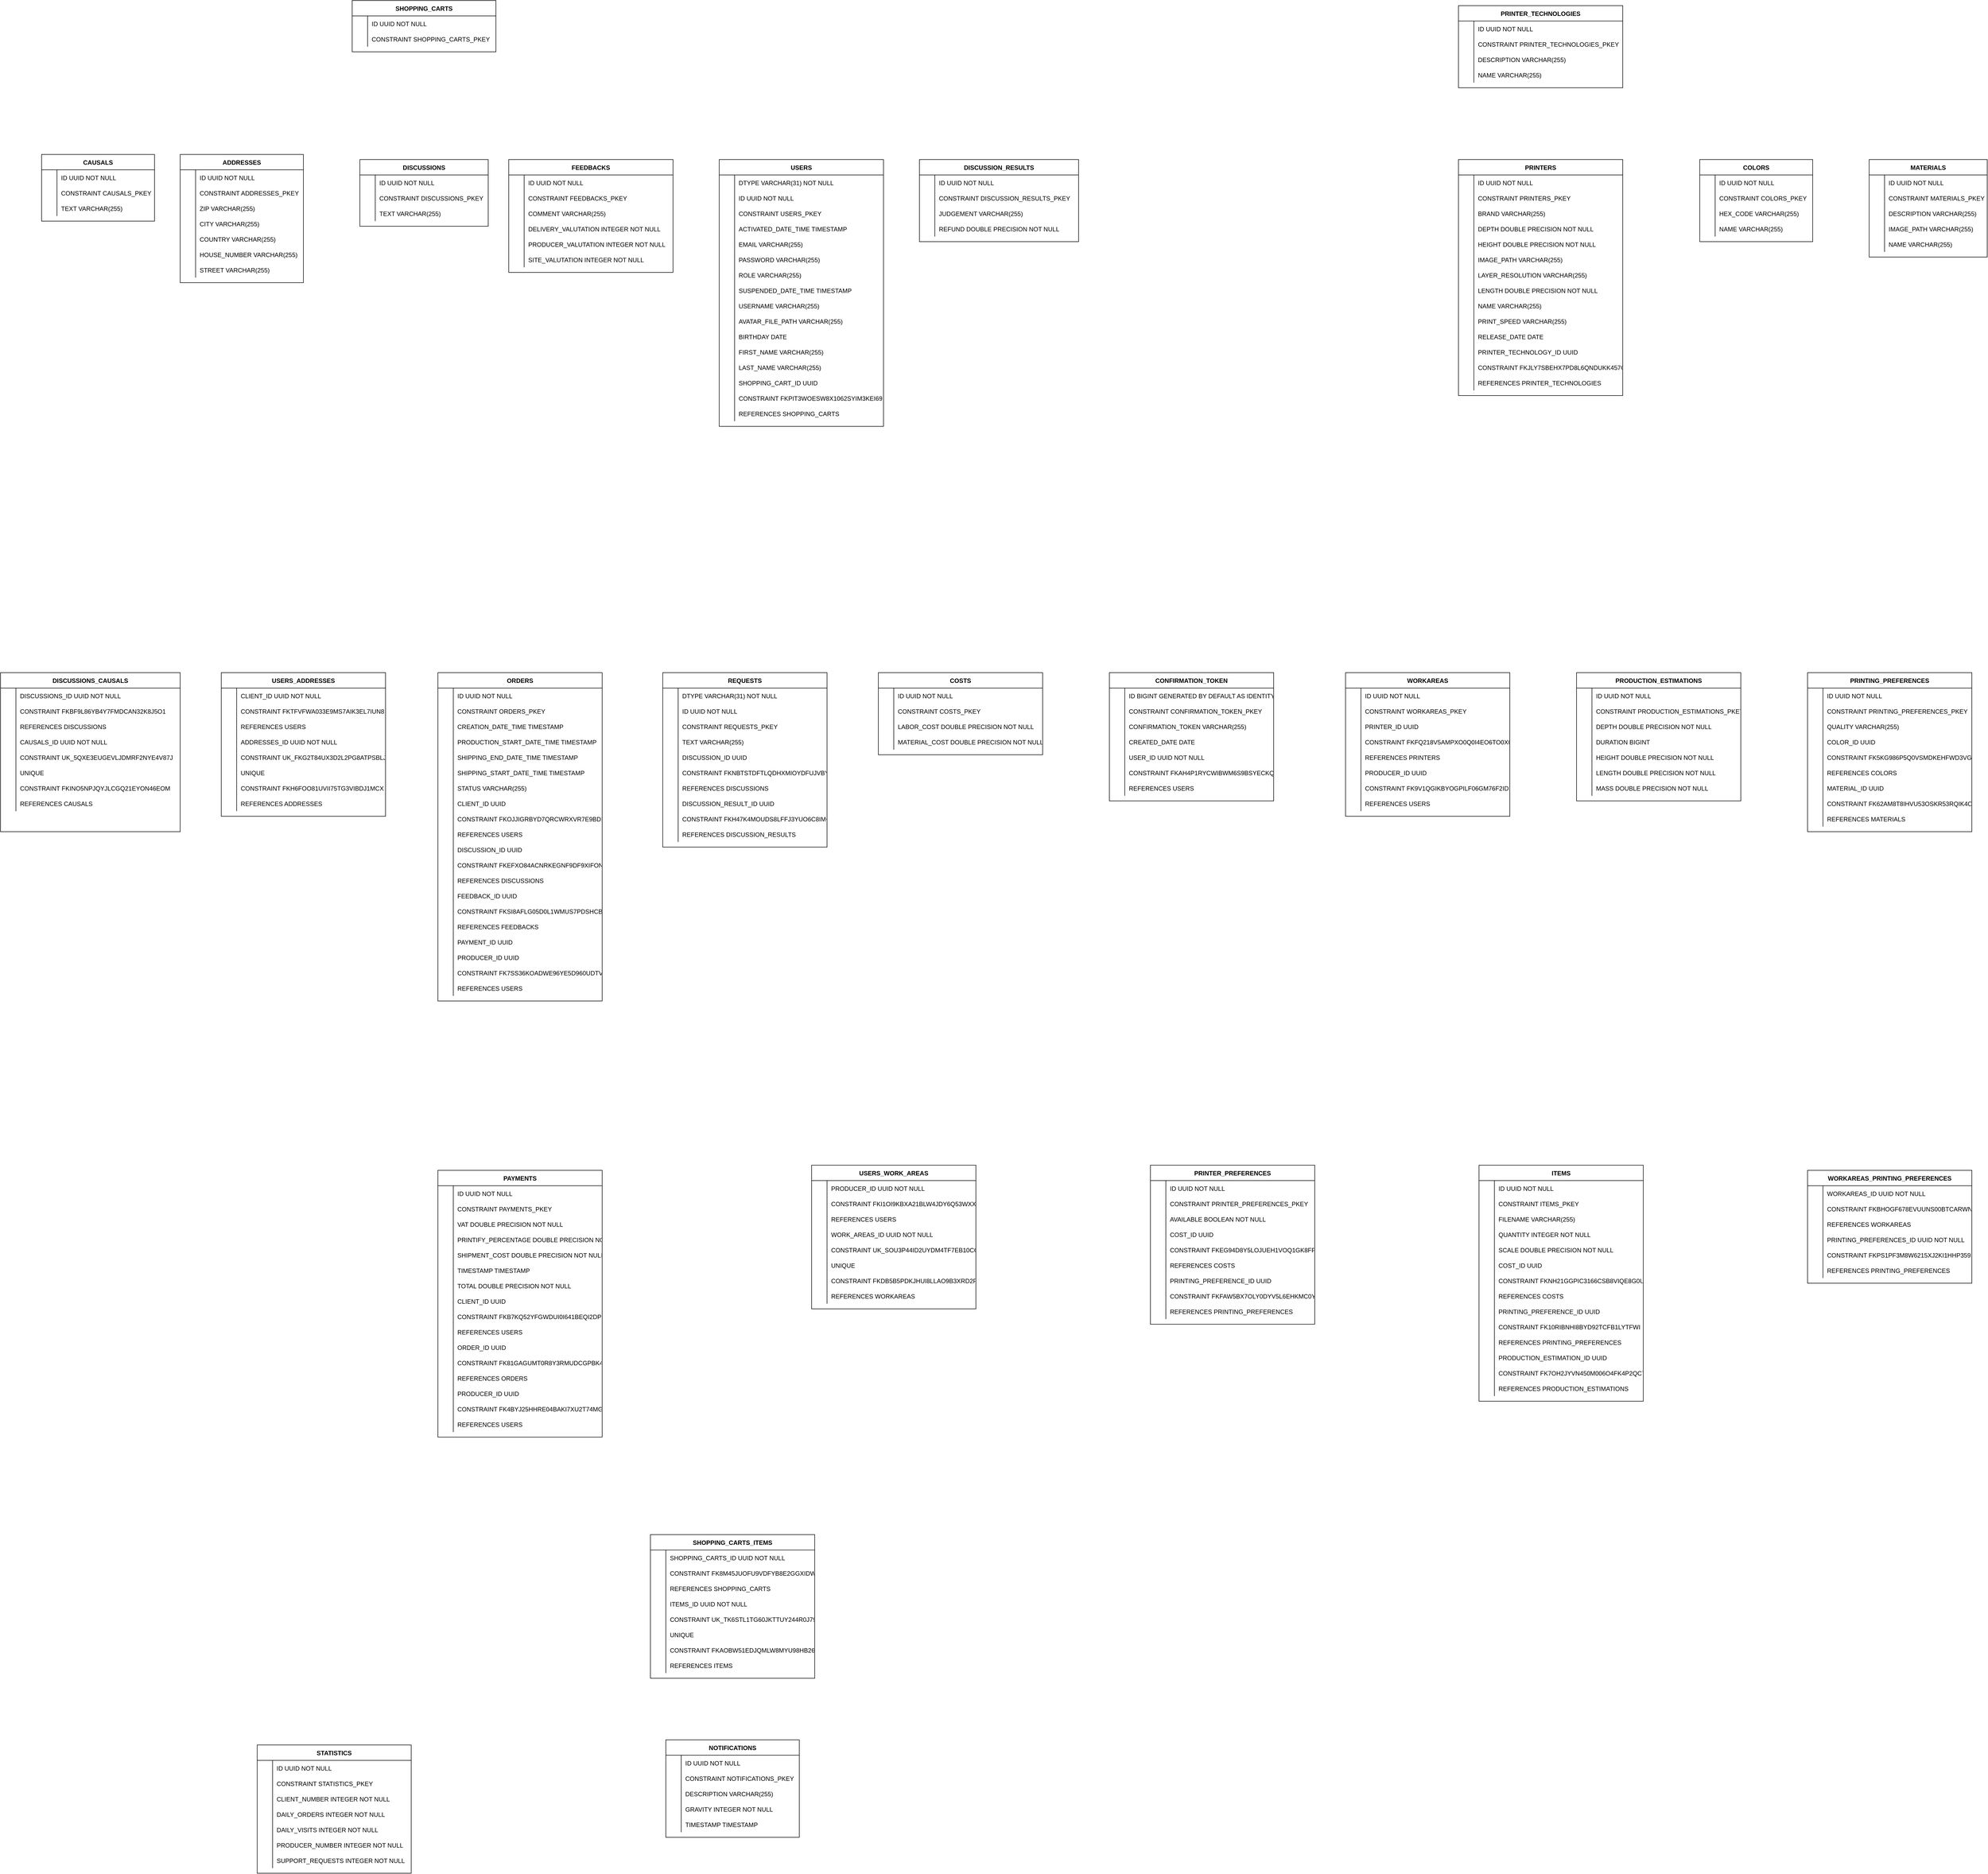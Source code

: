 <mxfile version="15.0.2" type="github">
  <diagram id="FAFqv0YFfy0wZtvdMSJw" name="Page-1">
    <mxGraphModel dx="7806" dy="2729" grid="1" gridSize="10" guides="1" tooltips="1" connect="1" arrows="1" fold="1" page="1" pageScale="1" pageWidth="827" pageHeight="1169" math="0" shadow="0">
      <root>
        <mxCell id="0" />
        <mxCell id="1" parent="0" />
        <mxCell id="k5QQbJl_lLXqa5jH-GES-1" value="ADDRESSES" style="shape=table;startSize=30;container=1;collapsible=1;childLayout=tableLayout;fixedRows=1;rowLines=0;fontStyle=1;align=center;resizeLast=1;" parent="1" vertex="1">
          <mxGeometry x="-4130" y="70" width="240" height="250" as="geometry" />
        </mxCell>
        <mxCell id="k5QQbJl_lLXqa5jH-GES-2" value="" style="shape=partialRectangle;collapsible=0;dropTarget=0;pointerEvents=0;fillColor=none;points=[[0,0.5],[1,0.5]];portConstraint=eastwest;top=0;left=0;right=0;bottom=0;" parent="k5QQbJl_lLXqa5jH-GES-1" vertex="1">
          <mxGeometry y="30" width="240" height="30" as="geometry" />
        </mxCell>
        <mxCell id="k5QQbJl_lLXqa5jH-GES-3" value="" style="shape=partialRectangle;overflow=hidden;connectable=0;fillColor=none;top=0;left=0;bottom=0;right=0;" parent="k5QQbJl_lLXqa5jH-GES-2" vertex="1">
          <mxGeometry width="30" height="30" as="geometry" />
        </mxCell>
        <mxCell id="k5QQbJl_lLXqa5jH-GES-4" value="ID           UUID NOT NULL" style="shape=partialRectangle;overflow=hidden;connectable=0;fillColor=none;top=0;left=0;bottom=0;right=0;align=left;spacingLeft=6;" parent="k5QQbJl_lLXqa5jH-GES-2" vertex="1">
          <mxGeometry x="30" width="210" height="30" as="geometry" />
        </mxCell>
        <mxCell id="k5QQbJl_lLXqa5jH-GES-5" value="" style="shape=partialRectangle;collapsible=0;dropTarget=0;pointerEvents=0;fillColor=none;points=[[0,0.5],[1,0.5]];portConstraint=eastwest;top=0;left=0;right=0;bottom=0;" parent="k5QQbJl_lLXqa5jH-GES-1" vertex="1">
          <mxGeometry y="60" width="240" height="30" as="geometry" />
        </mxCell>
        <mxCell id="k5QQbJl_lLXqa5jH-GES-6" value="" style="shape=partialRectangle;overflow=hidden;connectable=0;fillColor=none;top=0;left=0;bottom=0;right=0;" parent="k5QQbJl_lLXqa5jH-GES-5" vertex="1">
          <mxGeometry width="30" height="30" as="geometry" />
        </mxCell>
        <mxCell id="k5QQbJl_lLXqa5jH-GES-7" value="CONSTRAINT ADDRESSES_PKEY" style="shape=partialRectangle;overflow=hidden;connectable=0;fillColor=none;top=0;left=0;bottom=0;right=0;align=left;spacingLeft=6;" parent="k5QQbJl_lLXqa5jH-GES-5" vertex="1">
          <mxGeometry x="30" width="210" height="30" as="geometry" />
        </mxCell>
        <mxCell id="k5QQbJl_lLXqa5jH-GES-8" value="" style="shape=partialRectangle;collapsible=0;dropTarget=0;pointerEvents=0;fillColor=none;points=[[0,0.5],[1,0.5]];portConstraint=eastwest;top=0;left=0;right=0;bottom=0;" parent="k5QQbJl_lLXqa5jH-GES-1" vertex="1">
          <mxGeometry y="90" width="240" height="30" as="geometry" />
        </mxCell>
        <mxCell id="k5QQbJl_lLXqa5jH-GES-9" value="" style="shape=partialRectangle;overflow=hidden;connectable=0;fillColor=none;top=0;left=0;bottom=0;right=0;" parent="k5QQbJl_lLXqa5jH-GES-8" vertex="1">
          <mxGeometry width="30" height="30" as="geometry" />
        </mxCell>
        <mxCell id="k5QQbJl_lLXqa5jH-GES-10" value="ZIP          VARCHAR(255)" style="shape=partialRectangle;overflow=hidden;connectable=0;fillColor=none;top=0;left=0;bottom=0;right=0;align=left;spacingLeft=6;" parent="k5QQbJl_lLXqa5jH-GES-8" vertex="1">
          <mxGeometry x="30" width="210" height="30" as="geometry" />
        </mxCell>
        <mxCell id="k5QQbJl_lLXqa5jH-GES-11" value="" style="shape=partialRectangle;collapsible=0;dropTarget=0;pointerEvents=0;fillColor=none;points=[[0,0.5],[1,0.5]];portConstraint=eastwest;top=0;left=0;right=0;bottom=0;" parent="k5QQbJl_lLXqa5jH-GES-1" vertex="1">
          <mxGeometry y="120" width="240" height="30" as="geometry" />
        </mxCell>
        <mxCell id="k5QQbJl_lLXqa5jH-GES-12" value="" style="shape=partialRectangle;overflow=hidden;connectable=0;fillColor=none;top=0;left=0;bottom=0;right=0;" parent="k5QQbJl_lLXqa5jH-GES-11" vertex="1">
          <mxGeometry width="30" height="30" as="geometry" />
        </mxCell>
        <mxCell id="k5QQbJl_lLXqa5jH-GES-13" value="CITY         VARCHAR(255)" style="shape=partialRectangle;overflow=hidden;connectable=0;fillColor=none;top=0;left=0;bottom=0;right=0;align=left;spacingLeft=6;" parent="k5QQbJl_lLXqa5jH-GES-11" vertex="1">
          <mxGeometry x="30" width="210" height="30" as="geometry" />
        </mxCell>
        <mxCell id="k5QQbJl_lLXqa5jH-GES-14" value="" style="shape=partialRectangle;collapsible=0;dropTarget=0;pointerEvents=0;fillColor=none;points=[[0,0.5],[1,0.5]];portConstraint=eastwest;top=0;left=0;right=0;bottom=0;" parent="k5QQbJl_lLXqa5jH-GES-1" vertex="1">
          <mxGeometry y="150" width="240" height="30" as="geometry" />
        </mxCell>
        <mxCell id="k5QQbJl_lLXqa5jH-GES-15" value="" style="shape=partialRectangle;overflow=hidden;connectable=0;fillColor=none;top=0;left=0;bottom=0;right=0;" parent="k5QQbJl_lLXqa5jH-GES-14" vertex="1">
          <mxGeometry width="30" height="30" as="geometry" />
        </mxCell>
        <mxCell id="k5QQbJl_lLXqa5jH-GES-16" value="COUNTRY      VARCHAR(255)" style="shape=partialRectangle;overflow=hidden;connectable=0;fillColor=none;top=0;left=0;bottom=0;right=0;align=left;spacingLeft=6;" parent="k5QQbJl_lLXqa5jH-GES-14" vertex="1">
          <mxGeometry x="30" width="210" height="30" as="geometry" />
        </mxCell>
        <mxCell id="k5QQbJl_lLXqa5jH-GES-17" value="" style="shape=partialRectangle;collapsible=0;dropTarget=0;pointerEvents=0;fillColor=none;points=[[0,0.5],[1,0.5]];portConstraint=eastwest;top=0;left=0;right=0;bottom=0;" parent="k5QQbJl_lLXqa5jH-GES-1" vertex="1">
          <mxGeometry y="180" width="240" height="30" as="geometry" />
        </mxCell>
        <mxCell id="k5QQbJl_lLXqa5jH-GES-18" value="" style="shape=partialRectangle;overflow=hidden;connectable=0;fillColor=none;top=0;left=0;bottom=0;right=0;" parent="k5QQbJl_lLXqa5jH-GES-17" vertex="1">
          <mxGeometry width="30" height="30" as="geometry" />
        </mxCell>
        <mxCell id="k5QQbJl_lLXqa5jH-GES-19" value="HOUSE_NUMBER VARCHAR(255)" style="shape=partialRectangle;overflow=hidden;connectable=0;fillColor=none;top=0;left=0;bottom=0;right=0;align=left;spacingLeft=6;" parent="k5QQbJl_lLXqa5jH-GES-17" vertex="1">
          <mxGeometry x="30" width="210" height="30" as="geometry" />
        </mxCell>
        <mxCell id="k5QQbJl_lLXqa5jH-GES-20" value="" style="shape=partialRectangle;collapsible=0;dropTarget=0;pointerEvents=0;fillColor=none;points=[[0,0.5],[1,0.5]];portConstraint=eastwest;top=0;left=0;right=0;bottom=0;" parent="k5QQbJl_lLXqa5jH-GES-1" vertex="1">
          <mxGeometry y="210" width="240" height="30" as="geometry" />
        </mxCell>
        <mxCell id="k5QQbJl_lLXqa5jH-GES-21" value="" style="shape=partialRectangle;overflow=hidden;connectable=0;fillColor=none;top=0;left=0;bottom=0;right=0;" parent="k5QQbJl_lLXqa5jH-GES-20" vertex="1">
          <mxGeometry width="30" height="30" as="geometry" />
        </mxCell>
        <mxCell id="k5QQbJl_lLXqa5jH-GES-22" value="STREET       VARCHAR(255)" style="shape=partialRectangle;overflow=hidden;connectable=0;fillColor=none;top=0;left=0;bottom=0;right=0;align=left;spacingLeft=6;" parent="k5QQbJl_lLXqa5jH-GES-20" vertex="1">
          <mxGeometry x="30" width="210" height="30" as="geometry" />
        </mxCell>
        <mxCell id="k5QQbJl_lLXqa5jH-GES-23" value="CAUSALS" style="shape=table;startSize=30;container=1;collapsible=1;childLayout=tableLayout;fixedRows=1;rowLines=0;fontStyle=1;align=center;resizeLast=1;" parent="1" vertex="1">
          <mxGeometry x="-4400" y="70" width="220" height="130" as="geometry" />
        </mxCell>
        <mxCell id="k5QQbJl_lLXqa5jH-GES-24" value="" style="shape=partialRectangle;collapsible=0;dropTarget=0;pointerEvents=0;fillColor=none;points=[[0,0.5],[1,0.5]];portConstraint=eastwest;top=0;left=0;right=0;bottom=0;" parent="k5QQbJl_lLXqa5jH-GES-23" vertex="1">
          <mxGeometry y="30" width="220" height="30" as="geometry" />
        </mxCell>
        <mxCell id="k5QQbJl_lLXqa5jH-GES-25" value="" style="shape=partialRectangle;overflow=hidden;connectable=0;fillColor=none;top=0;left=0;bottom=0;right=0;" parent="k5QQbJl_lLXqa5jH-GES-24" vertex="1">
          <mxGeometry width="30" height="30" as="geometry" />
        </mxCell>
        <mxCell id="k5QQbJl_lLXqa5jH-GES-26" value="ID   UUID NOT NULL" style="shape=partialRectangle;overflow=hidden;connectable=0;fillColor=none;top=0;left=0;bottom=0;right=0;align=left;spacingLeft=6;" parent="k5QQbJl_lLXqa5jH-GES-24" vertex="1">
          <mxGeometry x="30" width="190" height="30" as="geometry" />
        </mxCell>
        <mxCell id="k5QQbJl_lLXqa5jH-GES-27" value="" style="shape=partialRectangle;collapsible=0;dropTarget=0;pointerEvents=0;fillColor=none;points=[[0,0.5],[1,0.5]];portConstraint=eastwest;top=0;left=0;right=0;bottom=0;" parent="k5QQbJl_lLXqa5jH-GES-23" vertex="1">
          <mxGeometry y="60" width="220" height="30" as="geometry" />
        </mxCell>
        <mxCell id="k5QQbJl_lLXqa5jH-GES-28" value="" style="shape=partialRectangle;overflow=hidden;connectable=0;fillColor=none;top=0;left=0;bottom=0;right=0;" parent="k5QQbJl_lLXqa5jH-GES-27" vertex="1">
          <mxGeometry width="30" height="30" as="geometry" />
        </mxCell>
        <mxCell id="k5QQbJl_lLXqa5jH-GES-29" value="CONSTRAINT CAUSALS_PKEY" style="shape=partialRectangle;overflow=hidden;connectable=0;fillColor=none;top=0;left=0;bottom=0;right=0;align=left;spacingLeft=6;" parent="k5QQbJl_lLXqa5jH-GES-27" vertex="1">
          <mxGeometry x="30" width="190" height="30" as="geometry" />
        </mxCell>
        <mxCell id="k5QQbJl_lLXqa5jH-GES-30" value="" style="shape=partialRectangle;collapsible=0;dropTarget=0;pointerEvents=0;fillColor=none;points=[[0,0.5],[1,0.5]];portConstraint=eastwest;top=0;left=0;right=0;bottom=0;" parent="k5QQbJl_lLXqa5jH-GES-23" vertex="1">
          <mxGeometry y="90" width="220" height="30" as="geometry" />
        </mxCell>
        <mxCell id="k5QQbJl_lLXqa5jH-GES-31" value="" style="shape=partialRectangle;overflow=hidden;connectable=0;fillColor=none;top=0;left=0;bottom=0;right=0;" parent="k5QQbJl_lLXqa5jH-GES-30" vertex="1">
          <mxGeometry width="30" height="30" as="geometry" />
        </mxCell>
        <mxCell id="k5QQbJl_lLXqa5jH-GES-32" value="TEXT VARCHAR(255)" style="shape=partialRectangle;overflow=hidden;connectable=0;fillColor=none;top=0;left=0;bottom=0;right=0;align=left;spacingLeft=6;" parent="k5QQbJl_lLXqa5jH-GES-30" vertex="1">
          <mxGeometry x="30" width="190" height="30" as="geometry" />
        </mxCell>
        <mxCell id="k5QQbJl_lLXqa5jH-GES-33" value="COLORS" style="shape=table;startSize=30;container=1;collapsible=1;childLayout=tableLayout;fixedRows=1;rowLines=0;fontStyle=1;align=center;resizeLast=1;" parent="1" vertex="1">
          <mxGeometry x="-1170" y="80" width="220" height="160" as="geometry" />
        </mxCell>
        <mxCell id="k5QQbJl_lLXqa5jH-GES-34" value="" style="shape=partialRectangle;collapsible=0;dropTarget=0;pointerEvents=0;fillColor=none;points=[[0,0.5],[1,0.5]];portConstraint=eastwest;top=0;left=0;right=0;bottom=0;" parent="k5QQbJl_lLXqa5jH-GES-33" vertex="1">
          <mxGeometry y="30" width="220" height="30" as="geometry" />
        </mxCell>
        <mxCell id="k5QQbJl_lLXqa5jH-GES-35" value="" style="shape=partialRectangle;overflow=hidden;connectable=0;fillColor=none;top=0;left=0;bottom=0;right=0;" parent="k5QQbJl_lLXqa5jH-GES-34" vertex="1">
          <mxGeometry width="30" height="30" as="geometry" />
        </mxCell>
        <mxCell id="k5QQbJl_lLXqa5jH-GES-36" value="ID       UUID NOT NULL" style="shape=partialRectangle;overflow=hidden;connectable=0;fillColor=none;top=0;left=0;bottom=0;right=0;align=left;spacingLeft=6;" parent="k5QQbJl_lLXqa5jH-GES-34" vertex="1">
          <mxGeometry x="30" width="190" height="30" as="geometry" />
        </mxCell>
        <mxCell id="k5QQbJl_lLXqa5jH-GES-37" value="" style="shape=partialRectangle;collapsible=0;dropTarget=0;pointerEvents=0;fillColor=none;points=[[0,0.5],[1,0.5]];portConstraint=eastwest;top=0;left=0;right=0;bottom=0;" parent="k5QQbJl_lLXqa5jH-GES-33" vertex="1">
          <mxGeometry y="60" width="220" height="30" as="geometry" />
        </mxCell>
        <mxCell id="k5QQbJl_lLXqa5jH-GES-38" value="" style="shape=partialRectangle;overflow=hidden;connectable=0;fillColor=none;top=0;left=0;bottom=0;right=0;" parent="k5QQbJl_lLXqa5jH-GES-37" vertex="1">
          <mxGeometry width="30" height="30" as="geometry" />
        </mxCell>
        <mxCell id="k5QQbJl_lLXqa5jH-GES-39" value="CONSTRAINT COLORS_PKEY" style="shape=partialRectangle;overflow=hidden;connectable=0;fillColor=none;top=0;left=0;bottom=0;right=0;align=left;spacingLeft=6;" parent="k5QQbJl_lLXqa5jH-GES-37" vertex="1">
          <mxGeometry x="30" width="190" height="30" as="geometry" />
        </mxCell>
        <mxCell id="k5QQbJl_lLXqa5jH-GES-40" value="" style="shape=partialRectangle;collapsible=0;dropTarget=0;pointerEvents=0;fillColor=none;points=[[0,0.5],[1,0.5]];portConstraint=eastwest;top=0;left=0;right=0;bottom=0;" parent="k5QQbJl_lLXqa5jH-GES-33" vertex="1">
          <mxGeometry y="90" width="220" height="30" as="geometry" />
        </mxCell>
        <mxCell id="k5QQbJl_lLXqa5jH-GES-41" value="" style="shape=partialRectangle;overflow=hidden;connectable=0;fillColor=none;top=0;left=0;bottom=0;right=0;" parent="k5QQbJl_lLXqa5jH-GES-40" vertex="1">
          <mxGeometry width="30" height="30" as="geometry" />
        </mxCell>
        <mxCell id="k5QQbJl_lLXqa5jH-GES-42" value="HEX_CODE VARCHAR(255)" style="shape=partialRectangle;overflow=hidden;connectable=0;fillColor=none;top=0;left=0;bottom=0;right=0;align=left;spacingLeft=6;" parent="k5QQbJl_lLXqa5jH-GES-40" vertex="1">
          <mxGeometry x="30" width="190" height="30" as="geometry" />
        </mxCell>
        <mxCell id="k5QQbJl_lLXqa5jH-GES-43" value="" style="shape=partialRectangle;collapsible=0;dropTarget=0;pointerEvents=0;fillColor=none;points=[[0,0.5],[1,0.5]];portConstraint=eastwest;top=0;left=0;right=0;bottom=0;" parent="k5QQbJl_lLXqa5jH-GES-33" vertex="1">
          <mxGeometry y="120" width="220" height="30" as="geometry" />
        </mxCell>
        <mxCell id="k5QQbJl_lLXqa5jH-GES-44" value="" style="shape=partialRectangle;overflow=hidden;connectable=0;fillColor=none;top=0;left=0;bottom=0;right=0;" parent="k5QQbJl_lLXqa5jH-GES-43" vertex="1">
          <mxGeometry width="30" height="30" as="geometry" />
        </mxCell>
        <mxCell id="k5QQbJl_lLXqa5jH-GES-45" value="NAME     VARCHAR(255)" style="shape=partialRectangle;overflow=hidden;connectable=0;fillColor=none;top=0;left=0;bottom=0;right=0;align=left;spacingLeft=6;" parent="k5QQbJl_lLXqa5jH-GES-43" vertex="1">
          <mxGeometry x="30" width="190" height="30" as="geometry" />
        </mxCell>
        <mxCell id="k5QQbJl_lLXqa5jH-GES-46" value="COSTS" style="shape=table;startSize=30;container=1;collapsible=1;childLayout=tableLayout;fixedRows=1;rowLines=0;fontStyle=1;align=center;resizeLast=1;" parent="1" vertex="1">
          <mxGeometry x="-2770" y="1080" width="320" height="160" as="geometry" />
        </mxCell>
        <mxCell id="k5QQbJl_lLXqa5jH-GES-47" value="" style="shape=partialRectangle;collapsible=0;dropTarget=0;pointerEvents=0;fillColor=none;points=[[0,0.5],[1,0.5]];portConstraint=eastwest;top=0;left=0;right=0;bottom=0;" parent="k5QQbJl_lLXqa5jH-GES-46" vertex="1">
          <mxGeometry y="30" width="320" height="30" as="geometry" />
        </mxCell>
        <mxCell id="k5QQbJl_lLXqa5jH-GES-48" value="" style="shape=partialRectangle;overflow=hidden;connectable=0;fillColor=none;top=0;left=0;bottom=0;right=0;" parent="k5QQbJl_lLXqa5jH-GES-47" vertex="1">
          <mxGeometry width="30" height="30" as="geometry" />
        </mxCell>
        <mxCell id="k5QQbJl_lLXqa5jH-GES-49" value="ID            UUID             NOT NULL" style="shape=partialRectangle;overflow=hidden;connectable=0;fillColor=none;top=0;left=0;bottom=0;right=0;align=left;spacingLeft=6;" parent="k5QQbJl_lLXqa5jH-GES-47" vertex="1">
          <mxGeometry x="30" width="290" height="30" as="geometry" />
        </mxCell>
        <mxCell id="k5QQbJl_lLXqa5jH-GES-50" value="" style="shape=partialRectangle;collapsible=0;dropTarget=0;pointerEvents=0;fillColor=none;points=[[0,0.5],[1,0.5]];portConstraint=eastwest;top=0;left=0;right=0;bottom=0;" parent="k5QQbJl_lLXqa5jH-GES-46" vertex="1">
          <mxGeometry y="60" width="320" height="30" as="geometry" />
        </mxCell>
        <mxCell id="k5QQbJl_lLXqa5jH-GES-51" value="" style="shape=partialRectangle;overflow=hidden;connectable=0;fillColor=none;top=0;left=0;bottom=0;right=0;" parent="k5QQbJl_lLXqa5jH-GES-50" vertex="1">
          <mxGeometry width="30" height="30" as="geometry" />
        </mxCell>
        <mxCell id="k5QQbJl_lLXqa5jH-GES-52" value="CONSTRAINT COSTS_PKEY" style="shape=partialRectangle;overflow=hidden;connectable=0;fillColor=none;top=0;left=0;bottom=0;right=0;align=left;spacingLeft=6;" parent="k5QQbJl_lLXqa5jH-GES-50" vertex="1">
          <mxGeometry x="30" width="290" height="30" as="geometry" />
        </mxCell>
        <mxCell id="k5QQbJl_lLXqa5jH-GES-53" value="" style="shape=partialRectangle;collapsible=0;dropTarget=0;pointerEvents=0;fillColor=none;points=[[0,0.5],[1,0.5]];portConstraint=eastwest;top=0;left=0;right=0;bottom=0;" parent="k5QQbJl_lLXqa5jH-GES-46" vertex="1">
          <mxGeometry y="90" width="320" height="30" as="geometry" />
        </mxCell>
        <mxCell id="k5QQbJl_lLXqa5jH-GES-54" value="" style="shape=partialRectangle;overflow=hidden;connectable=0;fillColor=none;top=0;left=0;bottom=0;right=0;" parent="k5QQbJl_lLXqa5jH-GES-53" vertex="1">
          <mxGeometry width="30" height="30" as="geometry" />
        </mxCell>
        <mxCell id="k5QQbJl_lLXqa5jH-GES-55" value="LABOR_COST    DOUBLE PRECISION NOT NULL" style="shape=partialRectangle;overflow=hidden;connectable=0;fillColor=none;top=0;left=0;bottom=0;right=0;align=left;spacingLeft=6;" parent="k5QQbJl_lLXqa5jH-GES-53" vertex="1">
          <mxGeometry x="30" width="290" height="30" as="geometry" />
        </mxCell>
        <mxCell id="k5QQbJl_lLXqa5jH-GES-56" value="" style="shape=partialRectangle;collapsible=0;dropTarget=0;pointerEvents=0;fillColor=none;points=[[0,0.5],[1,0.5]];portConstraint=eastwest;top=0;left=0;right=0;bottom=0;" parent="k5QQbJl_lLXqa5jH-GES-46" vertex="1">
          <mxGeometry y="120" width="320" height="30" as="geometry" />
        </mxCell>
        <mxCell id="k5QQbJl_lLXqa5jH-GES-57" value="" style="shape=partialRectangle;overflow=hidden;connectable=0;fillColor=none;top=0;left=0;bottom=0;right=0;" parent="k5QQbJl_lLXqa5jH-GES-56" vertex="1">
          <mxGeometry width="30" height="30" as="geometry" />
        </mxCell>
        <mxCell id="k5QQbJl_lLXqa5jH-GES-58" value="MATERIAL_COST DOUBLE PRECISION NOT NULL" style="shape=partialRectangle;overflow=hidden;connectable=0;fillColor=none;top=0;left=0;bottom=0;right=0;align=left;spacingLeft=6;" parent="k5QQbJl_lLXqa5jH-GES-56" vertex="1">
          <mxGeometry x="30" width="290" height="30" as="geometry" />
        </mxCell>
        <mxCell id="k5QQbJl_lLXqa5jH-GES-59" value="DISCUSSION_RESULTS" style="shape=table;startSize=30;container=1;collapsible=1;childLayout=tableLayout;fixedRows=1;rowLines=0;fontStyle=1;align=center;resizeLast=1;" parent="1" vertex="1">
          <mxGeometry x="-2690" y="80" width="310" height="160" as="geometry" />
        </mxCell>
        <mxCell id="k5QQbJl_lLXqa5jH-GES-60" value="" style="shape=partialRectangle;collapsible=0;dropTarget=0;pointerEvents=0;fillColor=none;points=[[0,0.5],[1,0.5]];portConstraint=eastwest;top=0;left=0;right=0;bottom=0;" parent="k5QQbJl_lLXqa5jH-GES-59" vertex="1">
          <mxGeometry y="30" width="310" height="30" as="geometry" />
        </mxCell>
        <mxCell id="k5QQbJl_lLXqa5jH-GES-61" value="" style="shape=partialRectangle;overflow=hidden;connectable=0;fillColor=none;top=0;left=0;bottom=0;right=0;" parent="k5QQbJl_lLXqa5jH-GES-60" vertex="1">
          <mxGeometry width="30" height="30" as="geometry" />
        </mxCell>
        <mxCell id="k5QQbJl_lLXqa5jH-GES-62" value="ID        UUID             NOT NULL" style="shape=partialRectangle;overflow=hidden;connectable=0;fillColor=none;top=0;left=0;bottom=0;right=0;align=left;spacingLeft=6;" parent="k5QQbJl_lLXqa5jH-GES-60" vertex="1">
          <mxGeometry x="30" width="280" height="30" as="geometry" />
        </mxCell>
        <mxCell id="k5QQbJl_lLXqa5jH-GES-63" value="" style="shape=partialRectangle;collapsible=0;dropTarget=0;pointerEvents=0;fillColor=none;points=[[0,0.5],[1,0.5]];portConstraint=eastwest;top=0;left=0;right=0;bottom=0;" parent="k5QQbJl_lLXqa5jH-GES-59" vertex="1">
          <mxGeometry y="60" width="310" height="30" as="geometry" />
        </mxCell>
        <mxCell id="k5QQbJl_lLXqa5jH-GES-64" value="" style="shape=partialRectangle;overflow=hidden;connectable=0;fillColor=none;top=0;left=0;bottom=0;right=0;" parent="k5QQbJl_lLXqa5jH-GES-63" vertex="1">
          <mxGeometry width="30" height="30" as="geometry" />
        </mxCell>
        <mxCell id="k5QQbJl_lLXqa5jH-GES-65" value="CONSTRAINT DISCUSSION_RESULTS_PKEY" style="shape=partialRectangle;overflow=hidden;connectable=0;fillColor=none;top=0;left=0;bottom=0;right=0;align=left;spacingLeft=6;" parent="k5QQbJl_lLXqa5jH-GES-63" vertex="1">
          <mxGeometry x="30" width="280" height="30" as="geometry" />
        </mxCell>
        <mxCell id="k5QQbJl_lLXqa5jH-GES-66" value="" style="shape=partialRectangle;collapsible=0;dropTarget=0;pointerEvents=0;fillColor=none;points=[[0,0.5],[1,0.5]];portConstraint=eastwest;top=0;left=0;right=0;bottom=0;" parent="k5QQbJl_lLXqa5jH-GES-59" vertex="1">
          <mxGeometry y="90" width="310" height="30" as="geometry" />
        </mxCell>
        <mxCell id="k5QQbJl_lLXqa5jH-GES-67" value="" style="shape=partialRectangle;overflow=hidden;connectable=0;fillColor=none;top=0;left=0;bottom=0;right=0;" parent="k5QQbJl_lLXqa5jH-GES-66" vertex="1">
          <mxGeometry width="30" height="30" as="geometry" />
        </mxCell>
        <mxCell id="k5QQbJl_lLXqa5jH-GES-68" value="JUDGEMENT VARCHAR(255)" style="shape=partialRectangle;overflow=hidden;connectable=0;fillColor=none;top=0;left=0;bottom=0;right=0;align=left;spacingLeft=6;" parent="k5QQbJl_lLXqa5jH-GES-66" vertex="1">
          <mxGeometry x="30" width="280" height="30" as="geometry" />
        </mxCell>
        <mxCell id="k5QQbJl_lLXqa5jH-GES-69" value="" style="shape=partialRectangle;collapsible=0;dropTarget=0;pointerEvents=0;fillColor=none;points=[[0,0.5],[1,0.5]];portConstraint=eastwest;top=0;left=0;right=0;bottom=0;" parent="k5QQbJl_lLXqa5jH-GES-59" vertex="1">
          <mxGeometry y="120" width="310" height="30" as="geometry" />
        </mxCell>
        <mxCell id="k5QQbJl_lLXqa5jH-GES-70" value="" style="shape=partialRectangle;overflow=hidden;connectable=0;fillColor=none;top=0;left=0;bottom=0;right=0;" parent="k5QQbJl_lLXqa5jH-GES-69" vertex="1">
          <mxGeometry width="30" height="30" as="geometry" />
        </mxCell>
        <mxCell id="k5QQbJl_lLXqa5jH-GES-71" value="REFUND    DOUBLE PRECISION NOT NULL" style="shape=partialRectangle;overflow=hidden;connectable=0;fillColor=none;top=0;left=0;bottom=0;right=0;align=left;spacingLeft=6;" parent="k5QQbJl_lLXqa5jH-GES-69" vertex="1">
          <mxGeometry x="30" width="280" height="30" as="geometry" />
        </mxCell>
        <mxCell id="k5QQbJl_lLXqa5jH-GES-72" value="DISCUSSIONS" style="shape=table;startSize=30;container=1;collapsible=1;childLayout=tableLayout;fixedRows=1;rowLines=0;fontStyle=1;align=center;resizeLast=1;" parent="1" vertex="1">
          <mxGeometry x="-3780" y="80" width="250" height="130" as="geometry" />
        </mxCell>
        <mxCell id="k5QQbJl_lLXqa5jH-GES-73" value="" style="shape=partialRectangle;collapsible=0;dropTarget=0;pointerEvents=0;fillColor=none;points=[[0,0.5],[1,0.5]];portConstraint=eastwest;top=0;left=0;right=0;bottom=0;" parent="k5QQbJl_lLXqa5jH-GES-72" vertex="1">
          <mxGeometry y="30" width="250" height="30" as="geometry" />
        </mxCell>
        <mxCell id="k5QQbJl_lLXqa5jH-GES-74" value="" style="shape=partialRectangle;overflow=hidden;connectable=0;fillColor=none;top=0;left=0;bottom=0;right=0;" parent="k5QQbJl_lLXqa5jH-GES-73" vertex="1">
          <mxGeometry width="30" height="30" as="geometry" />
        </mxCell>
        <mxCell id="k5QQbJl_lLXqa5jH-GES-75" value="ID   UUID NOT NULL" style="shape=partialRectangle;overflow=hidden;connectable=0;fillColor=none;top=0;left=0;bottom=0;right=0;align=left;spacingLeft=6;" parent="k5QQbJl_lLXqa5jH-GES-73" vertex="1">
          <mxGeometry x="30" width="220" height="30" as="geometry" />
        </mxCell>
        <mxCell id="k5QQbJl_lLXqa5jH-GES-76" value="" style="shape=partialRectangle;collapsible=0;dropTarget=0;pointerEvents=0;fillColor=none;points=[[0,0.5],[1,0.5]];portConstraint=eastwest;top=0;left=0;right=0;bottom=0;" parent="k5QQbJl_lLXqa5jH-GES-72" vertex="1">
          <mxGeometry y="60" width="250" height="30" as="geometry" />
        </mxCell>
        <mxCell id="k5QQbJl_lLXqa5jH-GES-77" value="" style="shape=partialRectangle;overflow=hidden;connectable=0;fillColor=none;top=0;left=0;bottom=0;right=0;" parent="k5QQbJl_lLXqa5jH-GES-76" vertex="1">
          <mxGeometry width="30" height="30" as="geometry" />
        </mxCell>
        <mxCell id="k5QQbJl_lLXqa5jH-GES-78" value="CONSTRAINT DISCUSSIONS_PKEY" style="shape=partialRectangle;overflow=hidden;connectable=0;fillColor=none;top=0;left=0;bottom=0;right=0;align=left;spacingLeft=6;" parent="k5QQbJl_lLXqa5jH-GES-76" vertex="1">
          <mxGeometry x="30" width="220" height="30" as="geometry" />
        </mxCell>
        <mxCell id="k5QQbJl_lLXqa5jH-GES-79" value="" style="shape=partialRectangle;collapsible=0;dropTarget=0;pointerEvents=0;fillColor=none;points=[[0,0.5],[1,0.5]];portConstraint=eastwest;top=0;left=0;right=0;bottom=0;" parent="k5QQbJl_lLXqa5jH-GES-72" vertex="1">
          <mxGeometry y="90" width="250" height="30" as="geometry" />
        </mxCell>
        <mxCell id="k5QQbJl_lLXqa5jH-GES-80" value="" style="shape=partialRectangle;overflow=hidden;connectable=0;fillColor=none;top=0;left=0;bottom=0;right=0;" parent="k5QQbJl_lLXqa5jH-GES-79" vertex="1">
          <mxGeometry width="30" height="30" as="geometry" />
        </mxCell>
        <mxCell id="k5QQbJl_lLXqa5jH-GES-81" value="TEXT VARCHAR(255)" style="shape=partialRectangle;overflow=hidden;connectable=0;fillColor=none;top=0;left=0;bottom=0;right=0;align=left;spacingLeft=6;" parent="k5QQbJl_lLXqa5jH-GES-79" vertex="1">
          <mxGeometry x="30" width="220" height="30" as="geometry" />
        </mxCell>
        <mxCell id="k5QQbJl_lLXqa5jH-GES-107" value="FEEDBACKS" style="shape=table;startSize=30;container=1;collapsible=1;childLayout=tableLayout;fixedRows=1;rowLines=0;fontStyle=1;align=center;resizeLast=1;" parent="1" vertex="1">
          <mxGeometry x="-3490" y="80" width="320" height="220" as="geometry" />
        </mxCell>
        <mxCell id="k5QQbJl_lLXqa5jH-GES-108" value="" style="shape=partialRectangle;collapsible=0;dropTarget=0;pointerEvents=0;fillColor=none;points=[[0,0.5],[1,0.5]];portConstraint=eastwest;top=0;left=0;right=0;bottom=0;" parent="k5QQbJl_lLXqa5jH-GES-107" vertex="1">
          <mxGeometry y="30" width="320" height="30" as="geometry" />
        </mxCell>
        <mxCell id="k5QQbJl_lLXqa5jH-GES-109" value="" style="shape=partialRectangle;overflow=hidden;connectable=0;fillColor=none;top=0;left=0;bottom=0;right=0;" parent="k5QQbJl_lLXqa5jH-GES-108" vertex="1">
          <mxGeometry width="30" height="30" as="geometry" />
        </mxCell>
        <mxCell id="k5QQbJl_lLXqa5jH-GES-110" value="ID                  UUID    NOT NULL" style="shape=partialRectangle;overflow=hidden;connectable=0;fillColor=none;top=0;left=0;bottom=0;right=0;align=left;spacingLeft=6;" parent="k5QQbJl_lLXqa5jH-GES-108" vertex="1">
          <mxGeometry x="30" width="290" height="30" as="geometry" />
        </mxCell>
        <mxCell id="k5QQbJl_lLXqa5jH-GES-111" value="" style="shape=partialRectangle;collapsible=0;dropTarget=0;pointerEvents=0;fillColor=none;points=[[0,0.5],[1,0.5]];portConstraint=eastwest;top=0;left=0;right=0;bottom=0;" parent="k5QQbJl_lLXqa5jH-GES-107" vertex="1">
          <mxGeometry y="60" width="320" height="30" as="geometry" />
        </mxCell>
        <mxCell id="k5QQbJl_lLXqa5jH-GES-112" value="" style="shape=partialRectangle;overflow=hidden;connectable=0;fillColor=none;top=0;left=0;bottom=0;right=0;" parent="k5QQbJl_lLXqa5jH-GES-111" vertex="1">
          <mxGeometry width="30" height="30" as="geometry" />
        </mxCell>
        <mxCell id="k5QQbJl_lLXqa5jH-GES-113" value="CONSTRAINT FEEDBACKS_PKEY" style="shape=partialRectangle;overflow=hidden;connectable=0;fillColor=none;top=0;left=0;bottom=0;right=0;align=left;spacingLeft=6;" parent="k5QQbJl_lLXqa5jH-GES-111" vertex="1">
          <mxGeometry x="30" width="290" height="30" as="geometry" />
        </mxCell>
        <mxCell id="k5QQbJl_lLXqa5jH-GES-114" value="" style="shape=partialRectangle;collapsible=0;dropTarget=0;pointerEvents=0;fillColor=none;points=[[0,0.5],[1,0.5]];portConstraint=eastwest;top=0;left=0;right=0;bottom=0;" parent="k5QQbJl_lLXqa5jH-GES-107" vertex="1">
          <mxGeometry y="90" width="320" height="30" as="geometry" />
        </mxCell>
        <mxCell id="k5QQbJl_lLXqa5jH-GES-115" value="" style="shape=partialRectangle;overflow=hidden;connectable=0;fillColor=none;top=0;left=0;bottom=0;right=0;" parent="k5QQbJl_lLXqa5jH-GES-114" vertex="1">
          <mxGeometry width="30" height="30" as="geometry" />
        </mxCell>
        <mxCell id="k5QQbJl_lLXqa5jH-GES-116" value="COMMENT             VARCHAR(255)" style="shape=partialRectangle;overflow=hidden;connectable=0;fillColor=none;top=0;left=0;bottom=0;right=0;align=left;spacingLeft=6;" parent="k5QQbJl_lLXqa5jH-GES-114" vertex="1">
          <mxGeometry x="30" width="290" height="30" as="geometry" />
        </mxCell>
        <mxCell id="k5QQbJl_lLXqa5jH-GES-117" value="" style="shape=partialRectangle;collapsible=0;dropTarget=0;pointerEvents=0;fillColor=none;points=[[0,0.5],[1,0.5]];portConstraint=eastwest;top=0;left=0;right=0;bottom=0;" parent="k5QQbJl_lLXqa5jH-GES-107" vertex="1">
          <mxGeometry y="120" width="320" height="30" as="geometry" />
        </mxCell>
        <mxCell id="k5QQbJl_lLXqa5jH-GES-118" value="" style="shape=partialRectangle;overflow=hidden;connectable=0;fillColor=none;top=0;left=0;bottom=0;right=0;" parent="k5QQbJl_lLXqa5jH-GES-117" vertex="1">
          <mxGeometry width="30" height="30" as="geometry" />
        </mxCell>
        <mxCell id="k5QQbJl_lLXqa5jH-GES-119" value="DELIVERY_VALUTATION INTEGER NOT NULL" style="shape=partialRectangle;overflow=hidden;connectable=0;fillColor=none;top=0;left=0;bottom=0;right=0;align=left;spacingLeft=6;" parent="k5QQbJl_lLXqa5jH-GES-117" vertex="1">
          <mxGeometry x="30" width="290" height="30" as="geometry" />
        </mxCell>
        <mxCell id="k5QQbJl_lLXqa5jH-GES-120" value="" style="shape=partialRectangle;collapsible=0;dropTarget=0;pointerEvents=0;fillColor=none;points=[[0,0.5],[1,0.5]];portConstraint=eastwest;top=0;left=0;right=0;bottom=0;" parent="k5QQbJl_lLXqa5jH-GES-107" vertex="1">
          <mxGeometry y="150" width="320" height="30" as="geometry" />
        </mxCell>
        <mxCell id="k5QQbJl_lLXqa5jH-GES-121" value="" style="shape=partialRectangle;overflow=hidden;connectable=0;fillColor=none;top=0;left=0;bottom=0;right=0;" parent="k5QQbJl_lLXqa5jH-GES-120" vertex="1">
          <mxGeometry width="30" height="30" as="geometry" />
        </mxCell>
        <mxCell id="k5QQbJl_lLXqa5jH-GES-122" value="PRODUCER_VALUTATION INTEGER NOT NULL" style="shape=partialRectangle;overflow=hidden;connectable=0;fillColor=none;top=0;left=0;bottom=0;right=0;align=left;spacingLeft=6;" parent="k5QQbJl_lLXqa5jH-GES-120" vertex="1">
          <mxGeometry x="30" width="290" height="30" as="geometry" />
        </mxCell>
        <mxCell id="k5QQbJl_lLXqa5jH-GES-123" value="" style="shape=partialRectangle;collapsible=0;dropTarget=0;pointerEvents=0;fillColor=none;points=[[0,0.5],[1,0.5]];portConstraint=eastwest;top=0;left=0;right=0;bottom=0;" parent="k5QQbJl_lLXqa5jH-GES-107" vertex="1">
          <mxGeometry y="180" width="320" height="30" as="geometry" />
        </mxCell>
        <mxCell id="k5QQbJl_lLXqa5jH-GES-124" value="" style="shape=partialRectangle;overflow=hidden;connectable=0;fillColor=none;top=0;left=0;bottom=0;right=0;" parent="k5QQbJl_lLXqa5jH-GES-123" vertex="1">
          <mxGeometry width="30" height="30" as="geometry" />
        </mxCell>
        <mxCell id="k5QQbJl_lLXqa5jH-GES-125" value="SITE_VALUTATION     INTEGER NOT NULL" style="shape=partialRectangle;overflow=hidden;connectable=0;fillColor=none;top=0;left=0;bottom=0;right=0;align=left;spacingLeft=6;" parent="k5QQbJl_lLXqa5jH-GES-123" vertex="1">
          <mxGeometry x="30" width="290" height="30" as="geometry" />
        </mxCell>
        <mxCell id="k5QQbJl_lLXqa5jH-GES-126" value="MATERIALS" style="shape=table;startSize=30;container=1;collapsible=1;childLayout=tableLayout;fixedRows=1;rowLines=0;fontStyle=1;align=center;resizeLast=1;" parent="1" vertex="1">
          <mxGeometry x="-840" y="80" width="230" height="190" as="geometry" />
        </mxCell>
        <mxCell id="k5QQbJl_lLXqa5jH-GES-127" value="" style="shape=partialRectangle;collapsible=0;dropTarget=0;pointerEvents=0;fillColor=none;points=[[0,0.5],[1,0.5]];portConstraint=eastwest;top=0;left=0;right=0;bottom=0;" parent="k5QQbJl_lLXqa5jH-GES-126" vertex="1">
          <mxGeometry y="30" width="230" height="30" as="geometry" />
        </mxCell>
        <mxCell id="k5QQbJl_lLXqa5jH-GES-128" value="" style="shape=partialRectangle;overflow=hidden;connectable=0;fillColor=none;top=0;left=0;bottom=0;right=0;" parent="k5QQbJl_lLXqa5jH-GES-127" vertex="1">
          <mxGeometry width="30" height="30" as="geometry" />
        </mxCell>
        <mxCell id="k5QQbJl_lLXqa5jH-GES-129" value="ID          UUID NOT NULL" style="shape=partialRectangle;overflow=hidden;connectable=0;fillColor=none;top=0;left=0;bottom=0;right=0;align=left;spacingLeft=6;" parent="k5QQbJl_lLXqa5jH-GES-127" vertex="1">
          <mxGeometry x="30" width="200" height="30" as="geometry" />
        </mxCell>
        <mxCell id="k5QQbJl_lLXqa5jH-GES-130" value="" style="shape=partialRectangle;collapsible=0;dropTarget=0;pointerEvents=0;fillColor=none;points=[[0,0.5],[1,0.5]];portConstraint=eastwest;top=0;left=0;right=0;bottom=0;" parent="k5QQbJl_lLXqa5jH-GES-126" vertex="1">
          <mxGeometry y="60" width="230" height="30" as="geometry" />
        </mxCell>
        <mxCell id="k5QQbJl_lLXqa5jH-GES-131" value="" style="shape=partialRectangle;overflow=hidden;connectable=0;fillColor=none;top=0;left=0;bottom=0;right=0;" parent="k5QQbJl_lLXqa5jH-GES-130" vertex="1">
          <mxGeometry width="30" height="30" as="geometry" />
        </mxCell>
        <mxCell id="k5QQbJl_lLXqa5jH-GES-132" value="CONSTRAINT MATERIALS_PKEY" style="shape=partialRectangle;overflow=hidden;connectable=0;fillColor=none;top=0;left=0;bottom=0;right=0;align=left;spacingLeft=6;" parent="k5QQbJl_lLXqa5jH-GES-130" vertex="1">
          <mxGeometry x="30" width="200" height="30" as="geometry" />
        </mxCell>
        <mxCell id="k5QQbJl_lLXqa5jH-GES-133" value="" style="shape=partialRectangle;collapsible=0;dropTarget=0;pointerEvents=0;fillColor=none;points=[[0,0.5],[1,0.5]];portConstraint=eastwest;top=0;left=0;right=0;bottom=0;" parent="k5QQbJl_lLXqa5jH-GES-126" vertex="1">
          <mxGeometry y="90" width="230" height="30" as="geometry" />
        </mxCell>
        <mxCell id="k5QQbJl_lLXqa5jH-GES-134" value="" style="shape=partialRectangle;overflow=hidden;connectable=0;fillColor=none;top=0;left=0;bottom=0;right=0;" parent="k5QQbJl_lLXqa5jH-GES-133" vertex="1">
          <mxGeometry width="30" height="30" as="geometry" />
        </mxCell>
        <mxCell id="k5QQbJl_lLXqa5jH-GES-135" value="DESCRIPTION VARCHAR(255)" style="shape=partialRectangle;overflow=hidden;connectable=0;fillColor=none;top=0;left=0;bottom=0;right=0;align=left;spacingLeft=6;" parent="k5QQbJl_lLXqa5jH-GES-133" vertex="1">
          <mxGeometry x="30" width="200" height="30" as="geometry" />
        </mxCell>
        <mxCell id="k5QQbJl_lLXqa5jH-GES-136" value="" style="shape=partialRectangle;collapsible=0;dropTarget=0;pointerEvents=0;fillColor=none;points=[[0,0.5],[1,0.5]];portConstraint=eastwest;top=0;left=0;right=0;bottom=0;" parent="k5QQbJl_lLXqa5jH-GES-126" vertex="1">
          <mxGeometry y="120" width="230" height="30" as="geometry" />
        </mxCell>
        <mxCell id="k5QQbJl_lLXqa5jH-GES-137" value="" style="shape=partialRectangle;overflow=hidden;connectable=0;fillColor=none;top=0;left=0;bottom=0;right=0;" parent="k5QQbJl_lLXqa5jH-GES-136" vertex="1">
          <mxGeometry width="30" height="30" as="geometry" />
        </mxCell>
        <mxCell id="k5QQbJl_lLXqa5jH-GES-138" value="IMAGE_PATH  VARCHAR(255)" style="shape=partialRectangle;overflow=hidden;connectable=0;fillColor=none;top=0;left=0;bottom=0;right=0;align=left;spacingLeft=6;" parent="k5QQbJl_lLXqa5jH-GES-136" vertex="1">
          <mxGeometry x="30" width="200" height="30" as="geometry" />
        </mxCell>
        <mxCell id="k5QQbJl_lLXqa5jH-GES-139" value="" style="shape=partialRectangle;collapsible=0;dropTarget=0;pointerEvents=0;fillColor=none;points=[[0,0.5],[1,0.5]];portConstraint=eastwest;top=0;left=0;right=0;bottom=0;" parent="k5QQbJl_lLXqa5jH-GES-126" vertex="1">
          <mxGeometry y="150" width="230" height="30" as="geometry" />
        </mxCell>
        <mxCell id="k5QQbJl_lLXqa5jH-GES-140" value="" style="shape=partialRectangle;overflow=hidden;connectable=0;fillColor=none;top=0;left=0;bottom=0;right=0;" parent="k5QQbJl_lLXqa5jH-GES-139" vertex="1">
          <mxGeometry width="30" height="30" as="geometry" />
        </mxCell>
        <mxCell id="k5QQbJl_lLXqa5jH-GES-141" value="NAME        VARCHAR(255)" style="shape=partialRectangle;overflow=hidden;connectable=0;fillColor=none;top=0;left=0;bottom=0;right=0;align=left;spacingLeft=6;" parent="k5QQbJl_lLXqa5jH-GES-139" vertex="1">
          <mxGeometry x="30" width="200" height="30" as="geometry" />
        </mxCell>
        <mxCell id="k5QQbJl_lLXqa5jH-GES-142" value="NOTIFICATIONS" style="shape=table;startSize=30;container=1;collapsible=1;childLayout=tableLayout;fixedRows=1;rowLines=0;fontStyle=1;align=center;resizeLast=1;" parent="1" vertex="1">
          <mxGeometry x="-3184" y="3160" width="260" height="190" as="geometry" />
        </mxCell>
        <mxCell id="k5QQbJl_lLXqa5jH-GES-143" value="" style="shape=partialRectangle;collapsible=0;dropTarget=0;pointerEvents=0;fillColor=none;points=[[0,0.5],[1,0.5]];portConstraint=eastwest;top=0;left=0;right=0;bottom=0;" parent="k5QQbJl_lLXqa5jH-GES-142" vertex="1">
          <mxGeometry y="30" width="260" height="30" as="geometry" />
        </mxCell>
        <mxCell id="k5QQbJl_lLXqa5jH-GES-144" value="" style="shape=partialRectangle;overflow=hidden;connectable=0;fillColor=none;top=0;left=0;bottom=0;right=0;" parent="k5QQbJl_lLXqa5jH-GES-143" vertex="1">
          <mxGeometry width="30" height="30" as="geometry" />
        </mxCell>
        <mxCell id="k5QQbJl_lLXqa5jH-GES-145" value="ID          UUID    NOT NULL" style="shape=partialRectangle;overflow=hidden;connectable=0;fillColor=none;top=0;left=0;bottom=0;right=0;align=left;spacingLeft=6;" parent="k5QQbJl_lLXqa5jH-GES-143" vertex="1">
          <mxGeometry x="30" width="230" height="30" as="geometry" />
        </mxCell>
        <mxCell id="k5QQbJl_lLXqa5jH-GES-146" value="" style="shape=partialRectangle;collapsible=0;dropTarget=0;pointerEvents=0;fillColor=none;points=[[0,0.5],[1,0.5]];portConstraint=eastwest;top=0;left=0;right=0;bottom=0;" parent="k5QQbJl_lLXqa5jH-GES-142" vertex="1">
          <mxGeometry y="60" width="260" height="30" as="geometry" />
        </mxCell>
        <mxCell id="k5QQbJl_lLXqa5jH-GES-147" value="" style="shape=partialRectangle;overflow=hidden;connectable=0;fillColor=none;top=0;left=0;bottom=0;right=0;" parent="k5QQbJl_lLXqa5jH-GES-146" vertex="1">
          <mxGeometry width="30" height="30" as="geometry" />
        </mxCell>
        <mxCell id="k5QQbJl_lLXqa5jH-GES-148" value="CONSTRAINT NOTIFICATIONS_PKEY" style="shape=partialRectangle;overflow=hidden;connectable=0;fillColor=none;top=0;left=0;bottom=0;right=0;align=left;spacingLeft=6;" parent="k5QQbJl_lLXqa5jH-GES-146" vertex="1">
          <mxGeometry x="30" width="230" height="30" as="geometry" />
        </mxCell>
        <mxCell id="k5QQbJl_lLXqa5jH-GES-149" value="" style="shape=partialRectangle;collapsible=0;dropTarget=0;pointerEvents=0;fillColor=none;points=[[0,0.5],[1,0.5]];portConstraint=eastwest;top=0;left=0;right=0;bottom=0;" parent="k5QQbJl_lLXqa5jH-GES-142" vertex="1">
          <mxGeometry y="90" width="260" height="30" as="geometry" />
        </mxCell>
        <mxCell id="k5QQbJl_lLXqa5jH-GES-150" value="" style="shape=partialRectangle;overflow=hidden;connectable=0;fillColor=none;top=0;left=0;bottom=0;right=0;" parent="k5QQbJl_lLXqa5jH-GES-149" vertex="1">
          <mxGeometry width="30" height="30" as="geometry" />
        </mxCell>
        <mxCell id="k5QQbJl_lLXqa5jH-GES-151" value="DESCRIPTION VARCHAR(255)" style="shape=partialRectangle;overflow=hidden;connectable=0;fillColor=none;top=0;left=0;bottom=0;right=0;align=left;spacingLeft=6;" parent="k5QQbJl_lLXqa5jH-GES-149" vertex="1">
          <mxGeometry x="30" width="230" height="30" as="geometry" />
        </mxCell>
        <mxCell id="k5QQbJl_lLXqa5jH-GES-152" value="" style="shape=partialRectangle;collapsible=0;dropTarget=0;pointerEvents=0;fillColor=none;points=[[0,0.5],[1,0.5]];portConstraint=eastwest;top=0;left=0;right=0;bottom=0;" parent="k5QQbJl_lLXqa5jH-GES-142" vertex="1">
          <mxGeometry y="120" width="260" height="30" as="geometry" />
        </mxCell>
        <mxCell id="k5QQbJl_lLXqa5jH-GES-153" value="" style="shape=partialRectangle;overflow=hidden;connectable=0;fillColor=none;top=0;left=0;bottom=0;right=0;" parent="k5QQbJl_lLXqa5jH-GES-152" vertex="1">
          <mxGeometry width="30" height="30" as="geometry" />
        </mxCell>
        <mxCell id="k5QQbJl_lLXqa5jH-GES-154" value="GRAVITY     INTEGER NOT NULL" style="shape=partialRectangle;overflow=hidden;connectable=0;fillColor=none;top=0;left=0;bottom=0;right=0;align=left;spacingLeft=6;" parent="k5QQbJl_lLXqa5jH-GES-152" vertex="1">
          <mxGeometry x="30" width="230" height="30" as="geometry" />
        </mxCell>
        <mxCell id="k5QQbJl_lLXqa5jH-GES-155" value="" style="shape=partialRectangle;collapsible=0;dropTarget=0;pointerEvents=0;fillColor=none;points=[[0,0.5],[1,0.5]];portConstraint=eastwest;top=0;left=0;right=0;bottom=0;" parent="k5QQbJl_lLXqa5jH-GES-142" vertex="1">
          <mxGeometry y="150" width="260" height="30" as="geometry" />
        </mxCell>
        <mxCell id="k5QQbJl_lLXqa5jH-GES-156" value="" style="shape=partialRectangle;overflow=hidden;connectable=0;fillColor=none;top=0;left=0;bottom=0;right=0;" parent="k5QQbJl_lLXqa5jH-GES-155" vertex="1">
          <mxGeometry width="30" height="30" as="geometry" />
        </mxCell>
        <mxCell id="k5QQbJl_lLXqa5jH-GES-157" value="TIMESTAMP   TIMESTAMP" style="shape=partialRectangle;overflow=hidden;connectable=0;fillColor=none;top=0;left=0;bottom=0;right=0;align=left;spacingLeft=6;" parent="k5QQbJl_lLXqa5jH-GES-155" vertex="1">
          <mxGeometry x="30" width="230" height="30" as="geometry" />
        </mxCell>
        <mxCell id="k5QQbJl_lLXqa5jH-GES-158" value="PRINTER_TECHNOLOGIES" style="shape=table;startSize=30;container=1;collapsible=1;childLayout=tableLayout;fixedRows=1;rowLines=0;fontStyle=1;align=center;resizeLast=1;" parent="1" vertex="1">
          <mxGeometry x="-1640" y="-220" width="320" height="160" as="geometry" />
        </mxCell>
        <mxCell id="k5QQbJl_lLXqa5jH-GES-159" value="" style="shape=partialRectangle;collapsible=0;dropTarget=0;pointerEvents=0;fillColor=none;points=[[0,0.5],[1,0.5]];portConstraint=eastwest;top=0;left=0;right=0;bottom=0;" parent="k5QQbJl_lLXqa5jH-GES-158" vertex="1">
          <mxGeometry y="30" width="320" height="30" as="geometry" />
        </mxCell>
        <mxCell id="k5QQbJl_lLXqa5jH-GES-160" value="" style="shape=partialRectangle;overflow=hidden;connectable=0;fillColor=none;top=0;left=0;bottom=0;right=0;" parent="k5QQbJl_lLXqa5jH-GES-159" vertex="1">
          <mxGeometry width="30" height="30" as="geometry" />
        </mxCell>
        <mxCell id="k5QQbJl_lLXqa5jH-GES-161" value="ID          UUID NOT NULL" style="shape=partialRectangle;overflow=hidden;connectable=0;fillColor=none;top=0;left=0;bottom=0;right=0;align=left;spacingLeft=6;" parent="k5QQbJl_lLXqa5jH-GES-159" vertex="1">
          <mxGeometry x="30" width="290" height="30" as="geometry" />
        </mxCell>
        <mxCell id="k5QQbJl_lLXqa5jH-GES-162" value="" style="shape=partialRectangle;collapsible=0;dropTarget=0;pointerEvents=0;fillColor=none;points=[[0,0.5],[1,0.5]];portConstraint=eastwest;top=0;left=0;right=0;bottom=0;" parent="k5QQbJl_lLXqa5jH-GES-158" vertex="1">
          <mxGeometry y="60" width="320" height="30" as="geometry" />
        </mxCell>
        <mxCell id="k5QQbJl_lLXqa5jH-GES-163" value="" style="shape=partialRectangle;overflow=hidden;connectable=0;fillColor=none;top=0;left=0;bottom=0;right=0;" parent="k5QQbJl_lLXqa5jH-GES-162" vertex="1">
          <mxGeometry width="30" height="30" as="geometry" />
        </mxCell>
        <mxCell id="k5QQbJl_lLXqa5jH-GES-164" value="CONSTRAINT PRINTER_TECHNOLOGIES_PKEY" style="shape=partialRectangle;overflow=hidden;connectable=0;fillColor=none;top=0;left=0;bottom=0;right=0;align=left;spacingLeft=6;" parent="k5QQbJl_lLXqa5jH-GES-162" vertex="1">
          <mxGeometry x="30" width="290" height="30" as="geometry" />
        </mxCell>
        <mxCell id="k5QQbJl_lLXqa5jH-GES-165" value="" style="shape=partialRectangle;collapsible=0;dropTarget=0;pointerEvents=0;fillColor=none;points=[[0,0.5],[1,0.5]];portConstraint=eastwest;top=0;left=0;right=0;bottom=0;" parent="k5QQbJl_lLXqa5jH-GES-158" vertex="1">
          <mxGeometry y="90" width="320" height="30" as="geometry" />
        </mxCell>
        <mxCell id="k5QQbJl_lLXqa5jH-GES-166" value="" style="shape=partialRectangle;overflow=hidden;connectable=0;fillColor=none;top=0;left=0;bottom=0;right=0;" parent="k5QQbJl_lLXqa5jH-GES-165" vertex="1">
          <mxGeometry width="30" height="30" as="geometry" />
        </mxCell>
        <mxCell id="k5QQbJl_lLXqa5jH-GES-167" value="DESCRIPTION VARCHAR(255)" style="shape=partialRectangle;overflow=hidden;connectable=0;fillColor=none;top=0;left=0;bottom=0;right=0;align=left;spacingLeft=6;" parent="k5QQbJl_lLXqa5jH-GES-165" vertex="1">
          <mxGeometry x="30" width="290" height="30" as="geometry" />
        </mxCell>
        <mxCell id="k5QQbJl_lLXqa5jH-GES-168" value="" style="shape=partialRectangle;collapsible=0;dropTarget=0;pointerEvents=0;fillColor=none;points=[[0,0.5],[1,0.5]];portConstraint=eastwest;top=0;left=0;right=0;bottom=0;" parent="k5QQbJl_lLXqa5jH-GES-158" vertex="1">
          <mxGeometry y="120" width="320" height="30" as="geometry" />
        </mxCell>
        <mxCell id="k5QQbJl_lLXqa5jH-GES-169" value="" style="shape=partialRectangle;overflow=hidden;connectable=0;fillColor=none;top=0;left=0;bottom=0;right=0;" parent="k5QQbJl_lLXqa5jH-GES-168" vertex="1">
          <mxGeometry width="30" height="30" as="geometry" />
        </mxCell>
        <mxCell id="k5QQbJl_lLXqa5jH-GES-170" value="NAME        VARCHAR(255)" style="shape=partialRectangle;overflow=hidden;connectable=0;fillColor=none;top=0;left=0;bottom=0;right=0;align=left;spacingLeft=6;" parent="k5QQbJl_lLXqa5jH-GES-168" vertex="1">
          <mxGeometry x="30" width="290" height="30" as="geometry" />
        </mxCell>
        <mxCell id="k5QQbJl_lLXqa5jH-GES-171" value="PRINTERS" style="shape=table;startSize=30;container=1;collapsible=1;childLayout=tableLayout;fixedRows=1;rowLines=0;fontStyle=1;align=center;resizeLast=1;" parent="1" vertex="1">
          <mxGeometry x="-1640" y="80" width="320" height="460" as="geometry" />
        </mxCell>
        <mxCell id="k5QQbJl_lLXqa5jH-GES-172" value="" style="shape=partialRectangle;collapsible=0;dropTarget=0;pointerEvents=0;fillColor=none;points=[[0,0.5],[1,0.5]];portConstraint=eastwest;top=0;left=0;right=0;bottom=0;" parent="k5QQbJl_lLXqa5jH-GES-171" vertex="1">
          <mxGeometry y="30" width="320" height="30" as="geometry" />
        </mxCell>
        <mxCell id="k5QQbJl_lLXqa5jH-GES-173" value="" style="shape=partialRectangle;overflow=hidden;connectable=0;fillColor=none;top=0;left=0;bottom=0;right=0;" parent="k5QQbJl_lLXqa5jH-GES-172" vertex="1">
          <mxGeometry width="30" height="30" as="geometry" />
        </mxCell>
        <mxCell id="k5QQbJl_lLXqa5jH-GES-174" value="ID                    UUID             NOT NULL" style="shape=partialRectangle;overflow=hidden;connectable=0;fillColor=none;top=0;left=0;bottom=0;right=0;align=left;spacingLeft=6;" parent="k5QQbJl_lLXqa5jH-GES-172" vertex="1">
          <mxGeometry x="30" width="290" height="30" as="geometry" />
        </mxCell>
        <mxCell id="k5QQbJl_lLXqa5jH-GES-175" value="" style="shape=partialRectangle;collapsible=0;dropTarget=0;pointerEvents=0;fillColor=none;points=[[0,0.5],[1,0.5]];portConstraint=eastwest;top=0;left=0;right=0;bottom=0;" parent="k5QQbJl_lLXqa5jH-GES-171" vertex="1">
          <mxGeometry y="60" width="320" height="30" as="geometry" />
        </mxCell>
        <mxCell id="k5QQbJl_lLXqa5jH-GES-176" value="" style="shape=partialRectangle;overflow=hidden;connectable=0;fillColor=none;top=0;left=0;bottom=0;right=0;" parent="k5QQbJl_lLXqa5jH-GES-175" vertex="1">
          <mxGeometry width="30" height="30" as="geometry" />
        </mxCell>
        <mxCell id="k5QQbJl_lLXqa5jH-GES-177" value="CONSTRAINT PRINTERS_PKEY" style="shape=partialRectangle;overflow=hidden;connectable=0;fillColor=none;top=0;left=0;bottom=0;right=0;align=left;spacingLeft=6;" parent="k5QQbJl_lLXqa5jH-GES-175" vertex="1">
          <mxGeometry x="30" width="290" height="30" as="geometry" />
        </mxCell>
        <mxCell id="k5QQbJl_lLXqa5jH-GES-178" value="" style="shape=partialRectangle;collapsible=0;dropTarget=0;pointerEvents=0;fillColor=none;points=[[0,0.5],[1,0.5]];portConstraint=eastwest;top=0;left=0;right=0;bottom=0;" parent="k5QQbJl_lLXqa5jH-GES-171" vertex="1">
          <mxGeometry y="90" width="320" height="30" as="geometry" />
        </mxCell>
        <mxCell id="k5QQbJl_lLXqa5jH-GES-179" value="" style="shape=partialRectangle;overflow=hidden;connectable=0;fillColor=none;top=0;left=0;bottom=0;right=0;" parent="k5QQbJl_lLXqa5jH-GES-178" vertex="1">
          <mxGeometry width="30" height="30" as="geometry" />
        </mxCell>
        <mxCell id="k5QQbJl_lLXqa5jH-GES-180" value="BRAND                 VARCHAR(255)" style="shape=partialRectangle;overflow=hidden;connectable=0;fillColor=none;top=0;left=0;bottom=0;right=0;align=left;spacingLeft=6;" parent="k5QQbJl_lLXqa5jH-GES-178" vertex="1">
          <mxGeometry x="30" width="290" height="30" as="geometry" />
        </mxCell>
        <mxCell id="k5QQbJl_lLXqa5jH-GES-181" value="" style="shape=partialRectangle;collapsible=0;dropTarget=0;pointerEvents=0;fillColor=none;points=[[0,0.5],[1,0.5]];portConstraint=eastwest;top=0;left=0;right=0;bottom=0;" parent="k5QQbJl_lLXqa5jH-GES-171" vertex="1">
          <mxGeometry y="120" width="320" height="30" as="geometry" />
        </mxCell>
        <mxCell id="k5QQbJl_lLXqa5jH-GES-182" value="" style="shape=partialRectangle;overflow=hidden;connectable=0;fillColor=none;top=0;left=0;bottom=0;right=0;" parent="k5QQbJl_lLXqa5jH-GES-181" vertex="1">
          <mxGeometry width="30" height="30" as="geometry" />
        </mxCell>
        <mxCell id="k5QQbJl_lLXqa5jH-GES-183" value="DEPTH                 DOUBLE PRECISION NOT NULL" style="shape=partialRectangle;overflow=hidden;connectable=0;fillColor=none;top=0;left=0;bottom=0;right=0;align=left;spacingLeft=6;" parent="k5QQbJl_lLXqa5jH-GES-181" vertex="1">
          <mxGeometry x="30" width="290" height="30" as="geometry" />
        </mxCell>
        <mxCell id="k5QQbJl_lLXqa5jH-GES-184" value="" style="shape=partialRectangle;collapsible=0;dropTarget=0;pointerEvents=0;fillColor=none;points=[[0,0.5],[1,0.5]];portConstraint=eastwest;top=0;left=0;right=0;bottom=0;" parent="k5QQbJl_lLXqa5jH-GES-171" vertex="1">
          <mxGeometry y="150" width="320" height="30" as="geometry" />
        </mxCell>
        <mxCell id="k5QQbJl_lLXqa5jH-GES-185" value="" style="shape=partialRectangle;overflow=hidden;connectable=0;fillColor=none;top=0;left=0;bottom=0;right=0;" parent="k5QQbJl_lLXqa5jH-GES-184" vertex="1">
          <mxGeometry width="30" height="30" as="geometry" />
        </mxCell>
        <mxCell id="k5QQbJl_lLXqa5jH-GES-186" value="HEIGHT                DOUBLE PRECISION NOT NULL" style="shape=partialRectangle;overflow=hidden;connectable=0;fillColor=none;top=0;left=0;bottom=0;right=0;align=left;spacingLeft=6;" parent="k5QQbJl_lLXqa5jH-GES-184" vertex="1">
          <mxGeometry x="30" width="290" height="30" as="geometry" />
        </mxCell>
        <mxCell id="k5QQbJl_lLXqa5jH-GES-187" value="" style="shape=partialRectangle;collapsible=0;dropTarget=0;pointerEvents=0;fillColor=none;points=[[0,0.5],[1,0.5]];portConstraint=eastwest;top=0;left=0;right=0;bottom=0;" parent="k5QQbJl_lLXqa5jH-GES-171" vertex="1">
          <mxGeometry y="180" width="320" height="30" as="geometry" />
        </mxCell>
        <mxCell id="k5QQbJl_lLXqa5jH-GES-188" value="" style="shape=partialRectangle;overflow=hidden;connectable=0;fillColor=none;top=0;left=0;bottom=0;right=0;" parent="k5QQbJl_lLXqa5jH-GES-187" vertex="1">
          <mxGeometry width="30" height="30" as="geometry" />
        </mxCell>
        <mxCell id="k5QQbJl_lLXqa5jH-GES-189" value="IMAGE_PATH            VARCHAR(255)" style="shape=partialRectangle;overflow=hidden;connectable=0;fillColor=none;top=0;left=0;bottom=0;right=0;align=left;spacingLeft=6;" parent="k5QQbJl_lLXqa5jH-GES-187" vertex="1">
          <mxGeometry x="30" width="290" height="30" as="geometry" />
        </mxCell>
        <mxCell id="k5QQbJl_lLXqa5jH-GES-190" value="" style="shape=partialRectangle;collapsible=0;dropTarget=0;pointerEvents=0;fillColor=none;points=[[0,0.5],[1,0.5]];portConstraint=eastwest;top=0;left=0;right=0;bottom=0;" parent="k5QQbJl_lLXqa5jH-GES-171" vertex="1">
          <mxGeometry y="210" width="320" height="30" as="geometry" />
        </mxCell>
        <mxCell id="k5QQbJl_lLXqa5jH-GES-191" value="" style="shape=partialRectangle;overflow=hidden;connectable=0;fillColor=none;top=0;left=0;bottom=0;right=0;" parent="k5QQbJl_lLXqa5jH-GES-190" vertex="1">
          <mxGeometry width="30" height="30" as="geometry" />
        </mxCell>
        <mxCell id="k5QQbJl_lLXqa5jH-GES-192" value="LAYER_RESOLUTION      VARCHAR(255)" style="shape=partialRectangle;overflow=hidden;connectable=0;fillColor=none;top=0;left=0;bottom=0;right=0;align=left;spacingLeft=6;" parent="k5QQbJl_lLXqa5jH-GES-190" vertex="1">
          <mxGeometry x="30" width="290" height="30" as="geometry" />
        </mxCell>
        <mxCell id="k5QQbJl_lLXqa5jH-GES-193" value="" style="shape=partialRectangle;collapsible=0;dropTarget=0;pointerEvents=0;fillColor=none;points=[[0,0.5],[1,0.5]];portConstraint=eastwest;top=0;left=0;right=0;bottom=0;" parent="k5QQbJl_lLXqa5jH-GES-171" vertex="1">
          <mxGeometry y="240" width="320" height="30" as="geometry" />
        </mxCell>
        <mxCell id="k5QQbJl_lLXqa5jH-GES-194" value="" style="shape=partialRectangle;overflow=hidden;connectable=0;fillColor=none;top=0;left=0;bottom=0;right=0;" parent="k5QQbJl_lLXqa5jH-GES-193" vertex="1">
          <mxGeometry width="30" height="30" as="geometry" />
        </mxCell>
        <mxCell id="k5QQbJl_lLXqa5jH-GES-195" value="LENGTH                DOUBLE PRECISION NOT NULL" style="shape=partialRectangle;overflow=hidden;connectable=0;fillColor=none;top=0;left=0;bottom=0;right=0;align=left;spacingLeft=6;" parent="k5QQbJl_lLXqa5jH-GES-193" vertex="1">
          <mxGeometry x="30" width="290" height="30" as="geometry" />
        </mxCell>
        <mxCell id="k5QQbJl_lLXqa5jH-GES-196" value="" style="shape=partialRectangle;collapsible=0;dropTarget=0;pointerEvents=0;fillColor=none;points=[[0,0.5],[1,0.5]];portConstraint=eastwest;top=0;left=0;right=0;bottom=0;" parent="k5QQbJl_lLXqa5jH-GES-171" vertex="1">
          <mxGeometry y="270" width="320" height="30" as="geometry" />
        </mxCell>
        <mxCell id="k5QQbJl_lLXqa5jH-GES-197" value="" style="shape=partialRectangle;overflow=hidden;connectable=0;fillColor=none;top=0;left=0;bottom=0;right=0;" parent="k5QQbJl_lLXqa5jH-GES-196" vertex="1">
          <mxGeometry width="30" height="30" as="geometry" />
        </mxCell>
        <mxCell id="k5QQbJl_lLXqa5jH-GES-198" value="NAME                  VARCHAR(255)" style="shape=partialRectangle;overflow=hidden;connectable=0;fillColor=none;top=0;left=0;bottom=0;right=0;align=left;spacingLeft=6;" parent="k5QQbJl_lLXqa5jH-GES-196" vertex="1">
          <mxGeometry x="30" width="290" height="30" as="geometry" />
        </mxCell>
        <mxCell id="k5QQbJl_lLXqa5jH-GES-199" value="" style="shape=partialRectangle;collapsible=0;dropTarget=0;pointerEvents=0;fillColor=none;points=[[0,0.5],[1,0.5]];portConstraint=eastwest;top=0;left=0;right=0;bottom=0;" parent="k5QQbJl_lLXqa5jH-GES-171" vertex="1">
          <mxGeometry y="300" width="320" height="30" as="geometry" />
        </mxCell>
        <mxCell id="k5QQbJl_lLXqa5jH-GES-200" value="" style="shape=partialRectangle;overflow=hidden;connectable=0;fillColor=none;top=0;left=0;bottom=0;right=0;" parent="k5QQbJl_lLXqa5jH-GES-199" vertex="1">
          <mxGeometry width="30" height="30" as="geometry" />
        </mxCell>
        <mxCell id="k5QQbJl_lLXqa5jH-GES-201" value="PRINT_SPEED           VARCHAR(255)" style="shape=partialRectangle;overflow=hidden;connectable=0;fillColor=none;top=0;left=0;bottom=0;right=0;align=left;spacingLeft=6;" parent="k5QQbJl_lLXqa5jH-GES-199" vertex="1">
          <mxGeometry x="30" width="290" height="30" as="geometry" />
        </mxCell>
        <mxCell id="k5QQbJl_lLXqa5jH-GES-202" value="" style="shape=partialRectangle;collapsible=0;dropTarget=0;pointerEvents=0;fillColor=none;points=[[0,0.5],[1,0.5]];portConstraint=eastwest;top=0;left=0;right=0;bottom=0;" parent="k5QQbJl_lLXqa5jH-GES-171" vertex="1">
          <mxGeometry y="330" width="320" height="30" as="geometry" />
        </mxCell>
        <mxCell id="k5QQbJl_lLXqa5jH-GES-203" value="" style="shape=partialRectangle;overflow=hidden;connectable=0;fillColor=none;top=0;left=0;bottom=0;right=0;" parent="k5QQbJl_lLXqa5jH-GES-202" vertex="1">
          <mxGeometry width="30" height="30" as="geometry" />
        </mxCell>
        <mxCell id="k5QQbJl_lLXqa5jH-GES-204" value="RELEASE_DATE          DATE" style="shape=partialRectangle;overflow=hidden;connectable=0;fillColor=none;top=0;left=0;bottom=0;right=0;align=left;spacingLeft=6;" parent="k5QQbJl_lLXqa5jH-GES-202" vertex="1">
          <mxGeometry x="30" width="290" height="30" as="geometry" />
        </mxCell>
        <mxCell id="k5QQbJl_lLXqa5jH-GES-205" value="" style="shape=partialRectangle;collapsible=0;dropTarget=0;pointerEvents=0;fillColor=none;points=[[0,0.5],[1,0.5]];portConstraint=eastwest;top=0;left=0;right=0;bottom=0;" parent="k5QQbJl_lLXqa5jH-GES-171" vertex="1">
          <mxGeometry y="360" width="320" height="30" as="geometry" />
        </mxCell>
        <mxCell id="k5QQbJl_lLXqa5jH-GES-206" value="" style="shape=partialRectangle;overflow=hidden;connectable=0;fillColor=none;top=0;left=0;bottom=0;right=0;" parent="k5QQbJl_lLXqa5jH-GES-205" vertex="1">
          <mxGeometry width="30" height="30" as="geometry" />
        </mxCell>
        <mxCell id="k5QQbJl_lLXqa5jH-GES-207" value="PRINTER_TECHNOLOGY_ID UUID" style="shape=partialRectangle;overflow=hidden;connectable=0;fillColor=none;top=0;left=0;bottom=0;right=0;align=left;spacingLeft=6;" parent="k5QQbJl_lLXqa5jH-GES-205" vertex="1">
          <mxGeometry x="30" width="290" height="30" as="geometry" />
        </mxCell>
        <mxCell id="k5QQbJl_lLXqa5jH-GES-208" value="" style="shape=partialRectangle;collapsible=0;dropTarget=0;pointerEvents=0;fillColor=none;points=[[0,0.5],[1,0.5]];portConstraint=eastwest;top=0;left=0;right=0;bottom=0;" parent="k5QQbJl_lLXqa5jH-GES-171" vertex="1">
          <mxGeometry y="390" width="320" height="30" as="geometry" />
        </mxCell>
        <mxCell id="k5QQbJl_lLXqa5jH-GES-209" value="" style="shape=partialRectangle;overflow=hidden;connectable=0;fillColor=none;top=0;left=0;bottom=0;right=0;" parent="k5QQbJl_lLXqa5jH-GES-208" vertex="1">
          <mxGeometry width="30" height="30" as="geometry" />
        </mxCell>
        <mxCell id="k5QQbJl_lLXqa5jH-GES-210" value="CONSTRAINT FKJLY7SBEHX7PD8L6QNDUKK457C" style="shape=partialRectangle;overflow=hidden;connectable=0;fillColor=none;top=0;left=0;bottom=0;right=0;align=left;spacingLeft=6;" parent="k5QQbJl_lLXqa5jH-GES-208" vertex="1">
          <mxGeometry x="30" width="290" height="30" as="geometry" />
        </mxCell>
        <mxCell id="k5QQbJl_lLXqa5jH-GES-211" value="" style="shape=partialRectangle;collapsible=0;dropTarget=0;pointerEvents=0;fillColor=none;points=[[0,0.5],[1,0.5]];portConstraint=eastwest;top=0;left=0;right=0;bottom=0;" parent="k5QQbJl_lLXqa5jH-GES-171" vertex="1">
          <mxGeometry y="420" width="320" height="30" as="geometry" />
        </mxCell>
        <mxCell id="k5QQbJl_lLXqa5jH-GES-212" value="" style="shape=partialRectangle;overflow=hidden;connectable=0;fillColor=none;top=0;left=0;bottom=0;right=0;" parent="k5QQbJl_lLXqa5jH-GES-211" vertex="1">
          <mxGeometry width="30" height="30" as="geometry" />
        </mxCell>
        <mxCell id="k5QQbJl_lLXqa5jH-GES-213" value="REFERENCES PRINTER_TECHNOLOGIES" style="shape=partialRectangle;overflow=hidden;connectable=0;fillColor=none;top=0;left=0;bottom=0;right=0;align=left;spacingLeft=6;" parent="k5QQbJl_lLXqa5jH-GES-211" vertex="1">
          <mxGeometry x="30" width="290" height="30" as="geometry" />
        </mxCell>
        <mxCell id="k5QQbJl_lLXqa5jH-GES-214" value="PRINTING_PREFERENCES" style="shape=table;startSize=30;container=1;collapsible=1;childLayout=tableLayout;fixedRows=1;rowLines=0;fontStyle=1;align=center;resizeLast=1;" parent="1" vertex="1">
          <mxGeometry x="-960" y="1080" width="320" height="310" as="geometry" />
        </mxCell>
        <mxCell id="k5QQbJl_lLXqa5jH-GES-215" value="" style="shape=partialRectangle;collapsible=0;dropTarget=0;pointerEvents=0;fillColor=none;points=[[0,0.5],[1,0.5]];portConstraint=eastwest;top=0;left=0;right=0;bottom=0;" parent="k5QQbJl_lLXqa5jH-GES-214" vertex="1">
          <mxGeometry y="30" width="320" height="30" as="geometry" />
        </mxCell>
        <mxCell id="k5QQbJl_lLXqa5jH-GES-216" value="" style="shape=partialRectangle;overflow=hidden;connectable=0;fillColor=none;top=0;left=0;bottom=0;right=0;" parent="k5QQbJl_lLXqa5jH-GES-215" vertex="1">
          <mxGeometry width="30" height="30" as="geometry" />
        </mxCell>
        <mxCell id="k5QQbJl_lLXqa5jH-GES-217" value="ID          UUID NOT NULL" style="shape=partialRectangle;overflow=hidden;connectable=0;fillColor=none;top=0;left=0;bottom=0;right=0;align=left;spacingLeft=6;" parent="k5QQbJl_lLXqa5jH-GES-215" vertex="1">
          <mxGeometry x="30" width="290" height="30" as="geometry" />
        </mxCell>
        <mxCell id="k5QQbJl_lLXqa5jH-GES-218" value="" style="shape=partialRectangle;collapsible=0;dropTarget=0;pointerEvents=0;fillColor=none;points=[[0,0.5],[1,0.5]];portConstraint=eastwest;top=0;left=0;right=0;bottom=0;" parent="k5QQbJl_lLXqa5jH-GES-214" vertex="1">
          <mxGeometry y="60" width="320" height="30" as="geometry" />
        </mxCell>
        <mxCell id="k5QQbJl_lLXqa5jH-GES-219" value="" style="shape=partialRectangle;overflow=hidden;connectable=0;fillColor=none;top=0;left=0;bottom=0;right=0;" parent="k5QQbJl_lLXqa5jH-GES-218" vertex="1">
          <mxGeometry width="30" height="30" as="geometry" />
        </mxCell>
        <mxCell id="k5QQbJl_lLXqa5jH-GES-220" value="CONSTRAINT PRINTING_PREFERENCES_PKEY" style="shape=partialRectangle;overflow=hidden;connectable=0;fillColor=none;top=0;left=0;bottom=0;right=0;align=left;spacingLeft=6;" parent="k5QQbJl_lLXqa5jH-GES-218" vertex="1">
          <mxGeometry x="30" width="290" height="30" as="geometry" />
        </mxCell>
        <mxCell id="k5QQbJl_lLXqa5jH-GES-221" value="" style="shape=partialRectangle;collapsible=0;dropTarget=0;pointerEvents=0;fillColor=none;points=[[0,0.5],[1,0.5]];portConstraint=eastwest;top=0;left=0;right=0;bottom=0;" parent="k5QQbJl_lLXqa5jH-GES-214" vertex="1">
          <mxGeometry y="90" width="320" height="30" as="geometry" />
        </mxCell>
        <mxCell id="k5QQbJl_lLXqa5jH-GES-222" value="" style="shape=partialRectangle;overflow=hidden;connectable=0;fillColor=none;top=0;left=0;bottom=0;right=0;" parent="k5QQbJl_lLXqa5jH-GES-221" vertex="1">
          <mxGeometry width="30" height="30" as="geometry" />
        </mxCell>
        <mxCell id="k5QQbJl_lLXqa5jH-GES-223" value="QUALITY     VARCHAR(255)" style="shape=partialRectangle;overflow=hidden;connectable=0;fillColor=none;top=0;left=0;bottom=0;right=0;align=left;spacingLeft=6;" parent="k5QQbJl_lLXqa5jH-GES-221" vertex="1">
          <mxGeometry x="30" width="290" height="30" as="geometry" />
        </mxCell>
        <mxCell id="k5QQbJl_lLXqa5jH-GES-224" value="" style="shape=partialRectangle;collapsible=0;dropTarget=0;pointerEvents=0;fillColor=none;points=[[0,0.5],[1,0.5]];portConstraint=eastwest;top=0;left=0;right=0;bottom=0;" parent="k5QQbJl_lLXqa5jH-GES-214" vertex="1">
          <mxGeometry y="120" width="320" height="30" as="geometry" />
        </mxCell>
        <mxCell id="k5QQbJl_lLXqa5jH-GES-225" value="" style="shape=partialRectangle;overflow=hidden;connectable=0;fillColor=none;top=0;left=0;bottom=0;right=0;" parent="k5QQbJl_lLXqa5jH-GES-224" vertex="1">
          <mxGeometry width="30" height="30" as="geometry" />
        </mxCell>
        <mxCell id="k5QQbJl_lLXqa5jH-GES-226" value="COLOR_ID    UUID" style="shape=partialRectangle;overflow=hidden;connectable=0;fillColor=none;top=0;left=0;bottom=0;right=0;align=left;spacingLeft=6;" parent="k5QQbJl_lLXqa5jH-GES-224" vertex="1">
          <mxGeometry x="30" width="290" height="30" as="geometry" />
        </mxCell>
        <mxCell id="k5QQbJl_lLXqa5jH-GES-227" value="" style="shape=partialRectangle;collapsible=0;dropTarget=0;pointerEvents=0;fillColor=none;points=[[0,0.5],[1,0.5]];portConstraint=eastwest;top=0;left=0;right=0;bottom=0;" parent="k5QQbJl_lLXqa5jH-GES-214" vertex="1">
          <mxGeometry y="150" width="320" height="30" as="geometry" />
        </mxCell>
        <mxCell id="k5QQbJl_lLXqa5jH-GES-228" value="" style="shape=partialRectangle;overflow=hidden;connectable=0;fillColor=none;top=0;left=0;bottom=0;right=0;" parent="k5QQbJl_lLXqa5jH-GES-227" vertex="1">
          <mxGeometry width="30" height="30" as="geometry" />
        </mxCell>
        <mxCell id="k5QQbJl_lLXqa5jH-GES-229" value="CONSTRAINT FK5KG986P5Q0VSMDKEHFWD3VG8A" style="shape=partialRectangle;overflow=hidden;connectable=0;fillColor=none;top=0;left=0;bottom=0;right=0;align=left;spacingLeft=6;" parent="k5QQbJl_lLXqa5jH-GES-227" vertex="1">
          <mxGeometry x="30" width="290" height="30" as="geometry" />
        </mxCell>
        <mxCell id="k5QQbJl_lLXqa5jH-GES-230" value="" style="shape=partialRectangle;collapsible=0;dropTarget=0;pointerEvents=0;fillColor=none;points=[[0,0.5],[1,0.5]];portConstraint=eastwest;top=0;left=0;right=0;bottom=0;" parent="k5QQbJl_lLXqa5jH-GES-214" vertex="1">
          <mxGeometry y="180" width="320" height="30" as="geometry" />
        </mxCell>
        <mxCell id="k5QQbJl_lLXqa5jH-GES-231" value="" style="shape=partialRectangle;overflow=hidden;connectable=0;fillColor=none;top=0;left=0;bottom=0;right=0;" parent="k5QQbJl_lLXqa5jH-GES-230" vertex="1">
          <mxGeometry width="30" height="30" as="geometry" />
        </mxCell>
        <mxCell id="k5QQbJl_lLXqa5jH-GES-232" value="REFERENCES COLORS" style="shape=partialRectangle;overflow=hidden;connectable=0;fillColor=none;top=0;left=0;bottom=0;right=0;align=left;spacingLeft=6;" parent="k5QQbJl_lLXqa5jH-GES-230" vertex="1">
          <mxGeometry x="30" width="290" height="30" as="geometry" />
        </mxCell>
        <mxCell id="k5QQbJl_lLXqa5jH-GES-233" value="" style="shape=partialRectangle;collapsible=0;dropTarget=0;pointerEvents=0;fillColor=none;points=[[0,0.5],[1,0.5]];portConstraint=eastwest;top=0;left=0;right=0;bottom=0;" parent="k5QQbJl_lLXqa5jH-GES-214" vertex="1">
          <mxGeometry y="210" width="320" height="30" as="geometry" />
        </mxCell>
        <mxCell id="k5QQbJl_lLXqa5jH-GES-234" value="" style="shape=partialRectangle;overflow=hidden;connectable=0;fillColor=none;top=0;left=0;bottom=0;right=0;" parent="k5QQbJl_lLXqa5jH-GES-233" vertex="1">
          <mxGeometry width="30" height="30" as="geometry" />
        </mxCell>
        <mxCell id="k5QQbJl_lLXqa5jH-GES-235" value="MATERIAL_ID UUID" style="shape=partialRectangle;overflow=hidden;connectable=0;fillColor=none;top=0;left=0;bottom=0;right=0;align=left;spacingLeft=6;" parent="k5QQbJl_lLXqa5jH-GES-233" vertex="1">
          <mxGeometry x="30" width="290" height="30" as="geometry" />
        </mxCell>
        <mxCell id="k5QQbJl_lLXqa5jH-GES-236" value="" style="shape=partialRectangle;collapsible=0;dropTarget=0;pointerEvents=0;fillColor=none;points=[[0,0.5],[1,0.5]];portConstraint=eastwest;top=0;left=0;right=0;bottom=0;" parent="k5QQbJl_lLXqa5jH-GES-214" vertex="1">
          <mxGeometry y="240" width="320" height="30" as="geometry" />
        </mxCell>
        <mxCell id="k5QQbJl_lLXqa5jH-GES-237" value="" style="shape=partialRectangle;overflow=hidden;connectable=0;fillColor=none;top=0;left=0;bottom=0;right=0;" parent="k5QQbJl_lLXqa5jH-GES-236" vertex="1">
          <mxGeometry width="30" height="30" as="geometry" />
        </mxCell>
        <mxCell id="k5QQbJl_lLXqa5jH-GES-238" value="CONSTRAINT FK62AM8T8IHVU53OSKR53RQIK4O" style="shape=partialRectangle;overflow=hidden;connectable=0;fillColor=none;top=0;left=0;bottom=0;right=0;align=left;spacingLeft=6;" parent="k5QQbJl_lLXqa5jH-GES-236" vertex="1">
          <mxGeometry x="30" width="290" height="30" as="geometry" />
        </mxCell>
        <mxCell id="k5QQbJl_lLXqa5jH-GES-239" value="" style="shape=partialRectangle;collapsible=0;dropTarget=0;pointerEvents=0;fillColor=none;points=[[0,0.5],[1,0.5]];portConstraint=eastwest;top=0;left=0;right=0;bottom=0;" parent="k5QQbJl_lLXqa5jH-GES-214" vertex="1">
          <mxGeometry y="270" width="320" height="30" as="geometry" />
        </mxCell>
        <mxCell id="k5QQbJl_lLXqa5jH-GES-240" value="" style="shape=partialRectangle;overflow=hidden;connectable=0;fillColor=none;top=0;left=0;bottom=0;right=0;" parent="k5QQbJl_lLXqa5jH-GES-239" vertex="1">
          <mxGeometry width="30" height="30" as="geometry" />
        </mxCell>
        <mxCell id="k5QQbJl_lLXqa5jH-GES-241" value="REFERENCES MATERIALS" style="shape=partialRectangle;overflow=hidden;connectable=0;fillColor=none;top=0;left=0;bottom=0;right=0;align=left;spacingLeft=6;" parent="k5QQbJl_lLXqa5jH-GES-239" vertex="1">
          <mxGeometry x="30" width="290" height="30" as="geometry" />
        </mxCell>
        <mxCell id="k5QQbJl_lLXqa5jH-GES-242" value="PRINTER_PREFERENCES" style="shape=table;startSize=30;container=1;collapsible=1;childLayout=tableLayout;fixedRows=1;rowLines=0;fontStyle=1;align=center;resizeLast=1;" parent="1" vertex="1">
          <mxGeometry x="-2240" y="2040" width="320" height="310" as="geometry" />
        </mxCell>
        <mxCell id="k5QQbJl_lLXqa5jH-GES-243" value="" style="shape=partialRectangle;collapsible=0;dropTarget=0;pointerEvents=0;fillColor=none;points=[[0,0.5],[1,0.5]];portConstraint=eastwest;top=0;left=0;right=0;bottom=0;" parent="k5QQbJl_lLXqa5jH-GES-242" vertex="1">
          <mxGeometry y="30" width="320" height="30" as="geometry" />
        </mxCell>
        <mxCell id="k5QQbJl_lLXqa5jH-GES-244" value="" style="shape=partialRectangle;overflow=hidden;connectable=0;fillColor=none;top=0;left=0;bottom=0;right=0;" parent="k5QQbJl_lLXqa5jH-GES-243" vertex="1">
          <mxGeometry width="30" height="30" as="geometry" />
        </mxCell>
        <mxCell id="k5QQbJl_lLXqa5jH-GES-245" value="ID                     UUID    NOT NULL" style="shape=partialRectangle;overflow=hidden;connectable=0;fillColor=none;top=0;left=0;bottom=0;right=0;align=left;spacingLeft=6;" parent="k5QQbJl_lLXqa5jH-GES-243" vertex="1">
          <mxGeometry x="30" width="290" height="30" as="geometry" />
        </mxCell>
        <mxCell id="k5QQbJl_lLXqa5jH-GES-246" value="" style="shape=partialRectangle;collapsible=0;dropTarget=0;pointerEvents=0;fillColor=none;points=[[0,0.5],[1,0.5]];portConstraint=eastwest;top=0;left=0;right=0;bottom=0;" parent="k5QQbJl_lLXqa5jH-GES-242" vertex="1">
          <mxGeometry y="60" width="320" height="30" as="geometry" />
        </mxCell>
        <mxCell id="k5QQbJl_lLXqa5jH-GES-247" value="" style="shape=partialRectangle;overflow=hidden;connectable=0;fillColor=none;top=0;left=0;bottom=0;right=0;" parent="k5QQbJl_lLXqa5jH-GES-246" vertex="1">
          <mxGeometry width="30" height="30" as="geometry" />
        </mxCell>
        <mxCell id="k5QQbJl_lLXqa5jH-GES-248" value="CONSTRAINT PRINTER_PREFERENCES_PKEY" style="shape=partialRectangle;overflow=hidden;connectable=0;fillColor=none;top=0;left=0;bottom=0;right=0;align=left;spacingLeft=6;" parent="k5QQbJl_lLXqa5jH-GES-246" vertex="1">
          <mxGeometry x="30" width="290" height="30" as="geometry" />
        </mxCell>
        <mxCell id="k5QQbJl_lLXqa5jH-GES-249" value="" style="shape=partialRectangle;collapsible=0;dropTarget=0;pointerEvents=0;fillColor=none;points=[[0,0.5],[1,0.5]];portConstraint=eastwest;top=0;left=0;right=0;bottom=0;" parent="k5QQbJl_lLXqa5jH-GES-242" vertex="1">
          <mxGeometry y="90" width="320" height="30" as="geometry" />
        </mxCell>
        <mxCell id="k5QQbJl_lLXqa5jH-GES-250" value="" style="shape=partialRectangle;overflow=hidden;connectable=0;fillColor=none;top=0;left=0;bottom=0;right=0;" parent="k5QQbJl_lLXqa5jH-GES-249" vertex="1">
          <mxGeometry width="30" height="30" as="geometry" />
        </mxCell>
        <mxCell id="k5QQbJl_lLXqa5jH-GES-251" value="AVAILABLE              BOOLEAN NOT NULL" style="shape=partialRectangle;overflow=hidden;connectable=0;fillColor=none;top=0;left=0;bottom=0;right=0;align=left;spacingLeft=6;" parent="k5QQbJl_lLXqa5jH-GES-249" vertex="1">
          <mxGeometry x="30" width="290" height="30" as="geometry" />
        </mxCell>
        <mxCell id="k5QQbJl_lLXqa5jH-GES-252" value="" style="shape=partialRectangle;collapsible=0;dropTarget=0;pointerEvents=0;fillColor=none;points=[[0,0.5],[1,0.5]];portConstraint=eastwest;top=0;left=0;right=0;bottom=0;" parent="k5QQbJl_lLXqa5jH-GES-242" vertex="1">
          <mxGeometry y="120" width="320" height="30" as="geometry" />
        </mxCell>
        <mxCell id="k5QQbJl_lLXqa5jH-GES-253" value="" style="shape=partialRectangle;overflow=hidden;connectable=0;fillColor=none;top=0;left=0;bottom=0;right=0;" parent="k5QQbJl_lLXqa5jH-GES-252" vertex="1">
          <mxGeometry width="30" height="30" as="geometry" />
        </mxCell>
        <mxCell id="k5QQbJl_lLXqa5jH-GES-254" value="COST_ID                UUID" style="shape=partialRectangle;overflow=hidden;connectable=0;fillColor=none;top=0;left=0;bottom=0;right=0;align=left;spacingLeft=6;" parent="k5QQbJl_lLXqa5jH-GES-252" vertex="1">
          <mxGeometry x="30" width="290" height="30" as="geometry" />
        </mxCell>
        <mxCell id="k5QQbJl_lLXqa5jH-GES-255" value="" style="shape=partialRectangle;collapsible=0;dropTarget=0;pointerEvents=0;fillColor=none;points=[[0,0.5],[1,0.5]];portConstraint=eastwest;top=0;left=0;right=0;bottom=0;" parent="k5QQbJl_lLXqa5jH-GES-242" vertex="1">
          <mxGeometry y="150" width="320" height="30" as="geometry" />
        </mxCell>
        <mxCell id="k5QQbJl_lLXqa5jH-GES-256" value="" style="shape=partialRectangle;overflow=hidden;connectable=0;fillColor=none;top=0;left=0;bottom=0;right=0;" parent="k5QQbJl_lLXqa5jH-GES-255" vertex="1">
          <mxGeometry width="30" height="30" as="geometry" />
        </mxCell>
        <mxCell id="k5QQbJl_lLXqa5jH-GES-257" value="CONSTRAINT FKEG94D8Y5LOJUEH1VOQ1GK8FP7" style="shape=partialRectangle;overflow=hidden;connectable=0;fillColor=none;top=0;left=0;bottom=0;right=0;align=left;spacingLeft=6;" parent="k5QQbJl_lLXqa5jH-GES-255" vertex="1">
          <mxGeometry x="30" width="290" height="30" as="geometry" />
        </mxCell>
        <mxCell id="k5QQbJl_lLXqa5jH-GES-258" value="" style="shape=partialRectangle;collapsible=0;dropTarget=0;pointerEvents=0;fillColor=none;points=[[0,0.5],[1,0.5]];portConstraint=eastwest;top=0;left=0;right=0;bottom=0;" parent="k5QQbJl_lLXqa5jH-GES-242" vertex="1">
          <mxGeometry y="180" width="320" height="30" as="geometry" />
        </mxCell>
        <mxCell id="k5QQbJl_lLXqa5jH-GES-259" value="" style="shape=partialRectangle;overflow=hidden;connectable=0;fillColor=none;top=0;left=0;bottom=0;right=0;" parent="k5QQbJl_lLXqa5jH-GES-258" vertex="1">
          <mxGeometry width="30" height="30" as="geometry" />
        </mxCell>
        <mxCell id="k5QQbJl_lLXqa5jH-GES-260" value="REFERENCES COSTS" style="shape=partialRectangle;overflow=hidden;connectable=0;fillColor=none;top=0;left=0;bottom=0;right=0;align=left;spacingLeft=6;" parent="k5QQbJl_lLXqa5jH-GES-258" vertex="1">
          <mxGeometry x="30" width="290" height="30" as="geometry" />
        </mxCell>
        <mxCell id="k5QQbJl_lLXqa5jH-GES-261" value="" style="shape=partialRectangle;collapsible=0;dropTarget=0;pointerEvents=0;fillColor=none;points=[[0,0.5],[1,0.5]];portConstraint=eastwest;top=0;left=0;right=0;bottom=0;" parent="k5QQbJl_lLXqa5jH-GES-242" vertex="1">
          <mxGeometry y="210" width="320" height="30" as="geometry" />
        </mxCell>
        <mxCell id="k5QQbJl_lLXqa5jH-GES-262" value="" style="shape=partialRectangle;overflow=hidden;connectable=0;fillColor=none;top=0;left=0;bottom=0;right=0;" parent="k5QQbJl_lLXqa5jH-GES-261" vertex="1">
          <mxGeometry width="30" height="30" as="geometry" />
        </mxCell>
        <mxCell id="k5QQbJl_lLXqa5jH-GES-263" value="PRINTING_PREFERENCE_ID UUID" style="shape=partialRectangle;overflow=hidden;connectable=0;fillColor=none;top=0;left=0;bottom=0;right=0;align=left;spacingLeft=6;" parent="k5QQbJl_lLXqa5jH-GES-261" vertex="1">
          <mxGeometry x="30" width="290" height="30" as="geometry" />
        </mxCell>
        <mxCell id="k5QQbJl_lLXqa5jH-GES-264" value="" style="shape=partialRectangle;collapsible=0;dropTarget=0;pointerEvents=0;fillColor=none;points=[[0,0.5],[1,0.5]];portConstraint=eastwest;top=0;left=0;right=0;bottom=0;" parent="k5QQbJl_lLXqa5jH-GES-242" vertex="1">
          <mxGeometry y="240" width="320" height="30" as="geometry" />
        </mxCell>
        <mxCell id="k5QQbJl_lLXqa5jH-GES-265" value="" style="shape=partialRectangle;overflow=hidden;connectable=0;fillColor=none;top=0;left=0;bottom=0;right=0;" parent="k5QQbJl_lLXqa5jH-GES-264" vertex="1">
          <mxGeometry width="30" height="30" as="geometry" />
        </mxCell>
        <mxCell id="k5QQbJl_lLXqa5jH-GES-266" value="CONSTRAINT FKFAW5BX7OLY0DYV5L6EHKMC0YD" style="shape=partialRectangle;overflow=hidden;connectable=0;fillColor=none;top=0;left=0;bottom=0;right=0;align=left;spacingLeft=6;" parent="k5QQbJl_lLXqa5jH-GES-264" vertex="1">
          <mxGeometry x="30" width="290" height="30" as="geometry" />
        </mxCell>
        <mxCell id="k5QQbJl_lLXqa5jH-GES-267" value="" style="shape=partialRectangle;collapsible=0;dropTarget=0;pointerEvents=0;fillColor=none;points=[[0,0.5],[1,0.5]];portConstraint=eastwest;top=0;left=0;right=0;bottom=0;" parent="k5QQbJl_lLXqa5jH-GES-242" vertex="1">
          <mxGeometry y="270" width="320" height="30" as="geometry" />
        </mxCell>
        <mxCell id="k5QQbJl_lLXqa5jH-GES-268" value="" style="shape=partialRectangle;overflow=hidden;connectable=0;fillColor=none;top=0;left=0;bottom=0;right=0;" parent="k5QQbJl_lLXqa5jH-GES-267" vertex="1">
          <mxGeometry width="30" height="30" as="geometry" />
        </mxCell>
        <mxCell id="k5QQbJl_lLXqa5jH-GES-269" value="REFERENCES PRINTING_PREFERENCES" style="shape=partialRectangle;overflow=hidden;connectable=0;fillColor=none;top=0;left=0;bottom=0;right=0;align=left;spacingLeft=6;" parent="k5QQbJl_lLXqa5jH-GES-267" vertex="1">
          <mxGeometry x="30" width="290" height="30" as="geometry" />
        </mxCell>
        <mxCell id="k5QQbJl_lLXqa5jH-GES-270" value="PRODUCTION_ESTIMATIONS" style="shape=table;startSize=30;container=1;collapsible=1;childLayout=tableLayout;fixedRows=1;rowLines=0;fontStyle=1;align=center;resizeLast=1;" parent="1" vertex="1">
          <mxGeometry x="-1410" y="1080" width="320" height="250" as="geometry" />
        </mxCell>
        <mxCell id="k5QQbJl_lLXqa5jH-GES-271" value="" style="shape=partialRectangle;collapsible=0;dropTarget=0;pointerEvents=0;fillColor=none;points=[[0,0.5],[1,0.5]];portConstraint=eastwest;top=0;left=0;right=0;bottom=0;" parent="k5QQbJl_lLXqa5jH-GES-270" vertex="1">
          <mxGeometry y="30" width="320" height="30" as="geometry" />
        </mxCell>
        <mxCell id="k5QQbJl_lLXqa5jH-GES-272" value="" style="shape=partialRectangle;overflow=hidden;connectable=0;fillColor=none;top=0;left=0;bottom=0;right=0;" parent="k5QQbJl_lLXqa5jH-GES-271" vertex="1">
          <mxGeometry width="30" height="30" as="geometry" />
        </mxCell>
        <mxCell id="k5QQbJl_lLXqa5jH-GES-273" value="ID       UUID             NOT NULL" style="shape=partialRectangle;overflow=hidden;connectable=0;fillColor=none;top=0;left=0;bottom=0;right=0;align=left;spacingLeft=6;" parent="k5QQbJl_lLXqa5jH-GES-271" vertex="1">
          <mxGeometry x="30" width="290" height="30" as="geometry" />
        </mxCell>
        <mxCell id="k5QQbJl_lLXqa5jH-GES-274" value="" style="shape=partialRectangle;collapsible=0;dropTarget=0;pointerEvents=0;fillColor=none;points=[[0,0.5],[1,0.5]];portConstraint=eastwest;top=0;left=0;right=0;bottom=0;" parent="k5QQbJl_lLXqa5jH-GES-270" vertex="1">
          <mxGeometry y="60" width="320" height="30" as="geometry" />
        </mxCell>
        <mxCell id="k5QQbJl_lLXqa5jH-GES-275" value="" style="shape=partialRectangle;overflow=hidden;connectable=0;fillColor=none;top=0;left=0;bottom=0;right=0;" parent="k5QQbJl_lLXqa5jH-GES-274" vertex="1">
          <mxGeometry width="30" height="30" as="geometry" />
        </mxCell>
        <mxCell id="k5QQbJl_lLXqa5jH-GES-276" value="CONSTRAINT PRODUCTION_ESTIMATIONS_PKEY" style="shape=partialRectangle;overflow=hidden;connectable=0;fillColor=none;top=0;left=0;bottom=0;right=0;align=left;spacingLeft=6;" parent="k5QQbJl_lLXqa5jH-GES-274" vertex="1">
          <mxGeometry x="30" width="290" height="30" as="geometry" />
        </mxCell>
        <mxCell id="k5QQbJl_lLXqa5jH-GES-277" value="" style="shape=partialRectangle;collapsible=0;dropTarget=0;pointerEvents=0;fillColor=none;points=[[0,0.5],[1,0.5]];portConstraint=eastwest;top=0;left=0;right=0;bottom=0;" parent="k5QQbJl_lLXqa5jH-GES-270" vertex="1">
          <mxGeometry y="90" width="320" height="30" as="geometry" />
        </mxCell>
        <mxCell id="k5QQbJl_lLXqa5jH-GES-278" value="" style="shape=partialRectangle;overflow=hidden;connectable=0;fillColor=none;top=0;left=0;bottom=0;right=0;" parent="k5QQbJl_lLXqa5jH-GES-277" vertex="1">
          <mxGeometry width="30" height="30" as="geometry" />
        </mxCell>
        <mxCell id="k5QQbJl_lLXqa5jH-GES-279" value="DEPTH    DOUBLE PRECISION NOT NULL" style="shape=partialRectangle;overflow=hidden;connectable=0;fillColor=none;top=0;left=0;bottom=0;right=0;align=left;spacingLeft=6;" parent="k5QQbJl_lLXqa5jH-GES-277" vertex="1">
          <mxGeometry x="30" width="290" height="30" as="geometry" />
        </mxCell>
        <mxCell id="k5QQbJl_lLXqa5jH-GES-280" value="" style="shape=partialRectangle;collapsible=0;dropTarget=0;pointerEvents=0;fillColor=none;points=[[0,0.5],[1,0.5]];portConstraint=eastwest;top=0;left=0;right=0;bottom=0;" parent="k5QQbJl_lLXqa5jH-GES-270" vertex="1">
          <mxGeometry y="120" width="320" height="30" as="geometry" />
        </mxCell>
        <mxCell id="k5QQbJl_lLXqa5jH-GES-281" value="" style="shape=partialRectangle;overflow=hidden;connectable=0;fillColor=none;top=0;left=0;bottom=0;right=0;" parent="k5QQbJl_lLXqa5jH-GES-280" vertex="1">
          <mxGeometry width="30" height="30" as="geometry" />
        </mxCell>
        <mxCell id="k5QQbJl_lLXqa5jH-GES-282" value="DURATION BIGINT" style="shape=partialRectangle;overflow=hidden;connectable=0;fillColor=none;top=0;left=0;bottom=0;right=0;align=left;spacingLeft=6;" parent="k5QQbJl_lLXqa5jH-GES-280" vertex="1">
          <mxGeometry x="30" width="290" height="30" as="geometry" />
        </mxCell>
        <mxCell id="k5QQbJl_lLXqa5jH-GES-283" value="" style="shape=partialRectangle;collapsible=0;dropTarget=0;pointerEvents=0;fillColor=none;points=[[0,0.5],[1,0.5]];portConstraint=eastwest;top=0;left=0;right=0;bottom=0;" parent="k5QQbJl_lLXqa5jH-GES-270" vertex="1">
          <mxGeometry y="150" width="320" height="30" as="geometry" />
        </mxCell>
        <mxCell id="k5QQbJl_lLXqa5jH-GES-284" value="" style="shape=partialRectangle;overflow=hidden;connectable=0;fillColor=none;top=0;left=0;bottom=0;right=0;" parent="k5QQbJl_lLXqa5jH-GES-283" vertex="1">
          <mxGeometry width="30" height="30" as="geometry" />
        </mxCell>
        <mxCell id="k5QQbJl_lLXqa5jH-GES-285" value="HEIGHT   DOUBLE PRECISION NOT NULL" style="shape=partialRectangle;overflow=hidden;connectable=0;fillColor=none;top=0;left=0;bottom=0;right=0;align=left;spacingLeft=6;" parent="k5QQbJl_lLXqa5jH-GES-283" vertex="1">
          <mxGeometry x="30" width="290" height="30" as="geometry" />
        </mxCell>
        <mxCell id="k5QQbJl_lLXqa5jH-GES-286" value="" style="shape=partialRectangle;collapsible=0;dropTarget=0;pointerEvents=0;fillColor=none;points=[[0,0.5],[1,0.5]];portConstraint=eastwest;top=0;left=0;right=0;bottom=0;" parent="k5QQbJl_lLXqa5jH-GES-270" vertex="1">
          <mxGeometry y="180" width="320" height="30" as="geometry" />
        </mxCell>
        <mxCell id="k5QQbJl_lLXqa5jH-GES-287" value="" style="shape=partialRectangle;overflow=hidden;connectable=0;fillColor=none;top=0;left=0;bottom=0;right=0;" parent="k5QQbJl_lLXqa5jH-GES-286" vertex="1">
          <mxGeometry width="30" height="30" as="geometry" />
        </mxCell>
        <mxCell id="k5QQbJl_lLXqa5jH-GES-288" value="LENGTH   DOUBLE PRECISION NOT NULL" style="shape=partialRectangle;overflow=hidden;connectable=0;fillColor=none;top=0;left=0;bottom=0;right=0;align=left;spacingLeft=6;" parent="k5QQbJl_lLXqa5jH-GES-286" vertex="1">
          <mxGeometry x="30" width="290" height="30" as="geometry" />
        </mxCell>
        <mxCell id="k5QQbJl_lLXqa5jH-GES-289" value="" style="shape=partialRectangle;collapsible=0;dropTarget=0;pointerEvents=0;fillColor=none;points=[[0,0.5],[1,0.5]];portConstraint=eastwest;top=0;left=0;right=0;bottom=0;" parent="k5QQbJl_lLXqa5jH-GES-270" vertex="1">
          <mxGeometry y="210" width="320" height="30" as="geometry" />
        </mxCell>
        <mxCell id="k5QQbJl_lLXqa5jH-GES-290" value="" style="shape=partialRectangle;overflow=hidden;connectable=0;fillColor=none;top=0;left=0;bottom=0;right=0;" parent="k5QQbJl_lLXqa5jH-GES-289" vertex="1">
          <mxGeometry width="30" height="30" as="geometry" />
        </mxCell>
        <mxCell id="k5QQbJl_lLXqa5jH-GES-291" value="MASS     DOUBLE PRECISION NOT NULL" style="shape=partialRectangle;overflow=hidden;connectable=0;fillColor=none;top=0;left=0;bottom=0;right=0;align=left;spacingLeft=6;" parent="k5QQbJl_lLXqa5jH-GES-289" vertex="1">
          <mxGeometry x="30" width="290" height="30" as="geometry" />
        </mxCell>
        <mxCell id="k5QQbJl_lLXqa5jH-GES-292" value="ITEMS" style="shape=table;startSize=30;container=1;collapsible=1;childLayout=tableLayout;fixedRows=1;rowLines=0;fontStyle=1;align=center;resizeLast=1;" parent="1" vertex="1">
          <mxGeometry x="-1600" y="2040" width="320" height="460" as="geometry" />
        </mxCell>
        <mxCell id="k5QQbJl_lLXqa5jH-GES-293" value="" style="shape=partialRectangle;collapsible=0;dropTarget=0;pointerEvents=0;fillColor=none;points=[[0,0.5],[1,0.5]];portConstraint=eastwest;top=0;left=0;right=0;bottom=0;" parent="k5QQbJl_lLXqa5jH-GES-292" vertex="1">
          <mxGeometry y="30" width="320" height="30" as="geometry" />
        </mxCell>
        <mxCell id="k5QQbJl_lLXqa5jH-GES-294" value="" style="shape=partialRectangle;overflow=hidden;connectable=0;fillColor=none;top=0;left=0;bottom=0;right=0;" parent="k5QQbJl_lLXqa5jH-GES-293" vertex="1">
          <mxGeometry width="30" height="30" as="geometry" />
        </mxCell>
        <mxCell id="k5QQbJl_lLXqa5jH-GES-295" value="ID                       UUID             NOT NULL" style="shape=partialRectangle;overflow=hidden;connectable=0;fillColor=none;top=0;left=0;bottom=0;right=0;align=left;spacingLeft=6;" parent="k5QQbJl_lLXqa5jH-GES-293" vertex="1">
          <mxGeometry x="30" width="290" height="30" as="geometry" />
        </mxCell>
        <mxCell id="k5QQbJl_lLXqa5jH-GES-296" value="" style="shape=partialRectangle;collapsible=0;dropTarget=0;pointerEvents=0;fillColor=none;points=[[0,0.5],[1,0.5]];portConstraint=eastwest;top=0;left=0;right=0;bottom=0;" parent="k5QQbJl_lLXqa5jH-GES-292" vertex="1">
          <mxGeometry y="60" width="320" height="30" as="geometry" />
        </mxCell>
        <mxCell id="k5QQbJl_lLXqa5jH-GES-297" value="" style="shape=partialRectangle;overflow=hidden;connectable=0;fillColor=none;top=0;left=0;bottom=0;right=0;" parent="k5QQbJl_lLXqa5jH-GES-296" vertex="1">
          <mxGeometry width="30" height="30" as="geometry" />
        </mxCell>
        <mxCell id="k5QQbJl_lLXqa5jH-GES-298" value="CONSTRAINT ITEMS_PKEY" style="shape=partialRectangle;overflow=hidden;connectable=0;fillColor=none;top=0;left=0;bottom=0;right=0;align=left;spacingLeft=6;" parent="k5QQbJl_lLXqa5jH-GES-296" vertex="1">
          <mxGeometry x="30" width="290" height="30" as="geometry" />
        </mxCell>
        <mxCell id="k5QQbJl_lLXqa5jH-GES-299" value="" style="shape=partialRectangle;collapsible=0;dropTarget=0;pointerEvents=0;fillColor=none;points=[[0,0.5],[1,0.5]];portConstraint=eastwest;top=0;left=0;right=0;bottom=0;" parent="k5QQbJl_lLXqa5jH-GES-292" vertex="1">
          <mxGeometry y="90" width="320" height="30" as="geometry" />
        </mxCell>
        <mxCell id="k5QQbJl_lLXqa5jH-GES-300" value="" style="shape=partialRectangle;overflow=hidden;connectable=0;fillColor=none;top=0;left=0;bottom=0;right=0;" parent="k5QQbJl_lLXqa5jH-GES-299" vertex="1">
          <mxGeometry width="30" height="30" as="geometry" />
        </mxCell>
        <mxCell id="k5QQbJl_lLXqa5jH-GES-301" value="FILENAME                 VARCHAR(255)" style="shape=partialRectangle;overflow=hidden;connectable=0;fillColor=none;top=0;left=0;bottom=0;right=0;align=left;spacingLeft=6;" parent="k5QQbJl_lLXqa5jH-GES-299" vertex="1">
          <mxGeometry x="30" width="290" height="30" as="geometry" />
        </mxCell>
        <mxCell id="k5QQbJl_lLXqa5jH-GES-302" value="" style="shape=partialRectangle;collapsible=0;dropTarget=0;pointerEvents=0;fillColor=none;points=[[0,0.5],[1,0.5]];portConstraint=eastwest;top=0;left=0;right=0;bottom=0;" parent="k5QQbJl_lLXqa5jH-GES-292" vertex="1">
          <mxGeometry y="120" width="320" height="30" as="geometry" />
        </mxCell>
        <mxCell id="k5QQbJl_lLXqa5jH-GES-303" value="" style="shape=partialRectangle;overflow=hidden;connectable=0;fillColor=none;top=0;left=0;bottom=0;right=0;" parent="k5QQbJl_lLXqa5jH-GES-302" vertex="1">
          <mxGeometry width="30" height="30" as="geometry" />
        </mxCell>
        <mxCell id="k5QQbJl_lLXqa5jH-GES-304" value="QUANTITY                 INTEGER          NOT NULL" style="shape=partialRectangle;overflow=hidden;connectable=0;fillColor=none;top=0;left=0;bottom=0;right=0;align=left;spacingLeft=6;" parent="k5QQbJl_lLXqa5jH-GES-302" vertex="1">
          <mxGeometry x="30" width="290" height="30" as="geometry" />
        </mxCell>
        <mxCell id="k5QQbJl_lLXqa5jH-GES-305" value="" style="shape=partialRectangle;collapsible=0;dropTarget=0;pointerEvents=0;fillColor=none;points=[[0,0.5],[1,0.5]];portConstraint=eastwest;top=0;left=0;right=0;bottom=0;" parent="k5QQbJl_lLXqa5jH-GES-292" vertex="1">
          <mxGeometry y="150" width="320" height="30" as="geometry" />
        </mxCell>
        <mxCell id="k5QQbJl_lLXqa5jH-GES-306" value="" style="shape=partialRectangle;overflow=hidden;connectable=0;fillColor=none;top=0;left=0;bottom=0;right=0;" parent="k5QQbJl_lLXqa5jH-GES-305" vertex="1">
          <mxGeometry width="30" height="30" as="geometry" />
        </mxCell>
        <mxCell id="k5QQbJl_lLXqa5jH-GES-307" value="SCALE                    DOUBLE PRECISION NOT NULL" style="shape=partialRectangle;overflow=hidden;connectable=0;fillColor=none;top=0;left=0;bottom=0;right=0;align=left;spacingLeft=6;" parent="k5QQbJl_lLXqa5jH-GES-305" vertex="1">
          <mxGeometry x="30" width="290" height="30" as="geometry" />
        </mxCell>
        <mxCell id="k5QQbJl_lLXqa5jH-GES-308" value="" style="shape=partialRectangle;collapsible=0;dropTarget=0;pointerEvents=0;fillColor=none;points=[[0,0.5],[1,0.5]];portConstraint=eastwest;top=0;left=0;right=0;bottom=0;" parent="k5QQbJl_lLXqa5jH-GES-292" vertex="1">
          <mxGeometry y="180" width="320" height="30" as="geometry" />
        </mxCell>
        <mxCell id="k5QQbJl_lLXqa5jH-GES-309" value="" style="shape=partialRectangle;overflow=hidden;connectable=0;fillColor=none;top=0;left=0;bottom=0;right=0;" parent="k5QQbJl_lLXqa5jH-GES-308" vertex="1">
          <mxGeometry width="30" height="30" as="geometry" />
        </mxCell>
        <mxCell id="k5QQbJl_lLXqa5jH-GES-310" value="COST_ID                  UUID" style="shape=partialRectangle;overflow=hidden;connectable=0;fillColor=none;top=0;left=0;bottom=0;right=0;align=left;spacingLeft=6;" parent="k5QQbJl_lLXqa5jH-GES-308" vertex="1">
          <mxGeometry x="30" width="290" height="30" as="geometry" />
        </mxCell>
        <mxCell id="k5QQbJl_lLXqa5jH-GES-311" value="" style="shape=partialRectangle;collapsible=0;dropTarget=0;pointerEvents=0;fillColor=none;points=[[0,0.5],[1,0.5]];portConstraint=eastwest;top=0;left=0;right=0;bottom=0;" parent="k5QQbJl_lLXqa5jH-GES-292" vertex="1">
          <mxGeometry y="210" width="320" height="30" as="geometry" />
        </mxCell>
        <mxCell id="k5QQbJl_lLXqa5jH-GES-312" value="" style="shape=partialRectangle;overflow=hidden;connectable=0;fillColor=none;top=0;left=0;bottom=0;right=0;" parent="k5QQbJl_lLXqa5jH-GES-311" vertex="1">
          <mxGeometry width="30" height="30" as="geometry" />
        </mxCell>
        <mxCell id="k5QQbJl_lLXqa5jH-GES-313" value="CONSTRAINT FKNH21GGPIC3166CSB8VIQE8G0U" style="shape=partialRectangle;overflow=hidden;connectable=0;fillColor=none;top=0;left=0;bottom=0;right=0;align=left;spacingLeft=6;" parent="k5QQbJl_lLXqa5jH-GES-311" vertex="1">
          <mxGeometry x="30" width="290" height="30" as="geometry" />
        </mxCell>
        <mxCell id="k5QQbJl_lLXqa5jH-GES-314" value="" style="shape=partialRectangle;collapsible=0;dropTarget=0;pointerEvents=0;fillColor=none;points=[[0,0.5],[1,0.5]];portConstraint=eastwest;top=0;left=0;right=0;bottom=0;" parent="k5QQbJl_lLXqa5jH-GES-292" vertex="1">
          <mxGeometry y="240" width="320" height="30" as="geometry" />
        </mxCell>
        <mxCell id="k5QQbJl_lLXqa5jH-GES-315" value="" style="shape=partialRectangle;overflow=hidden;connectable=0;fillColor=none;top=0;left=0;bottom=0;right=0;" parent="k5QQbJl_lLXqa5jH-GES-314" vertex="1">
          <mxGeometry width="30" height="30" as="geometry" />
        </mxCell>
        <mxCell id="k5QQbJl_lLXqa5jH-GES-316" value="REFERENCES COSTS" style="shape=partialRectangle;overflow=hidden;connectable=0;fillColor=none;top=0;left=0;bottom=0;right=0;align=left;spacingLeft=6;" parent="k5QQbJl_lLXqa5jH-GES-314" vertex="1">
          <mxGeometry x="30" width="290" height="30" as="geometry" />
        </mxCell>
        <mxCell id="k5QQbJl_lLXqa5jH-GES-317" value="" style="shape=partialRectangle;collapsible=0;dropTarget=0;pointerEvents=0;fillColor=none;points=[[0,0.5],[1,0.5]];portConstraint=eastwest;top=0;left=0;right=0;bottom=0;" parent="k5QQbJl_lLXqa5jH-GES-292" vertex="1">
          <mxGeometry y="270" width="320" height="30" as="geometry" />
        </mxCell>
        <mxCell id="k5QQbJl_lLXqa5jH-GES-318" value="" style="shape=partialRectangle;overflow=hidden;connectable=0;fillColor=none;top=0;left=0;bottom=0;right=0;" parent="k5QQbJl_lLXqa5jH-GES-317" vertex="1">
          <mxGeometry width="30" height="30" as="geometry" />
        </mxCell>
        <mxCell id="k5QQbJl_lLXqa5jH-GES-319" value="PRINTING_PREFERENCE_ID   UUID" style="shape=partialRectangle;overflow=hidden;connectable=0;fillColor=none;top=0;left=0;bottom=0;right=0;align=left;spacingLeft=6;" parent="k5QQbJl_lLXqa5jH-GES-317" vertex="1">
          <mxGeometry x="30" width="290" height="30" as="geometry" />
        </mxCell>
        <mxCell id="k5QQbJl_lLXqa5jH-GES-320" value="" style="shape=partialRectangle;collapsible=0;dropTarget=0;pointerEvents=0;fillColor=none;points=[[0,0.5],[1,0.5]];portConstraint=eastwest;top=0;left=0;right=0;bottom=0;" parent="k5QQbJl_lLXqa5jH-GES-292" vertex="1">
          <mxGeometry y="300" width="320" height="30" as="geometry" />
        </mxCell>
        <mxCell id="k5QQbJl_lLXqa5jH-GES-321" value="" style="shape=partialRectangle;overflow=hidden;connectable=0;fillColor=none;top=0;left=0;bottom=0;right=0;" parent="k5QQbJl_lLXqa5jH-GES-320" vertex="1">
          <mxGeometry width="30" height="30" as="geometry" />
        </mxCell>
        <mxCell id="k5QQbJl_lLXqa5jH-GES-322" value="CONSTRAINT FK10RIBNHI8BYD92TCFB1LYTFWI" style="shape=partialRectangle;overflow=hidden;connectable=0;fillColor=none;top=0;left=0;bottom=0;right=0;align=left;spacingLeft=6;" parent="k5QQbJl_lLXqa5jH-GES-320" vertex="1">
          <mxGeometry x="30" width="290" height="30" as="geometry" />
        </mxCell>
        <mxCell id="k5QQbJl_lLXqa5jH-GES-323" value="" style="shape=partialRectangle;collapsible=0;dropTarget=0;pointerEvents=0;fillColor=none;points=[[0,0.5],[1,0.5]];portConstraint=eastwest;top=0;left=0;right=0;bottom=0;" parent="k5QQbJl_lLXqa5jH-GES-292" vertex="1">
          <mxGeometry y="330" width="320" height="30" as="geometry" />
        </mxCell>
        <mxCell id="k5QQbJl_lLXqa5jH-GES-324" value="" style="shape=partialRectangle;overflow=hidden;connectable=0;fillColor=none;top=0;left=0;bottom=0;right=0;" parent="k5QQbJl_lLXqa5jH-GES-323" vertex="1">
          <mxGeometry width="30" height="30" as="geometry" />
        </mxCell>
        <mxCell id="k5QQbJl_lLXqa5jH-GES-325" value="REFERENCES PRINTING_PREFERENCES" style="shape=partialRectangle;overflow=hidden;connectable=0;fillColor=none;top=0;left=0;bottom=0;right=0;align=left;spacingLeft=6;" parent="k5QQbJl_lLXqa5jH-GES-323" vertex="1">
          <mxGeometry x="30" width="290" height="30" as="geometry" />
        </mxCell>
        <mxCell id="k5QQbJl_lLXqa5jH-GES-326" value="" style="shape=partialRectangle;collapsible=0;dropTarget=0;pointerEvents=0;fillColor=none;points=[[0,0.5],[1,0.5]];portConstraint=eastwest;top=0;left=0;right=0;bottom=0;" parent="k5QQbJl_lLXqa5jH-GES-292" vertex="1">
          <mxGeometry y="360" width="320" height="30" as="geometry" />
        </mxCell>
        <mxCell id="k5QQbJl_lLXqa5jH-GES-327" value="" style="shape=partialRectangle;overflow=hidden;connectable=0;fillColor=none;top=0;left=0;bottom=0;right=0;" parent="k5QQbJl_lLXqa5jH-GES-326" vertex="1">
          <mxGeometry width="30" height="30" as="geometry" />
        </mxCell>
        <mxCell id="k5QQbJl_lLXqa5jH-GES-328" value="PRODUCTION_ESTIMATION_ID UUID" style="shape=partialRectangle;overflow=hidden;connectable=0;fillColor=none;top=0;left=0;bottom=0;right=0;align=left;spacingLeft=6;" parent="k5QQbJl_lLXqa5jH-GES-326" vertex="1">
          <mxGeometry x="30" width="290" height="30" as="geometry" />
        </mxCell>
        <mxCell id="k5QQbJl_lLXqa5jH-GES-329" value="" style="shape=partialRectangle;collapsible=0;dropTarget=0;pointerEvents=0;fillColor=none;points=[[0,0.5],[1,0.5]];portConstraint=eastwest;top=0;left=0;right=0;bottom=0;" parent="k5QQbJl_lLXqa5jH-GES-292" vertex="1">
          <mxGeometry y="390" width="320" height="30" as="geometry" />
        </mxCell>
        <mxCell id="k5QQbJl_lLXqa5jH-GES-330" value="" style="shape=partialRectangle;overflow=hidden;connectable=0;fillColor=none;top=0;left=0;bottom=0;right=0;" parent="k5QQbJl_lLXqa5jH-GES-329" vertex="1">
          <mxGeometry width="30" height="30" as="geometry" />
        </mxCell>
        <mxCell id="k5QQbJl_lLXqa5jH-GES-331" value="CONSTRAINT FK7OH2JYVN450M006O4FK4P2QC7" style="shape=partialRectangle;overflow=hidden;connectable=0;fillColor=none;top=0;left=0;bottom=0;right=0;align=left;spacingLeft=6;" parent="k5QQbJl_lLXqa5jH-GES-329" vertex="1">
          <mxGeometry x="30" width="290" height="30" as="geometry" />
        </mxCell>
        <mxCell id="k5QQbJl_lLXqa5jH-GES-332" value="" style="shape=partialRectangle;collapsible=0;dropTarget=0;pointerEvents=0;fillColor=none;points=[[0,0.5],[1,0.5]];portConstraint=eastwest;top=0;left=0;right=0;bottom=0;" parent="k5QQbJl_lLXqa5jH-GES-292" vertex="1">
          <mxGeometry y="420" width="320" height="30" as="geometry" />
        </mxCell>
        <mxCell id="k5QQbJl_lLXqa5jH-GES-333" value="" style="shape=partialRectangle;overflow=hidden;connectable=0;fillColor=none;top=0;left=0;bottom=0;right=0;" parent="k5QQbJl_lLXqa5jH-GES-332" vertex="1">
          <mxGeometry width="30" height="30" as="geometry" />
        </mxCell>
        <mxCell id="k5QQbJl_lLXqa5jH-GES-334" value="REFERENCES PRODUCTION_ESTIMATIONS" style="shape=partialRectangle;overflow=hidden;connectable=0;fillColor=none;top=0;left=0;bottom=0;right=0;align=left;spacingLeft=6;" parent="k5QQbJl_lLXqa5jH-GES-332" vertex="1">
          <mxGeometry x="30" width="290" height="30" as="geometry" />
        </mxCell>
        <mxCell id="k5QQbJl_lLXqa5jH-GES-335" value="REQUESTS" style="shape=table;startSize=30;container=1;collapsible=1;childLayout=tableLayout;fixedRows=1;rowLines=0;fontStyle=1;align=center;resizeLast=1;" parent="1" vertex="1">
          <mxGeometry x="-3190" y="1080" width="320" height="340" as="geometry" />
        </mxCell>
        <mxCell id="k5QQbJl_lLXqa5jH-GES-336" value="" style="shape=partialRectangle;collapsible=0;dropTarget=0;pointerEvents=0;fillColor=none;points=[[0,0.5],[1,0.5]];portConstraint=eastwest;top=0;left=0;right=0;bottom=0;" parent="k5QQbJl_lLXqa5jH-GES-335" vertex="1">
          <mxGeometry y="30" width="320" height="30" as="geometry" />
        </mxCell>
        <mxCell id="k5QQbJl_lLXqa5jH-GES-337" value="" style="shape=partialRectangle;overflow=hidden;connectable=0;fillColor=none;top=0;left=0;bottom=0;right=0;" parent="k5QQbJl_lLXqa5jH-GES-336" vertex="1">
          <mxGeometry width="30" height="30" as="geometry" />
        </mxCell>
        <mxCell id="k5QQbJl_lLXqa5jH-GES-338" value="DTYPE                VARCHAR(31) NOT NULL" style="shape=partialRectangle;overflow=hidden;connectable=0;fillColor=none;top=0;left=0;bottom=0;right=0;align=left;spacingLeft=6;" parent="k5QQbJl_lLXqa5jH-GES-336" vertex="1">
          <mxGeometry x="30" width="290" height="30" as="geometry" />
        </mxCell>
        <mxCell id="k5QQbJl_lLXqa5jH-GES-339" value="" style="shape=partialRectangle;collapsible=0;dropTarget=0;pointerEvents=0;fillColor=none;points=[[0,0.5],[1,0.5]];portConstraint=eastwest;top=0;left=0;right=0;bottom=0;" parent="k5QQbJl_lLXqa5jH-GES-335" vertex="1">
          <mxGeometry y="60" width="320" height="30" as="geometry" />
        </mxCell>
        <mxCell id="k5QQbJl_lLXqa5jH-GES-340" value="" style="shape=partialRectangle;overflow=hidden;connectable=0;fillColor=none;top=0;left=0;bottom=0;right=0;" parent="k5QQbJl_lLXqa5jH-GES-339" vertex="1">
          <mxGeometry width="30" height="30" as="geometry" />
        </mxCell>
        <mxCell id="k5QQbJl_lLXqa5jH-GES-341" value="ID                   UUID        NOT NULL" style="shape=partialRectangle;overflow=hidden;connectable=0;fillColor=none;top=0;left=0;bottom=0;right=0;align=left;spacingLeft=6;" parent="k5QQbJl_lLXqa5jH-GES-339" vertex="1">
          <mxGeometry x="30" width="290" height="30" as="geometry" />
        </mxCell>
        <mxCell id="k5QQbJl_lLXqa5jH-GES-342" value="" style="shape=partialRectangle;collapsible=0;dropTarget=0;pointerEvents=0;fillColor=none;points=[[0,0.5],[1,0.5]];portConstraint=eastwest;top=0;left=0;right=0;bottom=0;" parent="k5QQbJl_lLXqa5jH-GES-335" vertex="1">
          <mxGeometry y="90" width="320" height="30" as="geometry" />
        </mxCell>
        <mxCell id="k5QQbJl_lLXqa5jH-GES-343" value="" style="shape=partialRectangle;overflow=hidden;connectable=0;fillColor=none;top=0;left=0;bottom=0;right=0;" parent="k5QQbJl_lLXqa5jH-GES-342" vertex="1">
          <mxGeometry width="30" height="30" as="geometry" />
        </mxCell>
        <mxCell id="k5QQbJl_lLXqa5jH-GES-344" value="CONSTRAINT REQUESTS_PKEY" style="shape=partialRectangle;overflow=hidden;connectable=0;fillColor=none;top=0;left=0;bottom=0;right=0;align=left;spacingLeft=6;" parent="k5QQbJl_lLXqa5jH-GES-342" vertex="1">
          <mxGeometry x="30" width="290" height="30" as="geometry" />
        </mxCell>
        <mxCell id="k5QQbJl_lLXqa5jH-GES-345" value="" style="shape=partialRectangle;collapsible=0;dropTarget=0;pointerEvents=0;fillColor=none;points=[[0,0.5],[1,0.5]];portConstraint=eastwest;top=0;left=0;right=0;bottom=0;" parent="k5QQbJl_lLXqa5jH-GES-335" vertex="1">
          <mxGeometry y="120" width="320" height="30" as="geometry" />
        </mxCell>
        <mxCell id="k5QQbJl_lLXqa5jH-GES-346" value="" style="shape=partialRectangle;overflow=hidden;connectable=0;fillColor=none;top=0;left=0;bottom=0;right=0;" parent="k5QQbJl_lLXqa5jH-GES-345" vertex="1">
          <mxGeometry width="30" height="30" as="geometry" />
        </mxCell>
        <mxCell id="k5QQbJl_lLXqa5jH-GES-347" value="TEXT                 VARCHAR(255)" style="shape=partialRectangle;overflow=hidden;connectable=0;fillColor=none;top=0;left=0;bottom=0;right=0;align=left;spacingLeft=6;" parent="k5QQbJl_lLXqa5jH-GES-345" vertex="1">
          <mxGeometry x="30" width="290" height="30" as="geometry" />
        </mxCell>
        <mxCell id="k5QQbJl_lLXqa5jH-GES-348" value="" style="shape=partialRectangle;collapsible=0;dropTarget=0;pointerEvents=0;fillColor=none;points=[[0,0.5],[1,0.5]];portConstraint=eastwest;top=0;left=0;right=0;bottom=0;" parent="k5QQbJl_lLXqa5jH-GES-335" vertex="1">
          <mxGeometry y="150" width="320" height="30" as="geometry" />
        </mxCell>
        <mxCell id="k5QQbJl_lLXqa5jH-GES-349" value="" style="shape=partialRectangle;overflow=hidden;connectable=0;fillColor=none;top=0;left=0;bottom=0;right=0;" parent="k5QQbJl_lLXqa5jH-GES-348" vertex="1">
          <mxGeometry width="30" height="30" as="geometry" />
        </mxCell>
        <mxCell id="k5QQbJl_lLXqa5jH-GES-350" value="DISCUSSION_ID        UUID" style="shape=partialRectangle;overflow=hidden;connectable=0;fillColor=none;top=0;left=0;bottom=0;right=0;align=left;spacingLeft=6;" parent="k5QQbJl_lLXqa5jH-GES-348" vertex="1">
          <mxGeometry x="30" width="290" height="30" as="geometry" />
        </mxCell>
        <mxCell id="k5QQbJl_lLXqa5jH-GES-351" value="" style="shape=partialRectangle;collapsible=0;dropTarget=0;pointerEvents=0;fillColor=none;points=[[0,0.5],[1,0.5]];portConstraint=eastwest;top=0;left=0;right=0;bottom=0;" parent="k5QQbJl_lLXqa5jH-GES-335" vertex="1">
          <mxGeometry y="180" width="320" height="30" as="geometry" />
        </mxCell>
        <mxCell id="k5QQbJl_lLXqa5jH-GES-352" value="" style="shape=partialRectangle;overflow=hidden;connectable=0;fillColor=none;top=0;left=0;bottom=0;right=0;" parent="k5QQbJl_lLXqa5jH-GES-351" vertex="1">
          <mxGeometry width="30" height="30" as="geometry" />
        </mxCell>
        <mxCell id="k5QQbJl_lLXqa5jH-GES-353" value="CONSTRAINT FKNBTSTDFTLQDHXMIOYDFUJVBYS" style="shape=partialRectangle;overflow=hidden;connectable=0;fillColor=none;top=0;left=0;bottom=0;right=0;align=left;spacingLeft=6;" parent="k5QQbJl_lLXqa5jH-GES-351" vertex="1">
          <mxGeometry x="30" width="290" height="30" as="geometry" />
        </mxCell>
        <mxCell id="k5QQbJl_lLXqa5jH-GES-354" value="" style="shape=partialRectangle;collapsible=0;dropTarget=0;pointerEvents=0;fillColor=none;points=[[0,0.5],[1,0.5]];portConstraint=eastwest;top=0;left=0;right=0;bottom=0;" parent="k5QQbJl_lLXqa5jH-GES-335" vertex="1">
          <mxGeometry y="210" width="320" height="30" as="geometry" />
        </mxCell>
        <mxCell id="k5QQbJl_lLXqa5jH-GES-355" value="" style="shape=partialRectangle;overflow=hidden;connectable=0;fillColor=none;top=0;left=0;bottom=0;right=0;" parent="k5QQbJl_lLXqa5jH-GES-354" vertex="1">
          <mxGeometry width="30" height="30" as="geometry" />
        </mxCell>
        <mxCell id="k5QQbJl_lLXqa5jH-GES-356" value="REFERENCES DISCUSSIONS" style="shape=partialRectangle;overflow=hidden;connectable=0;fillColor=none;top=0;left=0;bottom=0;right=0;align=left;spacingLeft=6;" parent="k5QQbJl_lLXqa5jH-GES-354" vertex="1">
          <mxGeometry x="30" width="290" height="30" as="geometry" />
        </mxCell>
        <mxCell id="k5QQbJl_lLXqa5jH-GES-357" value="" style="shape=partialRectangle;collapsible=0;dropTarget=0;pointerEvents=0;fillColor=none;points=[[0,0.5],[1,0.5]];portConstraint=eastwest;top=0;left=0;right=0;bottom=0;" parent="k5QQbJl_lLXqa5jH-GES-335" vertex="1">
          <mxGeometry y="240" width="320" height="30" as="geometry" />
        </mxCell>
        <mxCell id="k5QQbJl_lLXqa5jH-GES-358" value="" style="shape=partialRectangle;overflow=hidden;connectable=0;fillColor=none;top=0;left=0;bottom=0;right=0;" parent="k5QQbJl_lLXqa5jH-GES-357" vertex="1">
          <mxGeometry width="30" height="30" as="geometry" />
        </mxCell>
        <mxCell id="k5QQbJl_lLXqa5jH-GES-359" value="DISCUSSION_RESULT_ID UUID" style="shape=partialRectangle;overflow=hidden;connectable=0;fillColor=none;top=0;left=0;bottom=0;right=0;align=left;spacingLeft=6;" parent="k5QQbJl_lLXqa5jH-GES-357" vertex="1">
          <mxGeometry x="30" width="290" height="30" as="geometry" />
        </mxCell>
        <mxCell id="k5QQbJl_lLXqa5jH-GES-360" value="" style="shape=partialRectangle;collapsible=0;dropTarget=0;pointerEvents=0;fillColor=none;points=[[0,0.5],[1,0.5]];portConstraint=eastwest;top=0;left=0;right=0;bottom=0;" parent="k5QQbJl_lLXqa5jH-GES-335" vertex="1">
          <mxGeometry y="270" width="320" height="30" as="geometry" />
        </mxCell>
        <mxCell id="k5QQbJl_lLXqa5jH-GES-361" value="" style="shape=partialRectangle;overflow=hidden;connectable=0;fillColor=none;top=0;left=0;bottom=0;right=0;" parent="k5QQbJl_lLXqa5jH-GES-360" vertex="1">
          <mxGeometry width="30" height="30" as="geometry" />
        </mxCell>
        <mxCell id="k5QQbJl_lLXqa5jH-GES-362" value="CONSTRAINT FKH47K4MOUDS8LFFJ3YUO6C8IMG" style="shape=partialRectangle;overflow=hidden;connectable=0;fillColor=none;top=0;left=0;bottom=0;right=0;align=left;spacingLeft=6;" parent="k5QQbJl_lLXqa5jH-GES-360" vertex="1">
          <mxGeometry x="30" width="290" height="30" as="geometry" />
        </mxCell>
        <mxCell id="k5QQbJl_lLXqa5jH-GES-363" value="" style="shape=partialRectangle;collapsible=0;dropTarget=0;pointerEvents=0;fillColor=none;points=[[0,0.5],[1,0.5]];portConstraint=eastwest;top=0;left=0;right=0;bottom=0;" parent="k5QQbJl_lLXqa5jH-GES-335" vertex="1">
          <mxGeometry y="300" width="320" height="30" as="geometry" />
        </mxCell>
        <mxCell id="k5QQbJl_lLXqa5jH-GES-364" value="" style="shape=partialRectangle;overflow=hidden;connectable=0;fillColor=none;top=0;left=0;bottom=0;right=0;" parent="k5QQbJl_lLXqa5jH-GES-363" vertex="1">
          <mxGeometry width="30" height="30" as="geometry" />
        </mxCell>
        <mxCell id="k5QQbJl_lLXqa5jH-GES-365" value="REFERENCES DISCUSSION_RESULTS" style="shape=partialRectangle;overflow=hidden;connectable=0;fillColor=none;top=0;left=0;bottom=0;right=0;align=left;spacingLeft=6;" parent="k5QQbJl_lLXqa5jH-GES-363" vertex="1">
          <mxGeometry x="30" width="290" height="30" as="geometry" />
        </mxCell>
        <mxCell id="k5QQbJl_lLXqa5jH-GES-373" value="SHOPPING_CARTS_ITEMS" style="shape=table;startSize=30;container=1;collapsible=1;childLayout=tableLayout;fixedRows=1;rowLines=0;fontStyle=1;align=center;resizeLast=1;" parent="1" vertex="1">
          <mxGeometry x="-3214" y="2760" width="320" height="280" as="geometry" />
        </mxCell>
        <mxCell id="k5QQbJl_lLXqa5jH-GES-374" value="" style="shape=partialRectangle;collapsible=0;dropTarget=0;pointerEvents=0;fillColor=none;points=[[0,0.5],[1,0.5]];portConstraint=eastwest;top=0;left=0;right=0;bottom=0;" parent="k5QQbJl_lLXqa5jH-GES-373" vertex="1">
          <mxGeometry y="30" width="320" height="30" as="geometry" />
        </mxCell>
        <mxCell id="k5QQbJl_lLXqa5jH-GES-375" value="" style="shape=partialRectangle;overflow=hidden;connectable=0;fillColor=none;top=0;left=0;bottom=0;right=0;" parent="k5QQbJl_lLXqa5jH-GES-374" vertex="1">
          <mxGeometry width="30" height="30" as="geometry" />
        </mxCell>
        <mxCell id="k5QQbJl_lLXqa5jH-GES-376" value="SHOPPING_CARTS_ID UUID NOT NULL" style="shape=partialRectangle;overflow=hidden;connectable=0;fillColor=none;top=0;left=0;bottom=0;right=0;align=left;spacingLeft=6;" parent="k5QQbJl_lLXqa5jH-GES-374" vertex="1">
          <mxGeometry x="30" width="290" height="30" as="geometry" />
        </mxCell>
        <mxCell id="k5QQbJl_lLXqa5jH-GES-377" value="" style="shape=partialRectangle;collapsible=0;dropTarget=0;pointerEvents=0;fillColor=none;points=[[0,0.5],[1,0.5]];portConstraint=eastwest;top=0;left=0;right=0;bottom=0;" parent="k5QQbJl_lLXqa5jH-GES-373" vertex="1">
          <mxGeometry y="60" width="320" height="30" as="geometry" />
        </mxCell>
        <mxCell id="k5QQbJl_lLXqa5jH-GES-378" value="" style="shape=partialRectangle;overflow=hidden;connectable=0;fillColor=none;top=0;left=0;bottom=0;right=0;" parent="k5QQbJl_lLXqa5jH-GES-377" vertex="1">
          <mxGeometry width="30" height="30" as="geometry" />
        </mxCell>
        <mxCell id="k5QQbJl_lLXqa5jH-GES-379" value="CONSTRAINT FK8M45JUOFU9VDFYB8E2GGXIDWA" style="shape=partialRectangle;overflow=hidden;connectable=0;fillColor=none;top=0;left=0;bottom=0;right=0;align=left;spacingLeft=6;" parent="k5QQbJl_lLXqa5jH-GES-377" vertex="1">
          <mxGeometry x="30" width="290" height="30" as="geometry" />
        </mxCell>
        <mxCell id="k5QQbJl_lLXqa5jH-GES-380" value="" style="shape=partialRectangle;collapsible=0;dropTarget=0;pointerEvents=0;fillColor=none;points=[[0,0.5],[1,0.5]];portConstraint=eastwest;top=0;left=0;right=0;bottom=0;" parent="k5QQbJl_lLXqa5jH-GES-373" vertex="1">
          <mxGeometry y="90" width="320" height="30" as="geometry" />
        </mxCell>
        <mxCell id="k5QQbJl_lLXqa5jH-GES-381" value="" style="shape=partialRectangle;overflow=hidden;connectable=0;fillColor=none;top=0;left=0;bottom=0;right=0;" parent="k5QQbJl_lLXqa5jH-GES-380" vertex="1">
          <mxGeometry width="30" height="30" as="geometry" />
        </mxCell>
        <mxCell id="k5QQbJl_lLXqa5jH-GES-382" value="REFERENCES SHOPPING_CARTS" style="shape=partialRectangle;overflow=hidden;connectable=0;fillColor=none;top=0;left=0;bottom=0;right=0;align=left;spacingLeft=6;" parent="k5QQbJl_lLXqa5jH-GES-380" vertex="1">
          <mxGeometry x="30" width="290" height="30" as="geometry" />
        </mxCell>
        <mxCell id="k5QQbJl_lLXqa5jH-GES-383" value="" style="shape=partialRectangle;collapsible=0;dropTarget=0;pointerEvents=0;fillColor=none;points=[[0,0.5],[1,0.5]];portConstraint=eastwest;top=0;left=0;right=0;bottom=0;" parent="k5QQbJl_lLXqa5jH-GES-373" vertex="1">
          <mxGeometry y="120" width="320" height="30" as="geometry" />
        </mxCell>
        <mxCell id="k5QQbJl_lLXqa5jH-GES-384" value="" style="shape=partialRectangle;overflow=hidden;connectable=0;fillColor=none;top=0;left=0;bottom=0;right=0;" parent="k5QQbJl_lLXqa5jH-GES-383" vertex="1">
          <mxGeometry width="30" height="30" as="geometry" />
        </mxCell>
        <mxCell id="k5QQbJl_lLXqa5jH-GES-385" value="ITEMS_ID          UUID NOT NULL" style="shape=partialRectangle;overflow=hidden;connectable=0;fillColor=none;top=0;left=0;bottom=0;right=0;align=left;spacingLeft=6;" parent="k5QQbJl_lLXqa5jH-GES-383" vertex="1">
          <mxGeometry x="30" width="290" height="30" as="geometry" />
        </mxCell>
        <mxCell id="k5QQbJl_lLXqa5jH-GES-386" value="" style="shape=partialRectangle;collapsible=0;dropTarget=0;pointerEvents=0;fillColor=none;points=[[0,0.5],[1,0.5]];portConstraint=eastwest;top=0;left=0;right=0;bottom=0;" parent="k5QQbJl_lLXqa5jH-GES-373" vertex="1">
          <mxGeometry y="150" width="320" height="30" as="geometry" />
        </mxCell>
        <mxCell id="k5QQbJl_lLXqa5jH-GES-387" value="" style="shape=partialRectangle;overflow=hidden;connectable=0;fillColor=none;top=0;left=0;bottom=0;right=0;" parent="k5QQbJl_lLXqa5jH-GES-386" vertex="1">
          <mxGeometry width="30" height="30" as="geometry" />
        </mxCell>
        <mxCell id="k5QQbJl_lLXqa5jH-GES-388" value="CONSTRAINT UK_TK6STL1TG60JKTTUY244R0J79" style="shape=partialRectangle;overflow=hidden;connectable=0;fillColor=none;top=0;left=0;bottom=0;right=0;align=left;spacingLeft=6;" parent="k5QQbJl_lLXqa5jH-GES-386" vertex="1">
          <mxGeometry x="30" width="290" height="30" as="geometry" />
        </mxCell>
        <mxCell id="k5QQbJl_lLXqa5jH-GES-389" value="" style="shape=partialRectangle;collapsible=0;dropTarget=0;pointerEvents=0;fillColor=none;points=[[0,0.5],[1,0.5]];portConstraint=eastwest;top=0;left=0;right=0;bottom=0;" parent="k5QQbJl_lLXqa5jH-GES-373" vertex="1">
          <mxGeometry y="180" width="320" height="30" as="geometry" />
        </mxCell>
        <mxCell id="k5QQbJl_lLXqa5jH-GES-390" value="" style="shape=partialRectangle;overflow=hidden;connectable=0;fillColor=none;top=0;left=0;bottom=0;right=0;" parent="k5QQbJl_lLXqa5jH-GES-389" vertex="1">
          <mxGeometry width="30" height="30" as="geometry" />
        </mxCell>
        <mxCell id="k5QQbJl_lLXqa5jH-GES-391" value="UNIQUE" style="shape=partialRectangle;overflow=hidden;connectable=0;fillColor=none;top=0;left=0;bottom=0;right=0;align=left;spacingLeft=6;" parent="k5QQbJl_lLXqa5jH-GES-389" vertex="1">
          <mxGeometry x="30" width="290" height="30" as="geometry" />
        </mxCell>
        <mxCell id="k5QQbJl_lLXqa5jH-GES-392" value="" style="shape=partialRectangle;collapsible=0;dropTarget=0;pointerEvents=0;fillColor=none;points=[[0,0.5],[1,0.5]];portConstraint=eastwest;top=0;left=0;right=0;bottom=0;" parent="k5QQbJl_lLXqa5jH-GES-373" vertex="1">
          <mxGeometry y="210" width="320" height="30" as="geometry" />
        </mxCell>
        <mxCell id="k5QQbJl_lLXqa5jH-GES-393" value="" style="shape=partialRectangle;overflow=hidden;connectable=0;fillColor=none;top=0;left=0;bottom=0;right=0;" parent="k5QQbJl_lLXqa5jH-GES-392" vertex="1">
          <mxGeometry width="30" height="30" as="geometry" />
        </mxCell>
        <mxCell id="k5QQbJl_lLXqa5jH-GES-394" value="CONSTRAINT FKAOBW51EDJQMLW8MYU98HB26TW" style="shape=partialRectangle;overflow=hidden;connectable=0;fillColor=none;top=0;left=0;bottom=0;right=0;align=left;spacingLeft=6;" parent="k5QQbJl_lLXqa5jH-GES-392" vertex="1">
          <mxGeometry x="30" width="290" height="30" as="geometry" />
        </mxCell>
        <mxCell id="k5QQbJl_lLXqa5jH-GES-395" value="" style="shape=partialRectangle;collapsible=0;dropTarget=0;pointerEvents=0;fillColor=none;points=[[0,0.5],[1,0.5]];portConstraint=eastwest;top=0;left=0;right=0;bottom=0;" parent="k5QQbJl_lLXqa5jH-GES-373" vertex="1">
          <mxGeometry y="240" width="320" height="30" as="geometry" />
        </mxCell>
        <mxCell id="k5QQbJl_lLXqa5jH-GES-396" value="" style="shape=partialRectangle;overflow=hidden;connectable=0;fillColor=none;top=0;left=0;bottom=0;right=0;" parent="k5QQbJl_lLXqa5jH-GES-395" vertex="1">
          <mxGeometry width="30" height="30" as="geometry" />
        </mxCell>
        <mxCell id="k5QQbJl_lLXqa5jH-GES-397" value="REFERENCES ITEMS" style="shape=partialRectangle;overflow=hidden;connectable=0;fillColor=none;top=0;left=0;bottom=0;right=0;align=left;spacingLeft=6;" parent="k5QQbJl_lLXqa5jH-GES-395" vertex="1">
          <mxGeometry x="30" width="290" height="30" as="geometry" />
        </mxCell>
        <mxCell id="k5QQbJl_lLXqa5jH-GES-398" value="STATISTICS" style="shape=table;startSize=30;container=1;collapsible=1;childLayout=tableLayout;fixedRows=1;rowLines=0;fontStyle=1;align=center;resizeLast=1;" parent="1" vertex="1">
          <mxGeometry x="-3980" y="3170" width="300" height="250" as="geometry" />
        </mxCell>
        <mxCell id="k5QQbJl_lLXqa5jH-GES-399" value="" style="shape=partialRectangle;collapsible=0;dropTarget=0;pointerEvents=0;fillColor=none;points=[[0,0.5],[1,0.5]];portConstraint=eastwest;top=0;left=0;right=0;bottom=0;" parent="k5QQbJl_lLXqa5jH-GES-398" vertex="1">
          <mxGeometry y="30" width="300" height="30" as="geometry" />
        </mxCell>
        <mxCell id="k5QQbJl_lLXqa5jH-GES-400" value="" style="shape=partialRectangle;overflow=hidden;connectable=0;fillColor=none;top=0;left=0;bottom=0;right=0;" parent="k5QQbJl_lLXqa5jH-GES-399" vertex="1">
          <mxGeometry width="30" height="30" as="geometry" />
        </mxCell>
        <mxCell id="k5QQbJl_lLXqa5jH-GES-401" value="ID               UUID    NOT NULL" style="shape=partialRectangle;overflow=hidden;connectable=0;fillColor=none;top=0;left=0;bottom=0;right=0;align=left;spacingLeft=6;" parent="k5QQbJl_lLXqa5jH-GES-399" vertex="1">
          <mxGeometry x="30" width="270" height="30" as="geometry" />
        </mxCell>
        <mxCell id="k5QQbJl_lLXqa5jH-GES-402" value="" style="shape=partialRectangle;collapsible=0;dropTarget=0;pointerEvents=0;fillColor=none;points=[[0,0.5],[1,0.5]];portConstraint=eastwest;top=0;left=0;right=0;bottom=0;" parent="k5QQbJl_lLXqa5jH-GES-398" vertex="1">
          <mxGeometry y="60" width="300" height="30" as="geometry" />
        </mxCell>
        <mxCell id="k5QQbJl_lLXqa5jH-GES-403" value="" style="shape=partialRectangle;overflow=hidden;connectable=0;fillColor=none;top=0;left=0;bottom=0;right=0;" parent="k5QQbJl_lLXqa5jH-GES-402" vertex="1">
          <mxGeometry width="30" height="30" as="geometry" />
        </mxCell>
        <mxCell id="k5QQbJl_lLXqa5jH-GES-404" value="CONSTRAINT STATISTICS_PKEY" style="shape=partialRectangle;overflow=hidden;connectable=0;fillColor=none;top=0;left=0;bottom=0;right=0;align=left;spacingLeft=6;" parent="k5QQbJl_lLXqa5jH-GES-402" vertex="1">
          <mxGeometry x="30" width="270" height="30" as="geometry" />
        </mxCell>
        <mxCell id="k5QQbJl_lLXqa5jH-GES-405" value="" style="shape=partialRectangle;collapsible=0;dropTarget=0;pointerEvents=0;fillColor=none;points=[[0,0.5],[1,0.5]];portConstraint=eastwest;top=0;left=0;right=0;bottom=0;" parent="k5QQbJl_lLXqa5jH-GES-398" vertex="1">
          <mxGeometry y="90" width="300" height="30" as="geometry" />
        </mxCell>
        <mxCell id="k5QQbJl_lLXqa5jH-GES-406" value="" style="shape=partialRectangle;overflow=hidden;connectable=0;fillColor=none;top=0;left=0;bottom=0;right=0;" parent="k5QQbJl_lLXqa5jH-GES-405" vertex="1">
          <mxGeometry width="30" height="30" as="geometry" />
        </mxCell>
        <mxCell id="k5QQbJl_lLXqa5jH-GES-407" value="CLIENT_NUMBER    INTEGER NOT NULL" style="shape=partialRectangle;overflow=hidden;connectable=0;fillColor=none;top=0;left=0;bottom=0;right=0;align=left;spacingLeft=6;" parent="k5QQbJl_lLXqa5jH-GES-405" vertex="1">
          <mxGeometry x="30" width="270" height="30" as="geometry" />
        </mxCell>
        <mxCell id="k5QQbJl_lLXqa5jH-GES-408" value="" style="shape=partialRectangle;collapsible=0;dropTarget=0;pointerEvents=0;fillColor=none;points=[[0,0.5],[1,0.5]];portConstraint=eastwest;top=0;left=0;right=0;bottom=0;" parent="k5QQbJl_lLXqa5jH-GES-398" vertex="1">
          <mxGeometry y="120" width="300" height="30" as="geometry" />
        </mxCell>
        <mxCell id="k5QQbJl_lLXqa5jH-GES-409" value="" style="shape=partialRectangle;overflow=hidden;connectable=0;fillColor=none;top=0;left=0;bottom=0;right=0;" parent="k5QQbJl_lLXqa5jH-GES-408" vertex="1">
          <mxGeometry width="30" height="30" as="geometry" />
        </mxCell>
        <mxCell id="k5QQbJl_lLXqa5jH-GES-410" value="DAILY_ORDERS     INTEGER NOT NULL" style="shape=partialRectangle;overflow=hidden;connectable=0;fillColor=none;top=0;left=0;bottom=0;right=0;align=left;spacingLeft=6;" parent="k5QQbJl_lLXqa5jH-GES-408" vertex="1">
          <mxGeometry x="30" width="270" height="30" as="geometry" />
        </mxCell>
        <mxCell id="k5QQbJl_lLXqa5jH-GES-411" value="" style="shape=partialRectangle;collapsible=0;dropTarget=0;pointerEvents=0;fillColor=none;points=[[0,0.5],[1,0.5]];portConstraint=eastwest;top=0;left=0;right=0;bottom=0;" parent="k5QQbJl_lLXqa5jH-GES-398" vertex="1">
          <mxGeometry y="150" width="300" height="30" as="geometry" />
        </mxCell>
        <mxCell id="k5QQbJl_lLXqa5jH-GES-412" value="" style="shape=partialRectangle;overflow=hidden;connectable=0;fillColor=none;top=0;left=0;bottom=0;right=0;" parent="k5QQbJl_lLXqa5jH-GES-411" vertex="1">
          <mxGeometry width="30" height="30" as="geometry" />
        </mxCell>
        <mxCell id="k5QQbJl_lLXqa5jH-GES-413" value="DAILY_VISITS     INTEGER NOT NULL" style="shape=partialRectangle;overflow=hidden;connectable=0;fillColor=none;top=0;left=0;bottom=0;right=0;align=left;spacingLeft=6;" parent="k5QQbJl_lLXqa5jH-GES-411" vertex="1">
          <mxGeometry x="30" width="270" height="30" as="geometry" />
        </mxCell>
        <mxCell id="k5QQbJl_lLXqa5jH-GES-414" value="" style="shape=partialRectangle;collapsible=0;dropTarget=0;pointerEvents=0;fillColor=none;points=[[0,0.5],[1,0.5]];portConstraint=eastwest;top=0;left=0;right=0;bottom=0;" parent="k5QQbJl_lLXqa5jH-GES-398" vertex="1">
          <mxGeometry y="180" width="300" height="30" as="geometry" />
        </mxCell>
        <mxCell id="k5QQbJl_lLXqa5jH-GES-415" value="" style="shape=partialRectangle;overflow=hidden;connectable=0;fillColor=none;top=0;left=0;bottom=0;right=0;" parent="k5QQbJl_lLXqa5jH-GES-414" vertex="1">
          <mxGeometry width="30" height="30" as="geometry" />
        </mxCell>
        <mxCell id="k5QQbJl_lLXqa5jH-GES-416" value="PRODUCER_NUMBER  INTEGER NOT NULL" style="shape=partialRectangle;overflow=hidden;connectable=0;fillColor=none;top=0;left=0;bottom=0;right=0;align=left;spacingLeft=6;" parent="k5QQbJl_lLXqa5jH-GES-414" vertex="1">
          <mxGeometry x="30" width="270" height="30" as="geometry" />
        </mxCell>
        <mxCell id="k5QQbJl_lLXqa5jH-GES-417" value="" style="shape=partialRectangle;collapsible=0;dropTarget=0;pointerEvents=0;fillColor=none;points=[[0,0.5],[1,0.5]];portConstraint=eastwest;top=0;left=0;right=0;bottom=0;" parent="k5QQbJl_lLXqa5jH-GES-398" vertex="1">
          <mxGeometry y="210" width="300" height="30" as="geometry" />
        </mxCell>
        <mxCell id="k5QQbJl_lLXqa5jH-GES-418" value="" style="shape=partialRectangle;overflow=hidden;connectable=0;fillColor=none;top=0;left=0;bottom=0;right=0;" parent="k5QQbJl_lLXqa5jH-GES-417" vertex="1">
          <mxGeometry width="30" height="30" as="geometry" />
        </mxCell>
        <mxCell id="k5QQbJl_lLXqa5jH-GES-419" value="SUPPORT_REQUESTS INTEGER NOT NULL" style="shape=partialRectangle;overflow=hidden;connectable=0;fillColor=none;top=0;left=0;bottom=0;right=0;align=left;spacingLeft=6;" parent="k5QQbJl_lLXqa5jH-GES-417" vertex="1">
          <mxGeometry x="30" width="270" height="30" as="geometry" />
        </mxCell>
        <mxCell id="k5QQbJl_lLXqa5jH-GES-420" value="USERS" style="shape=table;startSize=30;container=1;collapsible=1;childLayout=tableLayout;fixedRows=1;rowLines=0;fontStyle=1;align=center;resizeLast=1;" parent="1" vertex="1">
          <mxGeometry x="-3080" y="80" width="320" height="520" as="geometry" />
        </mxCell>
        <mxCell id="k5QQbJl_lLXqa5jH-GES-421" value="" style="shape=partialRectangle;collapsible=0;dropTarget=0;pointerEvents=0;fillColor=none;points=[[0,0.5],[1,0.5]];portConstraint=eastwest;top=0;left=0;right=0;bottom=0;" parent="k5QQbJl_lLXqa5jH-GES-420" vertex="1">
          <mxGeometry y="30" width="320" height="30" as="geometry" />
        </mxCell>
        <mxCell id="k5QQbJl_lLXqa5jH-GES-422" value="" style="shape=partialRectangle;overflow=hidden;connectable=0;fillColor=none;top=0;left=0;bottom=0;right=0;" parent="k5QQbJl_lLXqa5jH-GES-421" vertex="1">
          <mxGeometry width="30" height="30" as="geometry" />
        </mxCell>
        <mxCell id="k5QQbJl_lLXqa5jH-GES-423" value="DTYPE               VARCHAR(31) NOT NULL" style="shape=partialRectangle;overflow=hidden;connectable=0;fillColor=none;top=0;left=0;bottom=0;right=0;align=left;spacingLeft=6;" parent="k5QQbJl_lLXqa5jH-GES-421" vertex="1">
          <mxGeometry x="30" width="290" height="30" as="geometry" />
        </mxCell>
        <mxCell id="k5QQbJl_lLXqa5jH-GES-424" value="" style="shape=partialRectangle;collapsible=0;dropTarget=0;pointerEvents=0;fillColor=none;points=[[0,0.5],[1,0.5]];portConstraint=eastwest;top=0;left=0;right=0;bottom=0;" parent="k5QQbJl_lLXqa5jH-GES-420" vertex="1">
          <mxGeometry y="60" width="320" height="30" as="geometry" />
        </mxCell>
        <mxCell id="k5QQbJl_lLXqa5jH-GES-425" value="" style="shape=partialRectangle;overflow=hidden;connectable=0;fillColor=none;top=0;left=0;bottom=0;right=0;" parent="k5QQbJl_lLXqa5jH-GES-424" vertex="1">
          <mxGeometry width="30" height="30" as="geometry" />
        </mxCell>
        <mxCell id="k5QQbJl_lLXqa5jH-GES-426" value="ID                  UUID        NOT NULL" style="shape=partialRectangle;overflow=hidden;connectable=0;fillColor=none;top=0;left=0;bottom=0;right=0;align=left;spacingLeft=6;" parent="k5QQbJl_lLXqa5jH-GES-424" vertex="1">
          <mxGeometry x="30" width="290" height="30" as="geometry" />
        </mxCell>
        <mxCell id="k5QQbJl_lLXqa5jH-GES-427" value="" style="shape=partialRectangle;collapsible=0;dropTarget=0;pointerEvents=0;fillColor=none;points=[[0,0.5],[1,0.5]];portConstraint=eastwest;top=0;left=0;right=0;bottom=0;" parent="k5QQbJl_lLXqa5jH-GES-420" vertex="1">
          <mxGeometry y="90" width="320" height="30" as="geometry" />
        </mxCell>
        <mxCell id="k5QQbJl_lLXqa5jH-GES-428" value="" style="shape=partialRectangle;overflow=hidden;connectable=0;fillColor=none;top=0;left=0;bottom=0;right=0;" parent="k5QQbJl_lLXqa5jH-GES-427" vertex="1">
          <mxGeometry width="30" height="30" as="geometry" />
        </mxCell>
        <mxCell id="k5QQbJl_lLXqa5jH-GES-429" value="CONSTRAINT USERS_PKEY" style="shape=partialRectangle;overflow=hidden;connectable=0;fillColor=none;top=0;left=0;bottom=0;right=0;align=left;spacingLeft=6;" parent="k5QQbJl_lLXqa5jH-GES-427" vertex="1">
          <mxGeometry x="30" width="290" height="30" as="geometry" />
        </mxCell>
        <mxCell id="k5QQbJl_lLXqa5jH-GES-430" value="" style="shape=partialRectangle;collapsible=0;dropTarget=0;pointerEvents=0;fillColor=none;points=[[0,0.5],[1,0.5]];portConstraint=eastwest;top=0;left=0;right=0;bottom=0;" parent="k5QQbJl_lLXqa5jH-GES-420" vertex="1">
          <mxGeometry y="120" width="320" height="30" as="geometry" />
        </mxCell>
        <mxCell id="k5QQbJl_lLXqa5jH-GES-431" value="" style="shape=partialRectangle;overflow=hidden;connectable=0;fillColor=none;top=0;left=0;bottom=0;right=0;" parent="k5QQbJl_lLXqa5jH-GES-430" vertex="1">
          <mxGeometry width="30" height="30" as="geometry" />
        </mxCell>
        <mxCell id="k5QQbJl_lLXqa5jH-GES-432" value="ACTIVATED_DATE_TIME TIMESTAMP" style="shape=partialRectangle;overflow=hidden;connectable=0;fillColor=none;top=0;left=0;bottom=0;right=0;align=left;spacingLeft=6;" parent="k5QQbJl_lLXqa5jH-GES-430" vertex="1">
          <mxGeometry x="30" width="290" height="30" as="geometry" />
        </mxCell>
        <mxCell id="k5QQbJl_lLXqa5jH-GES-433" value="" style="shape=partialRectangle;collapsible=0;dropTarget=0;pointerEvents=0;fillColor=none;points=[[0,0.5],[1,0.5]];portConstraint=eastwest;top=0;left=0;right=0;bottom=0;" parent="k5QQbJl_lLXqa5jH-GES-420" vertex="1">
          <mxGeometry y="150" width="320" height="30" as="geometry" />
        </mxCell>
        <mxCell id="k5QQbJl_lLXqa5jH-GES-434" value="" style="shape=partialRectangle;overflow=hidden;connectable=0;fillColor=none;top=0;left=0;bottom=0;right=0;" parent="k5QQbJl_lLXqa5jH-GES-433" vertex="1">
          <mxGeometry width="30" height="30" as="geometry" />
        </mxCell>
        <mxCell id="k5QQbJl_lLXqa5jH-GES-435" value="EMAIL               VARCHAR(255)" style="shape=partialRectangle;overflow=hidden;connectable=0;fillColor=none;top=0;left=0;bottom=0;right=0;align=left;spacingLeft=6;" parent="k5QQbJl_lLXqa5jH-GES-433" vertex="1">
          <mxGeometry x="30" width="290" height="30" as="geometry" />
        </mxCell>
        <mxCell id="k5QQbJl_lLXqa5jH-GES-436" value="" style="shape=partialRectangle;collapsible=0;dropTarget=0;pointerEvents=0;fillColor=none;points=[[0,0.5],[1,0.5]];portConstraint=eastwest;top=0;left=0;right=0;bottom=0;" parent="k5QQbJl_lLXqa5jH-GES-420" vertex="1">
          <mxGeometry y="180" width="320" height="30" as="geometry" />
        </mxCell>
        <mxCell id="k5QQbJl_lLXqa5jH-GES-437" value="" style="shape=partialRectangle;overflow=hidden;connectable=0;fillColor=none;top=0;left=0;bottom=0;right=0;" parent="k5QQbJl_lLXqa5jH-GES-436" vertex="1">
          <mxGeometry width="30" height="30" as="geometry" />
        </mxCell>
        <mxCell id="k5QQbJl_lLXqa5jH-GES-438" value="PASSWORD            VARCHAR(255)" style="shape=partialRectangle;overflow=hidden;connectable=0;fillColor=none;top=0;left=0;bottom=0;right=0;align=left;spacingLeft=6;" parent="k5QQbJl_lLXqa5jH-GES-436" vertex="1">
          <mxGeometry x="30" width="290" height="30" as="geometry" />
        </mxCell>
        <mxCell id="k5QQbJl_lLXqa5jH-GES-439" value="" style="shape=partialRectangle;collapsible=0;dropTarget=0;pointerEvents=0;fillColor=none;points=[[0,0.5],[1,0.5]];portConstraint=eastwest;top=0;left=0;right=0;bottom=0;" parent="k5QQbJl_lLXqa5jH-GES-420" vertex="1">
          <mxGeometry y="210" width="320" height="30" as="geometry" />
        </mxCell>
        <mxCell id="k5QQbJl_lLXqa5jH-GES-440" value="" style="shape=partialRectangle;overflow=hidden;connectable=0;fillColor=none;top=0;left=0;bottom=0;right=0;" parent="k5QQbJl_lLXqa5jH-GES-439" vertex="1">
          <mxGeometry width="30" height="30" as="geometry" />
        </mxCell>
        <mxCell id="k5QQbJl_lLXqa5jH-GES-441" value="ROLE                VARCHAR(255)" style="shape=partialRectangle;overflow=hidden;connectable=0;fillColor=none;top=0;left=0;bottom=0;right=0;align=left;spacingLeft=6;" parent="k5QQbJl_lLXqa5jH-GES-439" vertex="1">
          <mxGeometry x="30" width="290" height="30" as="geometry" />
        </mxCell>
        <mxCell id="k5QQbJl_lLXqa5jH-GES-442" value="" style="shape=partialRectangle;collapsible=0;dropTarget=0;pointerEvents=0;fillColor=none;points=[[0,0.5],[1,0.5]];portConstraint=eastwest;top=0;left=0;right=0;bottom=0;" parent="k5QQbJl_lLXqa5jH-GES-420" vertex="1">
          <mxGeometry y="240" width="320" height="30" as="geometry" />
        </mxCell>
        <mxCell id="k5QQbJl_lLXqa5jH-GES-443" value="" style="shape=partialRectangle;overflow=hidden;connectable=0;fillColor=none;top=0;left=0;bottom=0;right=0;" parent="k5QQbJl_lLXqa5jH-GES-442" vertex="1">
          <mxGeometry width="30" height="30" as="geometry" />
        </mxCell>
        <mxCell id="k5QQbJl_lLXqa5jH-GES-444" value="SUSPENDED_DATE_TIME TIMESTAMP" style="shape=partialRectangle;overflow=hidden;connectable=0;fillColor=none;top=0;left=0;bottom=0;right=0;align=left;spacingLeft=6;" parent="k5QQbJl_lLXqa5jH-GES-442" vertex="1">
          <mxGeometry x="30" width="290" height="30" as="geometry" />
        </mxCell>
        <mxCell id="k5QQbJl_lLXqa5jH-GES-445" value="" style="shape=partialRectangle;collapsible=0;dropTarget=0;pointerEvents=0;fillColor=none;points=[[0,0.5],[1,0.5]];portConstraint=eastwest;top=0;left=0;right=0;bottom=0;" parent="k5QQbJl_lLXqa5jH-GES-420" vertex="1">
          <mxGeometry y="270" width="320" height="30" as="geometry" />
        </mxCell>
        <mxCell id="k5QQbJl_lLXqa5jH-GES-446" value="" style="shape=partialRectangle;overflow=hidden;connectable=0;fillColor=none;top=0;left=0;bottom=0;right=0;" parent="k5QQbJl_lLXqa5jH-GES-445" vertex="1">
          <mxGeometry width="30" height="30" as="geometry" />
        </mxCell>
        <mxCell id="k5QQbJl_lLXqa5jH-GES-447" value="USERNAME            VARCHAR(255)" style="shape=partialRectangle;overflow=hidden;connectable=0;fillColor=none;top=0;left=0;bottom=0;right=0;align=left;spacingLeft=6;" parent="k5QQbJl_lLXqa5jH-GES-445" vertex="1">
          <mxGeometry x="30" width="290" height="30" as="geometry" />
        </mxCell>
        <mxCell id="k5QQbJl_lLXqa5jH-GES-448" value="" style="shape=partialRectangle;collapsible=0;dropTarget=0;pointerEvents=0;fillColor=none;points=[[0,0.5],[1,0.5]];portConstraint=eastwest;top=0;left=0;right=0;bottom=0;" parent="k5QQbJl_lLXqa5jH-GES-420" vertex="1">
          <mxGeometry y="300" width="320" height="30" as="geometry" />
        </mxCell>
        <mxCell id="k5QQbJl_lLXqa5jH-GES-449" value="" style="shape=partialRectangle;overflow=hidden;connectable=0;fillColor=none;top=0;left=0;bottom=0;right=0;" parent="k5QQbJl_lLXqa5jH-GES-448" vertex="1">
          <mxGeometry width="30" height="30" as="geometry" />
        </mxCell>
        <mxCell id="k5QQbJl_lLXqa5jH-GES-450" value="AVATAR_FILE_PATH    VARCHAR(255)" style="shape=partialRectangle;overflow=hidden;connectable=0;fillColor=none;top=0;left=0;bottom=0;right=0;align=left;spacingLeft=6;" parent="k5QQbJl_lLXqa5jH-GES-448" vertex="1">
          <mxGeometry x="30" width="290" height="30" as="geometry" />
        </mxCell>
        <mxCell id="k5QQbJl_lLXqa5jH-GES-451" value="" style="shape=partialRectangle;collapsible=0;dropTarget=0;pointerEvents=0;fillColor=none;points=[[0,0.5],[1,0.5]];portConstraint=eastwest;top=0;left=0;right=0;bottom=0;" parent="k5QQbJl_lLXqa5jH-GES-420" vertex="1">
          <mxGeometry y="330" width="320" height="30" as="geometry" />
        </mxCell>
        <mxCell id="k5QQbJl_lLXqa5jH-GES-452" value="" style="shape=partialRectangle;overflow=hidden;connectable=0;fillColor=none;top=0;left=0;bottom=0;right=0;" parent="k5QQbJl_lLXqa5jH-GES-451" vertex="1">
          <mxGeometry width="30" height="30" as="geometry" />
        </mxCell>
        <mxCell id="k5QQbJl_lLXqa5jH-GES-453" value="BIRTHDAY            DATE" style="shape=partialRectangle;overflow=hidden;connectable=0;fillColor=none;top=0;left=0;bottom=0;right=0;align=left;spacingLeft=6;" parent="k5QQbJl_lLXqa5jH-GES-451" vertex="1">
          <mxGeometry x="30" width="290" height="30" as="geometry" />
        </mxCell>
        <mxCell id="k5QQbJl_lLXqa5jH-GES-454" value="" style="shape=partialRectangle;collapsible=0;dropTarget=0;pointerEvents=0;fillColor=none;points=[[0,0.5],[1,0.5]];portConstraint=eastwest;top=0;left=0;right=0;bottom=0;" parent="k5QQbJl_lLXqa5jH-GES-420" vertex="1">
          <mxGeometry y="360" width="320" height="30" as="geometry" />
        </mxCell>
        <mxCell id="k5QQbJl_lLXqa5jH-GES-455" value="" style="shape=partialRectangle;overflow=hidden;connectable=0;fillColor=none;top=0;left=0;bottom=0;right=0;" parent="k5QQbJl_lLXqa5jH-GES-454" vertex="1">
          <mxGeometry width="30" height="30" as="geometry" />
        </mxCell>
        <mxCell id="k5QQbJl_lLXqa5jH-GES-456" value="FIRST_NAME          VARCHAR(255)" style="shape=partialRectangle;overflow=hidden;connectable=0;fillColor=none;top=0;left=0;bottom=0;right=0;align=left;spacingLeft=6;" parent="k5QQbJl_lLXqa5jH-GES-454" vertex="1">
          <mxGeometry x="30" width="290" height="30" as="geometry" />
        </mxCell>
        <mxCell id="k5QQbJl_lLXqa5jH-GES-457" value="" style="shape=partialRectangle;collapsible=0;dropTarget=0;pointerEvents=0;fillColor=none;points=[[0,0.5],[1,0.5]];portConstraint=eastwest;top=0;left=0;right=0;bottom=0;" parent="k5QQbJl_lLXqa5jH-GES-420" vertex="1">
          <mxGeometry y="390" width="320" height="30" as="geometry" />
        </mxCell>
        <mxCell id="k5QQbJl_lLXqa5jH-GES-458" value="" style="shape=partialRectangle;overflow=hidden;connectable=0;fillColor=none;top=0;left=0;bottom=0;right=0;" parent="k5QQbJl_lLXqa5jH-GES-457" vertex="1">
          <mxGeometry width="30" height="30" as="geometry" />
        </mxCell>
        <mxCell id="k5QQbJl_lLXqa5jH-GES-459" value="LAST_NAME           VARCHAR(255)" style="shape=partialRectangle;overflow=hidden;connectable=0;fillColor=none;top=0;left=0;bottom=0;right=0;align=left;spacingLeft=6;" parent="k5QQbJl_lLXqa5jH-GES-457" vertex="1">
          <mxGeometry x="30" width="290" height="30" as="geometry" />
        </mxCell>
        <mxCell id="k5QQbJl_lLXqa5jH-GES-460" value="" style="shape=partialRectangle;collapsible=0;dropTarget=0;pointerEvents=0;fillColor=none;points=[[0,0.5],[1,0.5]];portConstraint=eastwest;top=0;left=0;right=0;bottom=0;" parent="k5QQbJl_lLXqa5jH-GES-420" vertex="1">
          <mxGeometry y="420" width="320" height="30" as="geometry" />
        </mxCell>
        <mxCell id="k5QQbJl_lLXqa5jH-GES-461" value="" style="shape=partialRectangle;overflow=hidden;connectable=0;fillColor=none;top=0;left=0;bottom=0;right=0;" parent="k5QQbJl_lLXqa5jH-GES-460" vertex="1">
          <mxGeometry width="30" height="30" as="geometry" />
        </mxCell>
        <mxCell id="k5QQbJl_lLXqa5jH-GES-462" value="SHOPPING_CART_ID    UUID" style="shape=partialRectangle;overflow=hidden;connectable=0;fillColor=none;top=0;left=0;bottom=0;right=0;align=left;spacingLeft=6;" parent="k5QQbJl_lLXqa5jH-GES-460" vertex="1">
          <mxGeometry x="30" width="290" height="30" as="geometry" />
        </mxCell>
        <mxCell id="k5QQbJl_lLXqa5jH-GES-463" value="" style="shape=partialRectangle;collapsible=0;dropTarget=0;pointerEvents=0;fillColor=none;points=[[0,0.5],[1,0.5]];portConstraint=eastwest;top=0;left=0;right=0;bottom=0;" parent="k5QQbJl_lLXqa5jH-GES-420" vertex="1">
          <mxGeometry y="450" width="320" height="30" as="geometry" />
        </mxCell>
        <mxCell id="k5QQbJl_lLXqa5jH-GES-464" value="" style="shape=partialRectangle;overflow=hidden;connectable=0;fillColor=none;top=0;left=0;bottom=0;right=0;" parent="k5QQbJl_lLXqa5jH-GES-463" vertex="1">
          <mxGeometry width="30" height="30" as="geometry" />
        </mxCell>
        <mxCell id="k5QQbJl_lLXqa5jH-GES-465" value="CONSTRAINT FKPIT3WOESW8X1062SYIM3KEI69" style="shape=partialRectangle;overflow=hidden;connectable=0;fillColor=none;top=0;left=0;bottom=0;right=0;align=left;spacingLeft=6;" parent="k5QQbJl_lLXqa5jH-GES-463" vertex="1">
          <mxGeometry x="30" width="290" height="30" as="geometry" />
        </mxCell>
        <mxCell id="k5QQbJl_lLXqa5jH-GES-466" value="" style="shape=partialRectangle;collapsible=0;dropTarget=0;pointerEvents=0;fillColor=none;points=[[0,0.5],[1,0.5]];portConstraint=eastwest;top=0;left=0;right=0;bottom=0;" parent="k5QQbJl_lLXqa5jH-GES-420" vertex="1">
          <mxGeometry y="480" width="320" height="30" as="geometry" />
        </mxCell>
        <mxCell id="k5QQbJl_lLXqa5jH-GES-467" value="" style="shape=partialRectangle;overflow=hidden;connectable=0;fillColor=none;top=0;left=0;bottom=0;right=0;" parent="k5QQbJl_lLXqa5jH-GES-466" vertex="1">
          <mxGeometry width="30" height="30" as="geometry" />
        </mxCell>
        <mxCell id="k5QQbJl_lLXqa5jH-GES-468" value="REFERENCES SHOPPING_CARTS" style="shape=partialRectangle;overflow=hidden;connectable=0;fillColor=none;top=0;left=0;bottom=0;right=0;align=left;spacingLeft=6;" parent="k5QQbJl_lLXqa5jH-GES-466" vertex="1">
          <mxGeometry x="30" width="290" height="30" as="geometry" />
        </mxCell>
        <mxCell id="k5QQbJl_lLXqa5jH-GES-469" value="CONFIRMATION_TOKEN" style="shape=table;startSize=30;container=1;collapsible=1;childLayout=tableLayout;fixedRows=1;rowLines=0;fontStyle=1;align=center;resizeLast=1;" parent="1" vertex="1">
          <mxGeometry x="-2320" y="1080" width="320" height="250" as="geometry" />
        </mxCell>
        <mxCell id="k5QQbJl_lLXqa5jH-GES-470" value="" style="shape=partialRectangle;collapsible=0;dropTarget=0;pointerEvents=0;fillColor=none;points=[[0,0.5],[1,0.5]];portConstraint=eastwest;top=0;left=0;right=0;bottom=0;" parent="k5QQbJl_lLXqa5jH-GES-469" vertex="1">
          <mxGeometry y="30" width="320" height="30" as="geometry" />
        </mxCell>
        <mxCell id="k5QQbJl_lLXqa5jH-GES-471" value="" style="shape=partialRectangle;overflow=hidden;connectable=0;fillColor=none;top=0;left=0;bottom=0;right=0;" parent="k5QQbJl_lLXqa5jH-GES-470" vertex="1">
          <mxGeometry width="30" height="30" as="geometry" />
        </mxCell>
        <mxCell id="k5QQbJl_lLXqa5jH-GES-472" value="ID                 BIGINT GENERATED BY DEFAULT AS IDENTITY" style="shape=partialRectangle;overflow=hidden;connectable=0;fillColor=none;top=0;left=0;bottom=0;right=0;align=left;spacingLeft=6;" parent="k5QQbJl_lLXqa5jH-GES-470" vertex="1">
          <mxGeometry x="30" width="290" height="30" as="geometry" />
        </mxCell>
        <mxCell id="k5QQbJl_lLXqa5jH-GES-473" value="" style="shape=partialRectangle;collapsible=0;dropTarget=0;pointerEvents=0;fillColor=none;points=[[0,0.5],[1,0.5]];portConstraint=eastwest;top=0;left=0;right=0;bottom=0;" parent="k5QQbJl_lLXqa5jH-GES-469" vertex="1">
          <mxGeometry y="60" width="320" height="30" as="geometry" />
        </mxCell>
        <mxCell id="k5QQbJl_lLXqa5jH-GES-474" value="" style="shape=partialRectangle;overflow=hidden;connectable=0;fillColor=none;top=0;left=0;bottom=0;right=0;" parent="k5QQbJl_lLXqa5jH-GES-473" vertex="1">
          <mxGeometry width="30" height="30" as="geometry" />
        </mxCell>
        <mxCell id="k5QQbJl_lLXqa5jH-GES-475" value="CONSTRAINT CONFIRMATION_TOKEN_PKEY" style="shape=partialRectangle;overflow=hidden;connectable=0;fillColor=none;top=0;left=0;bottom=0;right=0;align=left;spacingLeft=6;" parent="k5QQbJl_lLXqa5jH-GES-473" vertex="1">
          <mxGeometry x="30" width="290" height="30" as="geometry" />
        </mxCell>
        <mxCell id="k5QQbJl_lLXqa5jH-GES-476" value="" style="shape=partialRectangle;collapsible=0;dropTarget=0;pointerEvents=0;fillColor=none;points=[[0,0.5],[1,0.5]];portConstraint=eastwest;top=0;left=0;right=0;bottom=0;" parent="k5QQbJl_lLXqa5jH-GES-469" vertex="1">
          <mxGeometry y="90" width="320" height="30" as="geometry" />
        </mxCell>
        <mxCell id="k5QQbJl_lLXqa5jH-GES-477" value="" style="shape=partialRectangle;overflow=hidden;connectable=0;fillColor=none;top=0;left=0;bottom=0;right=0;" parent="k5QQbJl_lLXqa5jH-GES-476" vertex="1">
          <mxGeometry width="30" height="30" as="geometry" />
        </mxCell>
        <mxCell id="k5QQbJl_lLXqa5jH-GES-478" value="CONFIRMATION_TOKEN VARCHAR(255)" style="shape=partialRectangle;overflow=hidden;connectable=0;fillColor=none;top=0;left=0;bottom=0;right=0;align=left;spacingLeft=6;" parent="k5QQbJl_lLXqa5jH-GES-476" vertex="1">
          <mxGeometry x="30" width="290" height="30" as="geometry" />
        </mxCell>
        <mxCell id="k5QQbJl_lLXqa5jH-GES-479" value="" style="shape=partialRectangle;collapsible=0;dropTarget=0;pointerEvents=0;fillColor=none;points=[[0,0.5],[1,0.5]];portConstraint=eastwest;top=0;left=0;right=0;bottom=0;" parent="k5QQbJl_lLXqa5jH-GES-469" vertex="1">
          <mxGeometry y="120" width="320" height="30" as="geometry" />
        </mxCell>
        <mxCell id="k5QQbJl_lLXqa5jH-GES-480" value="" style="shape=partialRectangle;overflow=hidden;connectable=0;fillColor=none;top=0;left=0;bottom=0;right=0;" parent="k5QQbJl_lLXqa5jH-GES-479" vertex="1">
          <mxGeometry width="30" height="30" as="geometry" />
        </mxCell>
        <mxCell id="k5QQbJl_lLXqa5jH-GES-481" value="CREATED_DATE       DATE" style="shape=partialRectangle;overflow=hidden;connectable=0;fillColor=none;top=0;left=0;bottom=0;right=0;align=left;spacingLeft=6;" parent="k5QQbJl_lLXqa5jH-GES-479" vertex="1">
          <mxGeometry x="30" width="290" height="30" as="geometry" />
        </mxCell>
        <mxCell id="k5QQbJl_lLXqa5jH-GES-482" value="" style="shape=partialRectangle;collapsible=0;dropTarget=0;pointerEvents=0;fillColor=none;points=[[0,0.5],[1,0.5]];portConstraint=eastwest;top=0;left=0;right=0;bottom=0;" parent="k5QQbJl_lLXqa5jH-GES-469" vertex="1">
          <mxGeometry y="150" width="320" height="30" as="geometry" />
        </mxCell>
        <mxCell id="k5QQbJl_lLXqa5jH-GES-483" value="" style="shape=partialRectangle;overflow=hidden;connectable=0;fillColor=none;top=0;left=0;bottom=0;right=0;" parent="k5QQbJl_lLXqa5jH-GES-482" vertex="1">
          <mxGeometry width="30" height="30" as="geometry" />
        </mxCell>
        <mxCell id="k5QQbJl_lLXqa5jH-GES-484" value="USER_ID            UUID NOT NULL" style="shape=partialRectangle;overflow=hidden;connectable=0;fillColor=none;top=0;left=0;bottom=0;right=0;align=left;spacingLeft=6;" parent="k5QQbJl_lLXqa5jH-GES-482" vertex="1">
          <mxGeometry x="30" width="290" height="30" as="geometry" />
        </mxCell>
        <mxCell id="k5QQbJl_lLXqa5jH-GES-485" value="" style="shape=partialRectangle;collapsible=0;dropTarget=0;pointerEvents=0;fillColor=none;points=[[0,0.5],[1,0.5]];portConstraint=eastwest;top=0;left=0;right=0;bottom=0;" parent="k5QQbJl_lLXqa5jH-GES-469" vertex="1">
          <mxGeometry y="180" width="320" height="30" as="geometry" />
        </mxCell>
        <mxCell id="k5QQbJl_lLXqa5jH-GES-486" value="" style="shape=partialRectangle;overflow=hidden;connectable=0;fillColor=none;top=0;left=0;bottom=0;right=0;" parent="k5QQbJl_lLXqa5jH-GES-485" vertex="1">
          <mxGeometry width="30" height="30" as="geometry" />
        </mxCell>
        <mxCell id="k5QQbJl_lLXqa5jH-GES-487" value="CONSTRAINT FKAH4P1RYCWIBWM6S9BSYECKQ51" style="shape=partialRectangle;overflow=hidden;connectable=0;fillColor=none;top=0;left=0;bottom=0;right=0;align=left;spacingLeft=6;" parent="k5QQbJl_lLXqa5jH-GES-485" vertex="1">
          <mxGeometry x="30" width="290" height="30" as="geometry" />
        </mxCell>
        <mxCell id="k5QQbJl_lLXqa5jH-GES-488" value="" style="shape=partialRectangle;collapsible=0;dropTarget=0;pointerEvents=0;fillColor=none;points=[[0,0.5],[1,0.5]];portConstraint=eastwest;top=0;left=0;right=0;bottom=0;" parent="k5QQbJl_lLXqa5jH-GES-469" vertex="1">
          <mxGeometry y="210" width="320" height="30" as="geometry" />
        </mxCell>
        <mxCell id="k5QQbJl_lLXqa5jH-GES-489" value="" style="shape=partialRectangle;overflow=hidden;connectable=0;fillColor=none;top=0;left=0;bottom=0;right=0;" parent="k5QQbJl_lLXqa5jH-GES-488" vertex="1">
          <mxGeometry width="30" height="30" as="geometry" />
        </mxCell>
        <mxCell id="k5QQbJl_lLXqa5jH-GES-490" value="REFERENCES USERS" style="shape=partialRectangle;overflow=hidden;connectable=0;fillColor=none;top=0;left=0;bottom=0;right=0;align=left;spacingLeft=6;" parent="k5QQbJl_lLXqa5jH-GES-488" vertex="1">
          <mxGeometry x="30" width="290" height="30" as="geometry" />
        </mxCell>
        <mxCell id="k5QQbJl_lLXqa5jH-GES-491" value="ORDERS" style="shape=table;startSize=30;container=1;collapsible=1;childLayout=tableLayout;fixedRows=1;rowLines=0;fontStyle=1;align=center;resizeLast=1;" parent="1" vertex="1">
          <mxGeometry x="-3628" y="1080" width="320" height="640" as="geometry" />
        </mxCell>
        <mxCell id="k5QQbJl_lLXqa5jH-GES-492" value="" style="shape=partialRectangle;collapsible=0;dropTarget=0;pointerEvents=0;fillColor=none;points=[[0,0.5],[1,0.5]];portConstraint=eastwest;top=0;left=0;right=0;bottom=0;" parent="k5QQbJl_lLXqa5jH-GES-491" vertex="1">
          <mxGeometry y="30" width="320" height="30" as="geometry" />
        </mxCell>
        <mxCell id="k5QQbJl_lLXqa5jH-GES-493" value="" style="shape=partialRectangle;overflow=hidden;connectable=0;fillColor=none;top=0;left=0;bottom=0;right=0;" parent="k5QQbJl_lLXqa5jH-GES-492" vertex="1">
          <mxGeometry width="30" height="30" as="geometry" />
        </mxCell>
        <mxCell id="k5QQbJl_lLXqa5jH-GES-494" value="ID                         UUID NOT NULL" style="shape=partialRectangle;overflow=hidden;connectable=0;fillColor=none;top=0;left=0;bottom=0;right=0;align=left;spacingLeft=6;" parent="k5QQbJl_lLXqa5jH-GES-492" vertex="1">
          <mxGeometry x="30" width="290" height="30" as="geometry" />
        </mxCell>
        <mxCell id="k5QQbJl_lLXqa5jH-GES-495" value="" style="shape=partialRectangle;collapsible=0;dropTarget=0;pointerEvents=0;fillColor=none;points=[[0,0.5],[1,0.5]];portConstraint=eastwest;top=0;left=0;right=0;bottom=0;" parent="k5QQbJl_lLXqa5jH-GES-491" vertex="1">
          <mxGeometry y="60" width="320" height="30" as="geometry" />
        </mxCell>
        <mxCell id="k5QQbJl_lLXqa5jH-GES-496" value="" style="shape=partialRectangle;overflow=hidden;connectable=0;fillColor=none;top=0;left=0;bottom=0;right=0;" parent="k5QQbJl_lLXqa5jH-GES-495" vertex="1">
          <mxGeometry width="30" height="30" as="geometry" />
        </mxCell>
        <mxCell id="k5QQbJl_lLXqa5jH-GES-497" value="CONSTRAINT ORDERS_PKEY" style="shape=partialRectangle;overflow=hidden;connectable=0;fillColor=none;top=0;left=0;bottom=0;right=0;align=left;spacingLeft=6;" parent="k5QQbJl_lLXqa5jH-GES-495" vertex="1">
          <mxGeometry x="30" width="290" height="30" as="geometry" />
        </mxCell>
        <mxCell id="k5QQbJl_lLXqa5jH-GES-498" value="" style="shape=partialRectangle;collapsible=0;dropTarget=0;pointerEvents=0;fillColor=none;points=[[0,0.5],[1,0.5]];portConstraint=eastwest;top=0;left=0;right=0;bottom=0;" parent="k5QQbJl_lLXqa5jH-GES-491" vertex="1">
          <mxGeometry y="90" width="320" height="30" as="geometry" />
        </mxCell>
        <mxCell id="k5QQbJl_lLXqa5jH-GES-499" value="" style="shape=partialRectangle;overflow=hidden;connectable=0;fillColor=none;top=0;left=0;bottom=0;right=0;" parent="k5QQbJl_lLXqa5jH-GES-498" vertex="1">
          <mxGeometry width="30" height="30" as="geometry" />
        </mxCell>
        <mxCell id="k5QQbJl_lLXqa5jH-GES-500" value="CREATION_DATE_TIME         TIMESTAMP" style="shape=partialRectangle;overflow=hidden;connectable=0;fillColor=none;top=0;left=0;bottom=0;right=0;align=left;spacingLeft=6;" parent="k5QQbJl_lLXqa5jH-GES-498" vertex="1">
          <mxGeometry x="30" width="290" height="30" as="geometry" />
        </mxCell>
        <mxCell id="k5QQbJl_lLXqa5jH-GES-501" value="" style="shape=partialRectangle;collapsible=0;dropTarget=0;pointerEvents=0;fillColor=none;points=[[0,0.5],[1,0.5]];portConstraint=eastwest;top=0;left=0;right=0;bottom=0;" parent="k5QQbJl_lLXqa5jH-GES-491" vertex="1">
          <mxGeometry y="120" width="320" height="30" as="geometry" />
        </mxCell>
        <mxCell id="k5QQbJl_lLXqa5jH-GES-502" value="" style="shape=partialRectangle;overflow=hidden;connectable=0;fillColor=none;top=0;left=0;bottom=0;right=0;" parent="k5QQbJl_lLXqa5jH-GES-501" vertex="1">
          <mxGeometry width="30" height="30" as="geometry" />
        </mxCell>
        <mxCell id="k5QQbJl_lLXqa5jH-GES-503" value="PRODUCTION_START_DATE_TIME TIMESTAMP" style="shape=partialRectangle;overflow=hidden;connectable=0;fillColor=none;top=0;left=0;bottom=0;right=0;align=left;spacingLeft=6;" parent="k5QQbJl_lLXqa5jH-GES-501" vertex="1">
          <mxGeometry x="30" width="290" height="30" as="geometry" />
        </mxCell>
        <mxCell id="k5QQbJl_lLXqa5jH-GES-504" value="" style="shape=partialRectangle;collapsible=0;dropTarget=0;pointerEvents=0;fillColor=none;points=[[0,0.5],[1,0.5]];portConstraint=eastwest;top=0;left=0;right=0;bottom=0;" parent="k5QQbJl_lLXqa5jH-GES-491" vertex="1">
          <mxGeometry y="150" width="320" height="30" as="geometry" />
        </mxCell>
        <mxCell id="k5QQbJl_lLXqa5jH-GES-505" value="" style="shape=partialRectangle;overflow=hidden;connectable=0;fillColor=none;top=0;left=0;bottom=0;right=0;" parent="k5QQbJl_lLXqa5jH-GES-504" vertex="1">
          <mxGeometry width="30" height="30" as="geometry" />
        </mxCell>
        <mxCell id="k5QQbJl_lLXqa5jH-GES-506" value="SHIPPING_END_DATE_TIME     TIMESTAMP" style="shape=partialRectangle;overflow=hidden;connectable=0;fillColor=none;top=0;left=0;bottom=0;right=0;align=left;spacingLeft=6;" parent="k5QQbJl_lLXqa5jH-GES-504" vertex="1">
          <mxGeometry x="30" width="290" height="30" as="geometry" />
        </mxCell>
        <mxCell id="k5QQbJl_lLXqa5jH-GES-507" value="" style="shape=partialRectangle;collapsible=0;dropTarget=0;pointerEvents=0;fillColor=none;points=[[0,0.5],[1,0.5]];portConstraint=eastwest;top=0;left=0;right=0;bottom=0;" parent="k5QQbJl_lLXqa5jH-GES-491" vertex="1">
          <mxGeometry y="180" width="320" height="30" as="geometry" />
        </mxCell>
        <mxCell id="k5QQbJl_lLXqa5jH-GES-508" value="" style="shape=partialRectangle;overflow=hidden;connectable=0;fillColor=none;top=0;left=0;bottom=0;right=0;" parent="k5QQbJl_lLXqa5jH-GES-507" vertex="1">
          <mxGeometry width="30" height="30" as="geometry" />
        </mxCell>
        <mxCell id="k5QQbJl_lLXqa5jH-GES-509" value="SHIPPING_START_DATE_TIME   TIMESTAMP" style="shape=partialRectangle;overflow=hidden;connectable=0;fillColor=none;top=0;left=0;bottom=0;right=0;align=left;spacingLeft=6;" parent="k5QQbJl_lLXqa5jH-GES-507" vertex="1">
          <mxGeometry x="30" width="290" height="30" as="geometry" />
        </mxCell>
        <mxCell id="k5QQbJl_lLXqa5jH-GES-510" value="" style="shape=partialRectangle;collapsible=0;dropTarget=0;pointerEvents=0;fillColor=none;points=[[0,0.5],[1,0.5]];portConstraint=eastwest;top=0;left=0;right=0;bottom=0;" parent="k5QQbJl_lLXqa5jH-GES-491" vertex="1">
          <mxGeometry y="210" width="320" height="30" as="geometry" />
        </mxCell>
        <mxCell id="k5QQbJl_lLXqa5jH-GES-511" value="" style="shape=partialRectangle;overflow=hidden;connectable=0;fillColor=none;top=0;left=0;bottom=0;right=0;" parent="k5QQbJl_lLXqa5jH-GES-510" vertex="1">
          <mxGeometry width="30" height="30" as="geometry" />
        </mxCell>
        <mxCell id="k5QQbJl_lLXqa5jH-GES-512" value="STATUS                     VARCHAR(255)" style="shape=partialRectangle;overflow=hidden;connectable=0;fillColor=none;top=0;left=0;bottom=0;right=0;align=left;spacingLeft=6;" parent="k5QQbJl_lLXqa5jH-GES-510" vertex="1">
          <mxGeometry x="30" width="290" height="30" as="geometry" />
        </mxCell>
        <mxCell id="k5QQbJl_lLXqa5jH-GES-513" value="" style="shape=partialRectangle;collapsible=0;dropTarget=0;pointerEvents=0;fillColor=none;points=[[0,0.5],[1,0.5]];portConstraint=eastwest;top=0;left=0;right=0;bottom=0;" parent="k5QQbJl_lLXqa5jH-GES-491" vertex="1">
          <mxGeometry y="240" width="320" height="30" as="geometry" />
        </mxCell>
        <mxCell id="k5QQbJl_lLXqa5jH-GES-514" value="" style="shape=partialRectangle;overflow=hidden;connectable=0;fillColor=none;top=0;left=0;bottom=0;right=0;" parent="k5QQbJl_lLXqa5jH-GES-513" vertex="1">
          <mxGeometry width="30" height="30" as="geometry" />
        </mxCell>
        <mxCell id="k5QQbJl_lLXqa5jH-GES-515" value="CLIENT_ID                  UUID" style="shape=partialRectangle;overflow=hidden;connectable=0;fillColor=none;top=0;left=0;bottom=0;right=0;align=left;spacingLeft=6;" parent="k5QQbJl_lLXqa5jH-GES-513" vertex="1">
          <mxGeometry x="30" width="290" height="30" as="geometry" />
        </mxCell>
        <mxCell id="k5QQbJl_lLXqa5jH-GES-516" value="" style="shape=partialRectangle;collapsible=0;dropTarget=0;pointerEvents=0;fillColor=none;points=[[0,0.5],[1,0.5]];portConstraint=eastwest;top=0;left=0;right=0;bottom=0;" parent="k5QQbJl_lLXqa5jH-GES-491" vertex="1">
          <mxGeometry y="270" width="320" height="30" as="geometry" />
        </mxCell>
        <mxCell id="k5QQbJl_lLXqa5jH-GES-517" value="" style="shape=partialRectangle;overflow=hidden;connectable=0;fillColor=none;top=0;left=0;bottom=0;right=0;" parent="k5QQbJl_lLXqa5jH-GES-516" vertex="1">
          <mxGeometry width="30" height="30" as="geometry" />
        </mxCell>
        <mxCell id="k5QQbJl_lLXqa5jH-GES-518" value="CONSTRAINT FKOJJIGRBYD7QRCWRXVR7E9BDR2" style="shape=partialRectangle;overflow=hidden;connectable=0;fillColor=none;top=0;left=0;bottom=0;right=0;align=left;spacingLeft=6;" parent="k5QQbJl_lLXqa5jH-GES-516" vertex="1">
          <mxGeometry x="30" width="290" height="30" as="geometry" />
        </mxCell>
        <mxCell id="k5QQbJl_lLXqa5jH-GES-519" value="" style="shape=partialRectangle;collapsible=0;dropTarget=0;pointerEvents=0;fillColor=none;points=[[0,0.5],[1,0.5]];portConstraint=eastwest;top=0;left=0;right=0;bottom=0;" parent="k5QQbJl_lLXqa5jH-GES-491" vertex="1">
          <mxGeometry y="300" width="320" height="30" as="geometry" />
        </mxCell>
        <mxCell id="k5QQbJl_lLXqa5jH-GES-520" value="" style="shape=partialRectangle;overflow=hidden;connectable=0;fillColor=none;top=0;left=0;bottom=0;right=0;" parent="k5QQbJl_lLXqa5jH-GES-519" vertex="1">
          <mxGeometry width="30" height="30" as="geometry" />
        </mxCell>
        <mxCell id="k5QQbJl_lLXqa5jH-GES-521" value="REFERENCES USERS" style="shape=partialRectangle;overflow=hidden;connectable=0;fillColor=none;top=0;left=0;bottom=0;right=0;align=left;spacingLeft=6;" parent="k5QQbJl_lLXqa5jH-GES-519" vertex="1">
          <mxGeometry x="30" width="290" height="30" as="geometry" />
        </mxCell>
        <mxCell id="k5QQbJl_lLXqa5jH-GES-522" value="" style="shape=partialRectangle;collapsible=0;dropTarget=0;pointerEvents=0;fillColor=none;points=[[0,0.5],[1,0.5]];portConstraint=eastwest;top=0;left=0;right=0;bottom=0;" parent="k5QQbJl_lLXqa5jH-GES-491" vertex="1">
          <mxGeometry y="330" width="320" height="30" as="geometry" />
        </mxCell>
        <mxCell id="k5QQbJl_lLXqa5jH-GES-523" value="" style="shape=partialRectangle;overflow=hidden;connectable=0;fillColor=none;top=0;left=0;bottom=0;right=0;" parent="k5QQbJl_lLXqa5jH-GES-522" vertex="1">
          <mxGeometry width="30" height="30" as="geometry" />
        </mxCell>
        <mxCell id="k5QQbJl_lLXqa5jH-GES-524" value="DISCUSSION_ID              UUID" style="shape=partialRectangle;overflow=hidden;connectable=0;fillColor=none;top=0;left=0;bottom=0;right=0;align=left;spacingLeft=6;" parent="k5QQbJl_lLXqa5jH-GES-522" vertex="1">
          <mxGeometry x="30" width="290" height="30" as="geometry" />
        </mxCell>
        <mxCell id="k5QQbJl_lLXqa5jH-GES-525" value="" style="shape=partialRectangle;collapsible=0;dropTarget=0;pointerEvents=0;fillColor=none;points=[[0,0.5],[1,0.5]];portConstraint=eastwest;top=0;left=0;right=0;bottom=0;" parent="k5QQbJl_lLXqa5jH-GES-491" vertex="1">
          <mxGeometry y="360" width="320" height="30" as="geometry" />
        </mxCell>
        <mxCell id="k5QQbJl_lLXqa5jH-GES-526" value="" style="shape=partialRectangle;overflow=hidden;connectable=0;fillColor=none;top=0;left=0;bottom=0;right=0;" parent="k5QQbJl_lLXqa5jH-GES-525" vertex="1">
          <mxGeometry width="30" height="30" as="geometry" />
        </mxCell>
        <mxCell id="k5QQbJl_lLXqa5jH-GES-527" value="CONSTRAINT FKEFXO84ACNRKEGNF9DF9XIFONB" style="shape=partialRectangle;overflow=hidden;connectable=0;fillColor=none;top=0;left=0;bottom=0;right=0;align=left;spacingLeft=6;" parent="k5QQbJl_lLXqa5jH-GES-525" vertex="1">
          <mxGeometry x="30" width="290" height="30" as="geometry" />
        </mxCell>
        <mxCell id="k5QQbJl_lLXqa5jH-GES-528" value="" style="shape=partialRectangle;collapsible=0;dropTarget=0;pointerEvents=0;fillColor=none;points=[[0,0.5],[1,0.5]];portConstraint=eastwest;top=0;left=0;right=0;bottom=0;" parent="k5QQbJl_lLXqa5jH-GES-491" vertex="1">
          <mxGeometry y="390" width="320" height="30" as="geometry" />
        </mxCell>
        <mxCell id="k5QQbJl_lLXqa5jH-GES-529" value="" style="shape=partialRectangle;overflow=hidden;connectable=0;fillColor=none;top=0;left=0;bottom=0;right=0;" parent="k5QQbJl_lLXqa5jH-GES-528" vertex="1">
          <mxGeometry width="30" height="30" as="geometry" />
        </mxCell>
        <mxCell id="k5QQbJl_lLXqa5jH-GES-530" value="REFERENCES DISCUSSIONS" style="shape=partialRectangle;overflow=hidden;connectable=0;fillColor=none;top=0;left=0;bottom=0;right=0;align=left;spacingLeft=6;" parent="k5QQbJl_lLXqa5jH-GES-528" vertex="1">
          <mxGeometry x="30" width="290" height="30" as="geometry" />
        </mxCell>
        <mxCell id="k5QQbJl_lLXqa5jH-GES-531" value="" style="shape=partialRectangle;collapsible=0;dropTarget=0;pointerEvents=0;fillColor=none;points=[[0,0.5],[1,0.5]];portConstraint=eastwest;top=0;left=0;right=0;bottom=0;" parent="k5QQbJl_lLXqa5jH-GES-491" vertex="1">
          <mxGeometry y="420" width="320" height="30" as="geometry" />
        </mxCell>
        <mxCell id="k5QQbJl_lLXqa5jH-GES-532" value="" style="shape=partialRectangle;overflow=hidden;connectable=0;fillColor=none;top=0;left=0;bottom=0;right=0;" parent="k5QQbJl_lLXqa5jH-GES-531" vertex="1">
          <mxGeometry width="30" height="30" as="geometry" />
        </mxCell>
        <mxCell id="k5QQbJl_lLXqa5jH-GES-533" value="FEEDBACK_ID                UUID" style="shape=partialRectangle;overflow=hidden;connectable=0;fillColor=none;top=0;left=0;bottom=0;right=0;align=left;spacingLeft=6;" parent="k5QQbJl_lLXqa5jH-GES-531" vertex="1">
          <mxGeometry x="30" width="290" height="30" as="geometry" />
        </mxCell>
        <mxCell id="k5QQbJl_lLXqa5jH-GES-534" value="" style="shape=partialRectangle;collapsible=0;dropTarget=0;pointerEvents=0;fillColor=none;points=[[0,0.5],[1,0.5]];portConstraint=eastwest;top=0;left=0;right=0;bottom=0;" parent="k5QQbJl_lLXqa5jH-GES-491" vertex="1">
          <mxGeometry y="450" width="320" height="30" as="geometry" />
        </mxCell>
        <mxCell id="k5QQbJl_lLXqa5jH-GES-535" value="" style="shape=partialRectangle;overflow=hidden;connectable=0;fillColor=none;top=0;left=0;bottom=0;right=0;" parent="k5QQbJl_lLXqa5jH-GES-534" vertex="1">
          <mxGeometry width="30" height="30" as="geometry" />
        </mxCell>
        <mxCell id="k5QQbJl_lLXqa5jH-GES-536" value="CONSTRAINT FKSI8AFLG05D0L1WMUS7PDSHCBQ" style="shape=partialRectangle;overflow=hidden;connectable=0;fillColor=none;top=0;left=0;bottom=0;right=0;align=left;spacingLeft=6;" parent="k5QQbJl_lLXqa5jH-GES-534" vertex="1">
          <mxGeometry x="30" width="290" height="30" as="geometry" />
        </mxCell>
        <mxCell id="k5QQbJl_lLXqa5jH-GES-537" value="" style="shape=partialRectangle;collapsible=0;dropTarget=0;pointerEvents=0;fillColor=none;points=[[0,0.5],[1,0.5]];portConstraint=eastwest;top=0;left=0;right=0;bottom=0;" parent="k5QQbJl_lLXqa5jH-GES-491" vertex="1">
          <mxGeometry y="480" width="320" height="30" as="geometry" />
        </mxCell>
        <mxCell id="k5QQbJl_lLXqa5jH-GES-538" value="" style="shape=partialRectangle;overflow=hidden;connectable=0;fillColor=none;top=0;left=0;bottom=0;right=0;" parent="k5QQbJl_lLXqa5jH-GES-537" vertex="1">
          <mxGeometry width="30" height="30" as="geometry" />
        </mxCell>
        <mxCell id="k5QQbJl_lLXqa5jH-GES-539" value="REFERENCES FEEDBACKS" style="shape=partialRectangle;overflow=hidden;connectable=0;fillColor=none;top=0;left=0;bottom=0;right=0;align=left;spacingLeft=6;" parent="k5QQbJl_lLXqa5jH-GES-537" vertex="1">
          <mxGeometry x="30" width="290" height="30" as="geometry" />
        </mxCell>
        <mxCell id="k5QQbJl_lLXqa5jH-GES-540" value="" style="shape=partialRectangle;collapsible=0;dropTarget=0;pointerEvents=0;fillColor=none;points=[[0,0.5],[1,0.5]];portConstraint=eastwest;top=0;left=0;right=0;bottom=0;" parent="k5QQbJl_lLXqa5jH-GES-491" vertex="1">
          <mxGeometry y="510" width="320" height="30" as="geometry" />
        </mxCell>
        <mxCell id="k5QQbJl_lLXqa5jH-GES-541" value="" style="shape=partialRectangle;overflow=hidden;connectable=0;fillColor=none;top=0;left=0;bottom=0;right=0;" parent="k5QQbJl_lLXqa5jH-GES-540" vertex="1">
          <mxGeometry width="30" height="30" as="geometry" />
        </mxCell>
        <mxCell id="k5QQbJl_lLXqa5jH-GES-542" value="PAYMENT_ID                 UUID" style="shape=partialRectangle;overflow=hidden;connectable=0;fillColor=none;top=0;left=0;bottom=0;right=0;align=left;spacingLeft=6;" parent="k5QQbJl_lLXqa5jH-GES-540" vertex="1">
          <mxGeometry x="30" width="290" height="30" as="geometry" />
        </mxCell>
        <mxCell id="k5QQbJl_lLXqa5jH-GES-543" value="" style="shape=partialRectangle;collapsible=0;dropTarget=0;pointerEvents=0;fillColor=none;points=[[0,0.5],[1,0.5]];portConstraint=eastwest;top=0;left=0;right=0;bottom=0;" parent="k5QQbJl_lLXqa5jH-GES-491" vertex="1">
          <mxGeometry y="540" width="320" height="30" as="geometry" />
        </mxCell>
        <mxCell id="k5QQbJl_lLXqa5jH-GES-544" value="" style="shape=partialRectangle;overflow=hidden;connectable=0;fillColor=none;top=0;left=0;bottom=0;right=0;" parent="k5QQbJl_lLXqa5jH-GES-543" vertex="1">
          <mxGeometry width="30" height="30" as="geometry" />
        </mxCell>
        <mxCell id="k5QQbJl_lLXqa5jH-GES-545" value="PRODUCER_ID                UUID" style="shape=partialRectangle;overflow=hidden;connectable=0;fillColor=none;top=0;left=0;bottom=0;right=0;align=left;spacingLeft=6;" parent="k5QQbJl_lLXqa5jH-GES-543" vertex="1">
          <mxGeometry x="30" width="290" height="30" as="geometry" />
        </mxCell>
        <mxCell id="k5QQbJl_lLXqa5jH-GES-546" value="" style="shape=partialRectangle;collapsible=0;dropTarget=0;pointerEvents=0;fillColor=none;points=[[0,0.5],[1,0.5]];portConstraint=eastwest;top=0;left=0;right=0;bottom=0;" parent="k5QQbJl_lLXqa5jH-GES-491" vertex="1">
          <mxGeometry y="570" width="320" height="30" as="geometry" />
        </mxCell>
        <mxCell id="k5QQbJl_lLXqa5jH-GES-547" value="" style="shape=partialRectangle;overflow=hidden;connectable=0;fillColor=none;top=0;left=0;bottom=0;right=0;" parent="k5QQbJl_lLXqa5jH-GES-546" vertex="1">
          <mxGeometry width="30" height="30" as="geometry" />
        </mxCell>
        <mxCell id="k5QQbJl_lLXqa5jH-GES-548" value="CONSTRAINT FK7SS36KOADWE96YE5D960UDTVB" style="shape=partialRectangle;overflow=hidden;connectable=0;fillColor=none;top=0;left=0;bottom=0;right=0;align=left;spacingLeft=6;" parent="k5QQbJl_lLXqa5jH-GES-546" vertex="1">
          <mxGeometry x="30" width="290" height="30" as="geometry" />
        </mxCell>
        <mxCell id="k5QQbJl_lLXqa5jH-GES-549" value="" style="shape=partialRectangle;collapsible=0;dropTarget=0;pointerEvents=0;fillColor=none;points=[[0,0.5],[1,0.5]];portConstraint=eastwest;top=0;left=0;right=0;bottom=0;" parent="k5QQbJl_lLXqa5jH-GES-491" vertex="1">
          <mxGeometry y="600" width="320" height="30" as="geometry" />
        </mxCell>
        <mxCell id="k5QQbJl_lLXqa5jH-GES-550" value="" style="shape=partialRectangle;overflow=hidden;connectable=0;fillColor=none;top=0;left=0;bottom=0;right=0;" parent="k5QQbJl_lLXqa5jH-GES-549" vertex="1">
          <mxGeometry width="30" height="30" as="geometry" />
        </mxCell>
        <mxCell id="k5QQbJl_lLXqa5jH-GES-551" value="REFERENCES USERS" style="shape=partialRectangle;overflow=hidden;connectable=0;fillColor=none;top=0;left=0;bottom=0;right=0;align=left;spacingLeft=6;" parent="k5QQbJl_lLXqa5jH-GES-549" vertex="1">
          <mxGeometry x="30" width="290" height="30" as="geometry" />
        </mxCell>
        <mxCell id="k5QQbJl_lLXqa5jH-GES-552" value="PAYMENTS" style="shape=table;startSize=30;container=1;collapsible=1;childLayout=tableLayout;fixedRows=1;rowLines=0;fontStyle=1;align=center;resizeLast=1;" parent="1" vertex="1">
          <mxGeometry x="-3628" y="2050" width="320" height="520" as="geometry" />
        </mxCell>
        <mxCell id="k5QQbJl_lLXqa5jH-GES-553" value="" style="shape=partialRectangle;collapsible=0;dropTarget=0;pointerEvents=0;fillColor=none;points=[[0,0.5],[1,0.5]];portConstraint=eastwest;top=0;left=0;right=0;bottom=0;" parent="k5QQbJl_lLXqa5jH-GES-552" vertex="1">
          <mxGeometry y="30" width="320" height="30" as="geometry" />
        </mxCell>
        <mxCell id="k5QQbJl_lLXqa5jH-GES-554" value="" style="shape=partialRectangle;overflow=hidden;connectable=0;fillColor=none;top=0;left=0;bottom=0;right=0;" parent="k5QQbJl_lLXqa5jH-GES-553" vertex="1">
          <mxGeometry width="30" height="30" as="geometry" />
        </mxCell>
        <mxCell id="k5QQbJl_lLXqa5jH-GES-555" value="ID                  UUID             NOT NULL" style="shape=partialRectangle;overflow=hidden;connectable=0;fillColor=none;top=0;left=0;bottom=0;right=0;align=left;spacingLeft=6;" parent="k5QQbJl_lLXqa5jH-GES-553" vertex="1">
          <mxGeometry x="30" width="290" height="30" as="geometry" />
        </mxCell>
        <mxCell id="k5QQbJl_lLXqa5jH-GES-556" value="" style="shape=partialRectangle;collapsible=0;dropTarget=0;pointerEvents=0;fillColor=none;points=[[0,0.5],[1,0.5]];portConstraint=eastwest;top=0;left=0;right=0;bottom=0;" parent="k5QQbJl_lLXqa5jH-GES-552" vertex="1">
          <mxGeometry y="60" width="320" height="30" as="geometry" />
        </mxCell>
        <mxCell id="k5QQbJl_lLXqa5jH-GES-557" value="" style="shape=partialRectangle;overflow=hidden;connectable=0;fillColor=none;top=0;left=0;bottom=0;right=0;" parent="k5QQbJl_lLXqa5jH-GES-556" vertex="1">
          <mxGeometry width="30" height="30" as="geometry" />
        </mxCell>
        <mxCell id="k5QQbJl_lLXqa5jH-GES-558" value="CONSTRAINT PAYMENTS_PKEY" style="shape=partialRectangle;overflow=hidden;connectable=0;fillColor=none;top=0;left=0;bottom=0;right=0;align=left;spacingLeft=6;" parent="k5QQbJl_lLXqa5jH-GES-556" vertex="1">
          <mxGeometry x="30" width="290" height="30" as="geometry" />
        </mxCell>
        <mxCell id="k5QQbJl_lLXqa5jH-GES-559" value="" style="shape=partialRectangle;collapsible=0;dropTarget=0;pointerEvents=0;fillColor=none;points=[[0,0.5],[1,0.5]];portConstraint=eastwest;top=0;left=0;right=0;bottom=0;" parent="k5QQbJl_lLXqa5jH-GES-552" vertex="1">
          <mxGeometry y="90" width="320" height="30" as="geometry" />
        </mxCell>
        <mxCell id="k5QQbJl_lLXqa5jH-GES-560" value="" style="shape=partialRectangle;overflow=hidden;connectable=0;fillColor=none;top=0;left=0;bottom=0;right=0;" parent="k5QQbJl_lLXqa5jH-GES-559" vertex="1">
          <mxGeometry width="30" height="30" as="geometry" />
        </mxCell>
        <mxCell id="k5QQbJl_lLXqa5jH-GES-561" value="VAT                 DOUBLE PRECISION NOT NULL" style="shape=partialRectangle;overflow=hidden;connectable=0;fillColor=none;top=0;left=0;bottom=0;right=0;align=left;spacingLeft=6;" parent="k5QQbJl_lLXqa5jH-GES-559" vertex="1">
          <mxGeometry x="30" width="290" height="30" as="geometry" />
        </mxCell>
        <mxCell id="k5QQbJl_lLXqa5jH-GES-562" value="" style="shape=partialRectangle;collapsible=0;dropTarget=0;pointerEvents=0;fillColor=none;points=[[0,0.5],[1,0.5]];portConstraint=eastwest;top=0;left=0;right=0;bottom=0;" parent="k5QQbJl_lLXqa5jH-GES-552" vertex="1">
          <mxGeometry y="120" width="320" height="30" as="geometry" />
        </mxCell>
        <mxCell id="k5QQbJl_lLXqa5jH-GES-563" value="" style="shape=partialRectangle;overflow=hidden;connectable=0;fillColor=none;top=0;left=0;bottom=0;right=0;" parent="k5QQbJl_lLXqa5jH-GES-562" vertex="1">
          <mxGeometry width="30" height="30" as="geometry" />
        </mxCell>
        <mxCell id="k5QQbJl_lLXqa5jH-GES-564" value="PRINTIFY_PERCENTAGE DOUBLE PRECISION NOT NULL" style="shape=partialRectangle;overflow=hidden;connectable=0;fillColor=none;top=0;left=0;bottom=0;right=0;align=left;spacingLeft=6;" parent="k5QQbJl_lLXqa5jH-GES-562" vertex="1">
          <mxGeometry x="30" width="290" height="30" as="geometry" />
        </mxCell>
        <mxCell id="k5QQbJl_lLXqa5jH-GES-565" value="" style="shape=partialRectangle;collapsible=0;dropTarget=0;pointerEvents=0;fillColor=none;points=[[0,0.5],[1,0.5]];portConstraint=eastwest;top=0;left=0;right=0;bottom=0;" parent="k5QQbJl_lLXqa5jH-GES-552" vertex="1">
          <mxGeometry y="150" width="320" height="30" as="geometry" />
        </mxCell>
        <mxCell id="k5QQbJl_lLXqa5jH-GES-566" value="" style="shape=partialRectangle;overflow=hidden;connectable=0;fillColor=none;top=0;left=0;bottom=0;right=0;" parent="k5QQbJl_lLXqa5jH-GES-565" vertex="1">
          <mxGeometry width="30" height="30" as="geometry" />
        </mxCell>
        <mxCell id="k5QQbJl_lLXqa5jH-GES-567" value="SHIPMENT_COST       DOUBLE PRECISION NOT NULL" style="shape=partialRectangle;overflow=hidden;connectable=0;fillColor=none;top=0;left=0;bottom=0;right=0;align=left;spacingLeft=6;" parent="k5QQbJl_lLXqa5jH-GES-565" vertex="1">
          <mxGeometry x="30" width="290" height="30" as="geometry" />
        </mxCell>
        <mxCell id="k5QQbJl_lLXqa5jH-GES-568" value="" style="shape=partialRectangle;collapsible=0;dropTarget=0;pointerEvents=0;fillColor=none;points=[[0,0.5],[1,0.5]];portConstraint=eastwest;top=0;left=0;right=0;bottom=0;" parent="k5QQbJl_lLXqa5jH-GES-552" vertex="1">
          <mxGeometry y="180" width="320" height="30" as="geometry" />
        </mxCell>
        <mxCell id="k5QQbJl_lLXqa5jH-GES-569" value="" style="shape=partialRectangle;overflow=hidden;connectable=0;fillColor=none;top=0;left=0;bottom=0;right=0;" parent="k5QQbJl_lLXqa5jH-GES-568" vertex="1">
          <mxGeometry width="30" height="30" as="geometry" />
        </mxCell>
        <mxCell id="k5QQbJl_lLXqa5jH-GES-570" value="TIMESTAMP           TIMESTAMP" style="shape=partialRectangle;overflow=hidden;connectable=0;fillColor=none;top=0;left=0;bottom=0;right=0;align=left;spacingLeft=6;" parent="k5QQbJl_lLXqa5jH-GES-568" vertex="1">
          <mxGeometry x="30" width="290" height="30" as="geometry" />
        </mxCell>
        <mxCell id="k5QQbJl_lLXqa5jH-GES-571" value="" style="shape=partialRectangle;collapsible=0;dropTarget=0;pointerEvents=0;fillColor=none;points=[[0,0.5],[1,0.5]];portConstraint=eastwest;top=0;left=0;right=0;bottom=0;" parent="k5QQbJl_lLXqa5jH-GES-552" vertex="1">
          <mxGeometry y="210" width="320" height="30" as="geometry" />
        </mxCell>
        <mxCell id="k5QQbJl_lLXqa5jH-GES-572" value="" style="shape=partialRectangle;overflow=hidden;connectable=0;fillColor=none;top=0;left=0;bottom=0;right=0;" parent="k5QQbJl_lLXqa5jH-GES-571" vertex="1">
          <mxGeometry width="30" height="30" as="geometry" />
        </mxCell>
        <mxCell id="k5QQbJl_lLXqa5jH-GES-573" value="TOTAL               DOUBLE PRECISION NOT NULL" style="shape=partialRectangle;overflow=hidden;connectable=0;fillColor=none;top=0;left=0;bottom=0;right=0;align=left;spacingLeft=6;" parent="k5QQbJl_lLXqa5jH-GES-571" vertex="1">
          <mxGeometry x="30" width="290" height="30" as="geometry" />
        </mxCell>
        <mxCell id="k5QQbJl_lLXqa5jH-GES-574" value="" style="shape=partialRectangle;collapsible=0;dropTarget=0;pointerEvents=0;fillColor=none;points=[[0,0.5],[1,0.5]];portConstraint=eastwest;top=0;left=0;right=0;bottom=0;" parent="k5QQbJl_lLXqa5jH-GES-552" vertex="1">
          <mxGeometry y="240" width="320" height="30" as="geometry" />
        </mxCell>
        <mxCell id="k5QQbJl_lLXqa5jH-GES-575" value="" style="shape=partialRectangle;overflow=hidden;connectable=0;fillColor=none;top=0;left=0;bottom=0;right=0;" parent="k5QQbJl_lLXqa5jH-GES-574" vertex="1">
          <mxGeometry width="30" height="30" as="geometry" />
        </mxCell>
        <mxCell id="k5QQbJl_lLXqa5jH-GES-576" value="CLIENT_ID           UUID" style="shape=partialRectangle;overflow=hidden;connectable=0;fillColor=none;top=0;left=0;bottom=0;right=0;align=left;spacingLeft=6;" parent="k5QQbJl_lLXqa5jH-GES-574" vertex="1">
          <mxGeometry x="30" width="290" height="30" as="geometry" />
        </mxCell>
        <mxCell id="k5QQbJl_lLXqa5jH-GES-577" value="" style="shape=partialRectangle;collapsible=0;dropTarget=0;pointerEvents=0;fillColor=none;points=[[0,0.5],[1,0.5]];portConstraint=eastwest;top=0;left=0;right=0;bottom=0;" parent="k5QQbJl_lLXqa5jH-GES-552" vertex="1">
          <mxGeometry y="270" width="320" height="30" as="geometry" />
        </mxCell>
        <mxCell id="k5QQbJl_lLXqa5jH-GES-578" value="" style="shape=partialRectangle;overflow=hidden;connectable=0;fillColor=none;top=0;left=0;bottom=0;right=0;" parent="k5QQbJl_lLXqa5jH-GES-577" vertex="1">
          <mxGeometry width="30" height="30" as="geometry" />
        </mxCell>
        <mxCell id="k5QQbJl_lLXqa5jH-GES-579" value="CONSTRAINT FKB7KQ52YFGWDUI0I641BEQI2DP" style="shape=partialRectangle;overflow=hidden;connectable=0;fillColor=none;top=0;left=0;bottom=0;right=0;align=left;spacingLeft=6;" parent="k5QQbJl_lLXqa5jH-GES-577" vertex="1">
          <mxGeometry x="30" width="290" height="30" as="geometry" />
        </mxCell>
        <mxCell id="k5QQbJl_lLXqa5jH-GES-580" value="" style="shape=partialRectangle;collapsible=0;dropTarget=0;pointerEvents=0;fillColor=none;points=[[0,0.5],[1,0.5]];portConstraint=eastwest;top=0;left=0;right=0;bottom=0;" parent="k5QQbJl_lLXqa5jH-GES-552" vertex="1">
          <mxGeometry y="300" width="320" height="30" as="geometry" />
        </mxCell>
        <mxCell id="k5QQbJl_lLXqa5jH-GES-581" value="" style="shape=partialRectangle;overflow=hidden;connectable=0;fillColor=none;top=0;left=0;bottom=0;right=0;" parent="k5QQbJl_lLXqa5jH-GES-580" vertex="1">
          <mxGeometry width="30" height="30" as="geometry" />
        </mxCell>
        <mxCell id="k5QQbJl_lLXqa5jH-GES-582" value="REFERENCES USERS" style="shape=partialRectangle;overflow=hidden;connectable=0;fillColor=none;top=0;left=0;bottom=0;right=0;align=left;spacingLeft=6;" parent="k5QQbJl_lLXqa5jH-GES-580" vertex="1">
          <mxGeometry x="30" width="290" height="30" as="geometry" />
        </mxCell>
        <mxCell id="k5QQbJl_lLXqa5jH-GES-583" value="" style="shape=partialRectangle;collapsible=0;dropTarget=0;pointerEvents=0;fillColor=none;points=[[0,0.5],[1,0.5]];portConstraint=eastwest;top=0;left=0;right=0;bottom=0;" parent="k5QQbJl_lLXqa5jH-GES-552" vertex="1">
          <mxGeometry y="330" width="320" height="30" as="geometry" />
        </mxCell>
        <mxCell id="k5QQbJl_lLXqa5jH-GES-584" value="" style="shape=partialRectangle;overflow=hidden;connectable=0;fillColor=none;top=0;left=0;bottom=0;right=0;" parent="k5QQbJl_lLXqa5jH-GES-583" vertex="1">
          <mxGeometry width="30" height="30" as="geometry" />
        </mxCell>
        <mxCell id="k5QQbJl_lLXqa5jH-GES-585" value="ORDER_ID            UUID" style="shape=partialRectangle;overflow=hidden;connectable=0;fillColor=none;top=0;left=0;bottom=0;right=0;align=left;spacingLeft=6;" parent="k5QQbJl_lLXqa5jH-GES-583" vertex="1">
          <mxGeometry x="30" width="290" height="30" as="geometry" />
        </mxCell>
        <mxCell id="k5QQbJl_lLXqa5jH-GES-586" value="" style="shape=partialRectangle;collapsible=0;dropTarget=0;pointerEvents=0;fillColor=none;points=[[0,0.5],[1,0.5]];portConstraint=eastwest;top=0;left=0;right=0;bottom=0;" parent="k5QQbJl_lLXqa5jH-GES-552" vertex="1">
          <mxGeometry y="360" width="320" height="30" as="geometry" />
        </mxCell>
        <mxCell id="k5QQbJl_lLXqa5jH-GES-587" value="" style="shape=partialRectangle;overflow=hidden;connectable=0;fillColor=none;top=0;left=0;bottom=0;right=0;" parent="k5QQbJl_lLXqa5jH-GES-586" vertex="1">
          <mxGeometry width="30" height="30" as="geometry" />
        </mxCell>
        <mxCell id="k5QQbJl_lLXqa5jH-GES-588" value="CONSTRAINT FK81GAGUMT0R8Y3RMUDCGPBK42L" style="shape=partialRectangle;overflow=hidden;connectable=0;fillColor=none;top=0;left=0;bottom=0;right=0;align=left;spacingLeft=6;" parent="k5QQbJl_lLXqa5jH-GES-586" vertex="1">
          <mxGeometry x="30" width="290" height="30" as="geometry" />
        </mxCell>
        <mxCell id="k5QQbJl_lLXqa5jH-GES-589" value="" style="shape=partialRectangle;collapsible=0;dropTarget=0;pointerEvents=0;fillColor=none;points=[[0,0.5],[1,0.5]];portConstraint=eastwest;top=0;left=0;right=0;bottom=0;" parent="k5QQbJl_lLXqa5jH-GES-552" vertex="1">
          <mxGeometry y="390" width="320" height="30" as="geometry" />
        </mxCell>
        <mxCell id="k5QQbJl_lLXqa5jH-GES-590" value="" style="shape=partialRectangle;overflow=hidden;connectable=0;fillColor=none;top=0;left=0;bottom=0;right=0;" parent="k5QQbJl_lLXqa5jH-GES-589" vertex="1">
          <mxGeometry width="30" height="30" as="geometry" />
        </mxCell>
        <mxCell id="k5QQbJl_lLXqa5jH-GES-591" value="REFERENCES ORDERS" style="shape=partialRectangle;overflow=hidden;connectable=0;fillColor=none;top=0;left=0;bottom=0;right=0;align=left;spacingLeft=6;" parent="k5QQbJl_lLXqa5jH-GES-589" vertex="1">
          <mxGeometry x="30" width="290" height="30" as="geometry" />
        </mxCell>
        <mxCell id="k5QQbJl_lLXqa5jH-GES-592" value="" style="shape=partialRectangle;collapsible=0;dropTarget=0;pointerEvents=0;fillColor=none;points=[[0,0.5],[1,0.5]];portConstraint=eastwest;top=0;left=0;right=0;bottom=0;" parent="k5QQbJl_lLXqa5jH-GES-552" vertex="1">
          <mxGeometry y="420" width="320" height="30" as="geometry" />
        </mxCell>
        <mxCell id="k5QQbJl_lLXqa5jH-GES-593" value="" style="shape=partialRectangle;overflow=hidden;connectable=0;fillColor=none;top=0;left=0;bottom=0;right=0;" parent="k5QQbJl_lLXqa5jH-GES-592" vertex="1">
          <mxGeometry width="30" height="30" as="geometry" />
        </mxCell>
        <mxCell id="k5QQbJl_lLXqa5jH-GES-594" value="PRODUCER_ID         UUID" style="shape=partialRectangle;overflow=hidden;connectable=0;fillColor=none;top=0;left=0;bottom=0;right=0;align=left;spacingLeft=6;" parent="k5QQbJl_lLXqa5jH-GES-592" vertex="1">
          <mxGeometry x="30" width="290" height="30" as="geometry" />
        </mxCell>
        <mxCell id="k5QQbJl_lLXqa5jH-GES-595" value="" style="shape=partialRectangle;collapsible=0;dropTarget=0;pointerEvents=0;fillColor=none;points=[[0,0.5],[1,0.5]];portConstraint=eastwest;top=0;left=0;right=0;bottom=0;" parent="k5QQbJl_lLXqa5jH-GES-552" vertex="1">
          <mxGeometry y="450" width="320" height="30" as="geometry" />
        </mxCell>
        <mxCell id="k5QQbJl_lLXqa5jH-GES-596" value="" style="shape=partialRectangle;overflow=hidden;connectable=0;fillColor=none;top=0;left=0;bottom=0;right=0;" parent="k5QQbJl_lLXqa5jH-GES-595" vertex="1">
          <mxGeometry width="30" height="30" as="geometry" />
        </mxCell>
        <mxCell id="k5QQbJl_lLXqa5jH-GES-597" value="CONSTRAINT FK4BYJ25HHRE04BAKI7XU2T74MG" style="shape=partialRectangle;overflow=hidden;connectable=0;fillColor=none;top=0;left=0;bottom=0;right=0;align=left;spacingLeft=6;" parent="k5QQbJl_lLXqa5jH-GES-595" vertex="1">
          <mxGeometry x="30" width="290" height="30" as="geometry" />
        </mxCell>
        <mxCell id="k5QQbJl_lLXqa5jH-GES-598" value="" style="shape=partialRectangle;collapsible=0;dropTarget=0;pointerEvents=0;fillColor=none;points=[[0,0.5],[1,0.5]];portConstraint=eastwest;top=0;left=0;right=0;bottom=0;" parent="k5QQbJl_lLXqa5jH-GES-552" vertex="1">
          <mxGeometry y="480" width="320" height="30" as="geometry" />
        </mxCell>
        <mxCell id="k5QQbJl_lLXqa5jH-GES-599" value="" style="shape=partialRectangle;overflow=hidden;connectable=0;fillColor=none;top=0;left=0;bottom=0;right=0;" parent="k5QQbJl_lLXqa5jH-GES-598" vertex="1">
          <mxGeometry width="30" height="30" as="geometry" />
        </mxCell>
        <mxCell id="k5QQbJl_lLXqa5jH-GES-600" value="REFERENCES USERS" style="shape=partialRectangle;overflow=hidden;connectable=0;fillColor=none;top=0;left=0;bottom=0;right=0;align=left;spacingLeft=6;" parent="k5QQbJl_lLXqa5jH-GES-598" vertex="1">
          <mxGeometry x="30" width="290" height="30" as="geometry" />
        </mxCell>
        <mxCell id="k5QQbJl_lLXqa5jH-GES-601" value="USERS_ADDRESSES" style="shape=table;startSize=30;container=1;collapsible=1;childLayout=tableLayout;fixedRows=1;rowLines=0;fontStyle=1;align=center;resizeLast=1;" parent="1" vertex="1">
          <mxGeometry x="-4050" y="1080" width="320" height="280" as="geometry" />
        </mxCell>
        <mxCell id="k5QQbJl_lLXqa5jH-GES-602" value="" style="shape=partialRectangle;collapsible=0;dropTarget=0;pointerEvents=0;fillColor=none;points=[[0,0.5],[1,0.5]];portConstraint=eastwest;top=0;left=0;right=0;bottom=0;" parent="k5QQbJl_lLXqa5jH-GES-601" vertex="1">
          <mxGeometry y="30" width="320" height="30" as="geometry" />
        </mxCell>
        <mxCell id="k5QQbJl_lLXqa5jH-GES-603" value="" style="shape=partialRectangle;overflow=hidden;connectable=0;fillColor=none;top=0;left=0;bottom=0;right=0;" parent="k5QQbJl_lLXqa5jH-GES-602" vertex="1">
          <mxGeometry width="30" height="30" as="geometry" />
        </mxCell>
        <mxCell id="k5QQbJl_lLXqa5jH-GES-604" value="CLIENT_ID    UUID NOT NULL" style="shape=partialRectangle;overflow=hidden;connectable=0;fillColor=none;top=0;left=0;bottom=0;right=0;align=left;spacingLeft=6;" parent="k5QQbJl_lLXqa5jH-GES-602" vertex="1">
          <mxGeometry x="30" width="290" height="30" as="geometry" />
        </mxCell>
        <mxCell id="k5QQbJl_lLXqa5jH-GES-605" value="" style="shape=partialRectangle;collapsible=0;dropTarget=0;pointerEvents=0;fillColor=none;points=[[0,0.5],[1,0.5]];portConstraint=eastwest;top=0;left=0;right=0;bottom=0;" parent="k5QQbJl_lLXqa5jH-GES-601" vertex="1">
          <mxGeometry y="60" width="320" height="30" as="geometry" />
        </mxCell>
        <mxCell id="k5QQbJl_lLXqa5jH-GES-606" value="" style="shape=partialRectangle;overflow=hidden;connectable=0;fillColor=none;top=0;left=0;bottom=0;right=0;" parent="k5QQbJl_lLXqa5jH-GES-605" vertex="1">
          <mxGeometry width="30" height="30" as="geometry" />
        </mxCell>
        <mxCell id="k5QQbJl_lLXqa5jH-GES-607" value="CONSTRAINT FKTFVFWA033E9MS7AIK3EL7IUN8" style="shape=partialRectangle;overflow=hidden;connectable=0;fillColor=none;top=0;left=0;bottom=0;right=0;align=left;spacingLeft=6;" parent="k5QQbJl_lLXqa5jH-GES-605" vertex="1">
          <mxGeometry x="30" width="290" height="30" as="geometry" />
        </mxCell>
        <mxCell id="k5QQbJl_lLXqa5jH-GES-608" value="" style="shape=partialRectangle;collapsible=0;dropTarget=0;pointerEvents=0;fillColor=none;points=[[0,0.5],[1,0.5]];portConstraint=eastwest;top=0;left=0;right=0;bottom=0;" parent="k5QQbJl_lLXqa5jH-GES-601" vertex="1">
          <mxGeometry y="90" width="320" height="30" as="geometry" />
        </mxCell>
        <mxCell id="k5QQbJl_lLXqa5jH-GES-609" value="" style="shape=partialRectangle;overflow=hidden;connectable=0;fillColor=none;top=0;left=0;bottom=0;right=0;" parent="k5QQbJl_lLXqa5jH-GES-608" vertex="1">
          <mxGeometry width="30" height="30" as="geometry" />
        </mxCell>
        <mxCell id="k5QQbJl_lLXqa5jH-GES-610" value="REFERENCES USERS" style="shape=partialRectangle;overflow=hidden;connectable=0;fillColor=none;top=0;left=0;bottom=0;right=0;align=left;spacingLeft=6;" parent="k5QQbJl_lLXqa5jH-GES-608" vertex="1">
          <mxGeometry x="30" width="290" height="30" as="geometry" />
        </mxCell>
        <mxCell id="k5QQbJl_lLXqa5jH-GES-611" value="" style="shape=partialRectangle;collapsible=0;dropTarget=0;pointerEvents=0;fillColor=none;points=[[0,0.5],[1,0.5]];portConstraint=eastwest;top=0;left=0;right=0;bottom=0;" parent="k5QQbJl_lLXqa5jH-GES-601" vertex="1">
          <mxGeometry y="120" width="320" height="30" as="geometry" />
        </mxCell>
        <mxCell id="k5QQbJl_lLXqa5jH-GES-612" value="" style="shape=partialRectangle;overflow=hidden;connectable=0;fillColor=none;top=0;left=0;bottom=0;right=0;" parent="k5QQbJl_lLXqa5jH-GES-611" vertex="1">
          <mxGeometry width="30" height="30" as="geometry" />
        </mxCell>
        <mxCell id="k5QQbJl_lLXqa5jH-GES-613" value="ADDRESSES_ID UUID NOT NULL" style="shape=partialRectangle;overflow=hidden;connectable=0;fillColor=none;top=0;left=0;bottom=0;right=0;align=left;spacingLeft=6;" parent="k5QQbJl_lLXqa5jH-GES-611" vertex="1">
          <mxGeometry x="30" width="290" height="30" as="geometry" />
        </mxCell>
        <mxCell id="k5QQbJl_lLXqa5jH-GES-614" value="" style="shape=partialRectangle;collapsible=0;dropTarget=0;pointerEvents=0;fillColor=none;points=[[0,0.5],[1,0.5]];portConstraint=eastwest;top=0;left=0;right=0;bottom=0;" parent="k5QQbJl_lLXqa5jH-GES-601" vertex="1">
          <mxGeometry y="150" width="320" height="30" as="geometry" />
        </mxCell>
        <mxCell id="k5QQbJl_lLXqa5jH-GES-615" value="" style="shape=partialRectangle;overflow=hidden;connectable=0;fillColor=none;top=0;left=0;bottom=0;right=0;" parent="k5QQbJl_lLXqa5jH-GES-614" vertex="1">
          <mxGeometry width="30" height="30" as="geometry" />
        </mxCell>
        <mxCell id="k5QQbJl_lLXqa5jH-GES-616" value="CONSTRAINT UK_FKG2T84UX3D2L2PG8ATPSBLJX" style="shape=partialRectangle;overflow=hidden;connectable=0;fillColor=none;top=0;left=0;bottom=0;right=0;align=left;spacingLeft=6;" parent="k5QQbJl_lLXqa5jH-GES-614" vertex="1">
          <mxGeometry x="30" width="290" height="30" as="geometry" />
        </mxCell>
        <mxCell id="k5QQbJl_lLXqa5jH-GES-617" value="" style="shape=partialRectangle;collapsible=0;dropTarget=0;pointerEvents=0;fillColor=none;points=[[0,0.5],[1,0.5]];portConstraint=eastwest;top=0;left=0;right=0;bottom=0;" parent="k5QQbJl_lLXqa5jH-GES-601" vertex="1">
          <mxGeometry y="180" width="320" height="30" as="geometry" />
        </mxCell>
        <mxCell id="k5QQbJl_lLXqa5jH-GES-618" value="" style="shape=partialRectangle;overflow=hidden;connectable=0;fillColor=none;top=0;left=0;bottom=0;right=0;" parent="k5QQbJl_lLXqa5jH-GES-617" vertex="1">
          <mxGeometry width="30" height="30" as="geometry" />
        </mxCell>
        <mxCell id="k5QQbJl_lLXqa5jH-GES-619" value="UNIQUE" style="shape=partialRectangle;overflow=hidden;connectable=0;fillColor=none;top=0;left=0;bottom=0;right=0;align=left;spacingLeft=6;" parent="k5QQbJl_lLXqa5jH-GES-617" vertex="1">
          <mxGeometry x="30" width="290" height="30" as="geometry" />
        </mxCell>
        <mxCell id="k5QQbJl_lLXqa5jH-GES-620" value="" style="shape=partialRectangle;collapsible=0;dropTarget=0;pointerEvents=0;fillColor=none;points=[[0,0.5],[1,0.5]];portConstraint=eastwest;top=0;left=0;right=0;bottom=0;" parent="k5QQbJl_lLXqa5jH-GES-601" vertex="1">
          <mxGeometry y="210" width="320" height="30" as="geometry" />
        </mxCell>
        <mxCell id="k5QQbJl_lLXqa5jH-GES-621" value="" style="shape=partialRectangle;overflow=hidden;connectable=0;fillColor=none;top=0;left=0;bottom=0;right=0;" parent="k5QQbJl_lLXqa5jH-GES-620" vertex="1">
          <mxGeometry width="30" height="30" as="geometry" />
        </mxCell>
        <mxCell id="k5QQbJl_lLXqa5jH-GES-622" value="CONSTRAINT FKH6FOO81UVII75TG3VIBDJ1MCX" style="shape=partialRectangle;overflow=hidden;connectable=0;fillColor=none;top=0;left=0;bottom=0;right=0;align=left;spacingLeft=6;" parent="k5QQbJl_lLXqa5jH-GES-620" vertex="1">
          <mxGeometry x="30" width="290" height="30" as="geometry" />
        </mxCell>
        <mxCell id="k5QQbJl_lLXqa5jH-GES-623" value="" style="shape=partialRectangle;collapsible=0;dropTarget=0;pointerEvents=0;fillColor=none;points=[[0,0.5],[1,0.5]];portConstraint=eastwest;top=0;left=0;right=0;bottom=0;" parent="k5QQbJl_lLXqa5jH-GES-601" vertex="1">
          <mxGeometry y="240" width="320" height="30" as="geometry" />
        </mxCell>
        <mxCell id="k5QQbJl_lLXqa5jH-GES-624" value="" style="shape=partialRectangle;overflow=hidden;connectable=0;fillColor=none;top=0;left=0;bottom=0;right=0;" parent="k5QQbJl_lLXqa5jH-GES-623" vertex="1">
          <mxGeometry width="30" height="30" as="geometry" />
        </mxCell>
        <mxCell id="k5QQbJl_lLXqa5jH-GES-625" value="REFERENCES ADDRESSES" style="shape=partialRectangle;overflow=hidden;connectable=0;fillColor=none;top=0;left=0;bottom=0;right=0;align=left;spacingLeft=6;" parent="k5QQbJl_lLXqa5jH-GES-623" vertex="1">
          <mxGeometry x="30" width="290" height="30" as="geometry" />
        </mxCell>
        <mxCell id="k5QQbJl_lLXqa5jH-GES-626" value="WORKAREAS" style="shape=table;startSize=30;container=1;collapsible=1;childLayout=tableLayout;fixedRows=1;rowLines=0;fontStyle=1;align=center;resizeLast=1;" parent="1" vertex="1">
          <mxGeometry x="-1860" y="1080" width="320" height="280" as="geometry" />
        </mxCell>
        <mxCell id="k5QQbJl_lLXqa5jH-GES-627" value="" style="shape=partialRectangle;collapsible=0;dropTarget=0;pointerEvents=0;fillColor=none;points=[[0,0.5],[1,0.5]];portConstraint=eastwest;top=0;left=0;right=0;bottom=0;" parent="k5QQbJl_lLXqa5jH-GES-626" vertex="1">
          <mxGeometry y="30" width="320" height="30" as="geometry" />
        </mxCell>
        <mxCell id="k5QQbJl_lLXqa5jH-GES-628" value="" style="shape=partialRectangle;overflow=hidden;connectable=0;fillColor=none;top=0;left=0;bottom=0;right=0;" parent="k5QQbJl_lLXqa5jH-GES-627" vertex="1">
          <mxGeometry width="30" height="30" as="geometry" />
        </mxCell>
        <mxCell id="k5QQbJl_lLXqa5jH-GES-629" value="ID          UUID NOT NULL" style="shape=partialRectangle;overflow=hidden;connectable=0;fillColor=none;top=0;left=0;bottom=0;right=0;align=left;spacingLeft=6;" parent="k5QQbJl_lLXqa5jH-GES-627" vertex="1">
          <mxGeometry x="30" width="290" height="30" as="geometry" />
        </mxCell>
        <mxCell id="k5QQbJl_lLXqa5jH-GES-630" value="" style="shape=partialRectangle;collapsible=0;dropTarget=0;pointerEvents=0;fillColor=none;points=[[0,0.5],[1,0.5]];portConstraint=eastwest;top=0;left=0;right=0;bottom=0;" parent="k5QQbJl_lLXqa5jH-GES-626" vertex="1">
          <mxGeometry y="60" width="320" height="30" as="geometry" />
        </mxCell>
        <mxCell id="k5QQbJl_lLXqa5jH-GES-631" value="" style="shape=partialRectangle;overflow=hidden;connectable=0;fillColor=none;top=0;left=0;bottom=0;right=0;" parent="k5QQbJl_lLXqa5jH-GES-630" vertex="1">
          <mxGeometry width="30" height="30" as="geometry" />
        </mxCell>
        <mxCell id="k5QQbJl_lLXqa5jH-GES-632" value="CONSTRAINT WORKAREAS_PKEY" style="shape=partialRectangle;overflow=hidden;connectable=0;fillColor=none;top=0;left=0;bottom=0;right=0;align=left;spacingLeft=6;" parent="k5QQbJl_lLXqa5jH-GES-630" vertex="1">
          <mxGeometry x="30" width="290" height="30" as="geometry" />
        </mxCell>
        <mxCell id="k5QQbJl_lLXqa5jH-GES-633" value="" style="shape=partialRectangle;collapsible=0;dropTarget=0;pointerEvents=0;fillColor=none;points=[[0,0.5],[1,0.5]];portConstraint=eastwest;top=0;left=0;right=0;bottom=0;" parent="k5QQbJl_lLXqa5jH-GES-626" vertex="1">
          <mxGeometry y="90" width="320" height="30" as="geometry" />
        </mxCell>
        <mxCell id="k5QQbJl_lLXqa5jH-GES-634" value="" style="shape=partialRectangle;overflow=hidden;connectable=0;fillColor=none;top=0;left=0;bottom=0;right=0;" parent="k5QQbJl_lLXqa5jH-GES-633" vertex="1">
          <mxGeometry width="30" height="30" as="geometry" />
        </mxCell>
        <mxCell id="k5QQbJl_lLXqa5jH-GES-635" value="PRINTER_ID  UUID" style="shape=partialRectangle;overflow=hidden;connectable=0;fillColor=none;top=0;left=0;bottom=0;right=0;align=left;spacingLeft=6;" parent="k5QQbJl_lLXqa5jH-GES-633" vertex="1">
          <mxGeometry x="30" width="290" height="30" as="geometry" />
        </mxCell>
        <mxCell id="k5QQbJl_lLXqa5jH-GES-636" value="" style="shape=partialRectangle;collapsible=0;dropTarget=0;pointerEvents=0;fillColor=none;points=[[0,0.5],[1,0.5]];portConstraint=eastwest;top=0;left=0;right=0;bottom=0;" parent="k5QQbJl_lLXqa5jH-GES-626" vertex="1">
          <mxGeometry y="120" width="320" height="30" as="geometry" />
        </mxCell>
        <mxCell id="k5QQbJl_lLXqa5jH-GES-637" value="" style="shape=partialRectangle;overflow=hidden;connectable=0;fillColor=none;top=0;left=0;bottom=0;right=0;" parent="k5QQbJl_lLXqa5jH-GES-636" vertex="1">
          <mxGeometry width="30" height="30" as="geometry" />
        </mxCell>
        <mxCell id="k5QQbJl_lLXqa5jH-GES-638" value="CONSTRAINT FKFQ218V5AMPXO0Q0I4EO6TO0X0" style="shape=partialRectangle;overflow=hidden;connectable=0;fillColor=none;top=0;left=0;bottom=0;right=0;align=left;spacingLeft=6;" parent="k5QQbJl_lLXqa5jH-GES-636" vertex="1">
          <mxGeometry x="30" width="290" height="30" as="geometry" />
        </mxCell>
        <mxCell id="k5QQbJl_lLXqa5jH-GES-639" value="" style="shape=partialRectangle;collapsible=0;dropTarget=0;pointerEvents=0;fillColor=none;points=[[0,0.5],[1,0.5]];portConstraint=eastwest;top=0;left=0;right=0;bottom=0;" parent="k5QQbJl_lLXqa5jH-GES-626" vertex="1">
          <mxGeometry y="150" width="320" height="30" as="geometry" />
        </mxCell>
        <mxCell id="k5QQbJl_lLXqa5jH-GES-640" value="" style="shape=partialRectangle;overflow=hidden;connectable=0;fillColor=none;top=0;left=0;bottom=0;right=0;" parent="k5QQbJl_lLXqa5jH-GES-639" vertex="1">
          <mxGeometry width="30" height="30" as="geometry" />
        </mxCell>
        <mxCell id="k5QQbJl_lLXqa5jH-GES-641" value="REFERENCES PRINTERS" style="shape=partialRectangle;overflow=hidden;connectable=0;fillColor=none;top=0;left=0;bottom=0;right=0;align=left;spacingLeft=6;" parent="k5QQbJl_lLXqa5jH-GES-639" vertex="1">
          <mxGeometry x="30" width="290" height="30" as="geometry" />
        </mxCell>
        <mxCell id="k5QQbJl_lLXqa5jH-GES-642" value="" style="shape=partialRectangle;collapsible=0;dropTarget=0;pointerEvents=0;fillColor=none;points=[[0,0.5],[1,0.5]];portConstraint=eastwest;top=0;left=0;right=0;bottom=0;" parent="k5QQbJl_lLXqa5jH-GES-626" vertex="1">
          <mxGeometry y="180" width="320" height="30" as="geometry" />
        </mxCell>
        <mxCell id="k5QQbJl_lLXqa5jH-GES-643" value="" style="shape=partialRectangle;overflow=hidden;connectable=0;fillColor=none;top=0;left=0;bottom=0;right=0;" parent="k5QQbJl_lLXqa5jH-GES-642" vertex="1">
          <mxGeometry width="30" height="30" as="geometry" />
        </mxCell>
        <mxCell id="k5QQbJl_lLXqa5jH-GES-644" value="PRODUCER_ID UUID" style="shape=partialRectangle;overflow=hidden;connectable=0;fillColor=none;top=0;left=0;bottom=0;right=0;align=left;spacingLeft=6;" parent="k5QQbJl_lLXqa5jH-GES-642" vertex="1">
          <mxGeometry x="30" width="290" height="30" as="geometry" />
        </mxCell>
        <mxCell id="k5QQbJl_lLXqa5jH-GES-645" value="" style="shape=partialRectangle;collapsible=0;dropTarget=0;pointerEvents=0;fillColor=none;points=[[0,0.5],[1,0.5]];portConstraint=eastwest;top=0;left=0;right=0;bottom=0;" parent="k5QQbJl_lLXqa5jH-GES-626" vertex="1">
          <mxGeometry y="210" width="320" height="30" as="geometry" />
        </mxCell>
        <mxCell id="k5QQbJl_lLXqa5jH-GES-646" value="" style="shape=partialRectangle;overflow=hidden;connectable=0;fillColor=none;top=0;left=0;bottom=0;right=0;" parent="k5QQbJl_lLXqa5jH-GES-645" vertex="1">
          <mxGeometry width="30" height="30" as="geometry" />
        </mxCell>
        <mxCell id="k5QQbJl_lLXqa5jH-GES-647" value="CONSTRAINT FK9V1QGIKBYOGPILF06GM76F2ID" style="shape=partialRectangle;overflow=hidden;connectable=0;fillColor=none;top=0;left=0;bottom=0;right=0;align=left;spacingLeft=6;" parent="k5QQbJl_lLXqa5jH-GES-645" vertex="1">
          <mxGeometry x="30" width="290" height="30" as="geometry" />
        </mxCell>
        <mxCell id="k5QQbJl_lLXqa5jH-GES-648" value="" style="shape=partialRectangle;collapsible=0;dropTarget=0;pointerEvents=0;fillColor=none;points=[[0,0.5],[1,0.5]];portConstraint=eastwest;top=0;left=0;right=0;bottom=0;" parent="k5QQbJl_lLXqa5jH-GES-626" vertex="1">
          <mxGeometry y="240" width="320" height="30" as="geometry" />
        </mxCell>
        <mxCell id="k5QQbJl_lLXqa5jH-GES-649" value="" style="shape=partialRectangle;overflow=hidden;connectable=0;fillColor=none;top=0;left=0;bottom=0;right=0;" parent="k5QQbJl_lLXqa5jH-GES-648" vertex="1">
          <mxGeometry width="30" height="30" as="geometry" />
        </mxCell>
        <mxCell id="k5QQbJl_lLXqa5jH-GES-650" value="REFERENCES USERS" style="shape=partialRectangle;overflow=hidden;connectable=0;fillColor=none;top=0;left=0;bottom=0;right=0;align=left;spacingLeft=6;" parent="k5QQbJl_lLXqa5jH-GES-648" vertex="1">
          <mxGeometry x="30" width="290" height="30" as="geometry" />
        </mxCell>
        <mxCell id="k5QQbJl_lLXqa5jH-GES-651" value="USERS_WORK_AREAS" style="shape=table;startSize=30;container=1;collapsible=1;childLayout=tableLayout;fixedRows=1;rowLines=0;fontStyle=1;align=center;resizeLast=1;" parent="1" vertex="1">
          <mxGeometry x="-2900" y="2040" width="320" height="280" as="geometry" />
        </mxCell>
        <mxCell id="k5QQbJl_lLXqa5jH-GES-652" value="" style="shape=partialRectangle;collapsible=0;dropTarget=0;pointerEvents=0;fillColor=none;points=[[0,0.5],[1,0.5]];portConstraint=eastwest;top=0;left=0;right=0;bottom=0;" parent="k5QQbJl_lLXqa5jH-GES-651" vertex="1">
          <mxGeometry y="30" width="320" height="30" as="geometry" />
        </mxCell>
        <mxCell id="k5QQbJl_lLXqa5jH-GES-653" value="" style="shape=partialRectangle;overflow=hidden;connectable=0;fillColor=none;top=0;left=0;bottom=0;right=0;" parent="k5QQbJl_lLXqa5jH-GES-652" vertex="1">
          <mxGeometry width="30" height="30" as="geometry" />
        </mxCell>
        <mxCell id="k5QQbJl_lLXqa5jH-GES-654" value="PRODUCER_ID   UUID NOT NULL" style="shape=partialRectangle;overflow=hidden;connectable=0;fillColor=none;top=0;left=0;bottom=0;right=0;align=left;spacingLeft=6;" parent="k5QQbJl_lLXqa5jH-GES-652" vertex="1">
          <mxGeometry x="30" width="290" height="30" as="geometry" />
        </mxCell>
        <mxCell id="k5QQbJl_lLXqa5jH-GES-655" value="" style="shape=partialRectangle;collapsible=0;dropTarget=0;pointerEvents=0;fillColor=none;points=[[0,0.5],[1,0.5]];portConstraint=eastwest;top=0;left=0;right=0;bottom=0;" parent="k5QQbJl_lLXqa5jH-GES-651" vertex="1">
          <mxGeometry y="60" width="320" height="30" as="geometry" />
        </mxCell>
        <mxCell id="k5QQbJl_lLXqa5jH-GES-656" value="" style="shape=partialRectangle;overflow=hidden;connectable=0;fillColor=none;top=0;left=0;bottom=0;right=0;" parent="k5QQbJl_lLXqa5jH-GES-655" vertex="1">
          <mxGeometry width="30" height="30" as="geometry" />
        </mxCell>
        <mxCell id="k5QQbJl_lLXqa5jH-GES-657" value="CONSTRAINT FKI1OI9KBXA21BLW4JDY6Q53WXX" style="shape=partialRectangle;overflow=hidden;connectable=0;fillColor=none;top=0;left=0;bottom=0;right=0;align=left;spacingLeft=6;" parent="k5QQbJl_lLXqa5jH-GES-655" vertex="1">
          <mxGeometry x="30" width="290" height="30" as="geometry" />
        </mxCell>
        <mxCell id="k5QQbJl_lLXqa5jH-GES-658" value="" style="shape=partialRectangle;collapsible=0;dropTarget=0;pointerEvents=0;fillColor=none;points=[[0,0.5],[1,0.5]];portConstraint=eastwest;top=0;left=0;right=0;bottom=0;" parent="k5QQbJl_lLXqa5jH-GES-651" vertex="1">
          <mxGeometry y="90" width="320" height="30" as="geometry" />
        </mxCell>
        <mxCell id="k5QQbJl_lLXqa5jH-GES-659" value="" style="shape=partialRectangle;overflow=hidden;connectable=0;fillColor=none;top=0;left=0;bottom=0;right=0;" parent="k5QQbJl_lLXqa5jH-GES-658" vertex="1">
          <mxGeometry width="30" height="30" as="geometry" />
        </mxCell>
        <mxCell id="k5QQbJl_lLXqa5jH-GES-660" value="REFERENCES USERS" style="shape=partialRectangle;overflow=hidden;connectable=0;fillColor=none;top=0;left=0;bottom=0;right=0;align=left;spacingLeft=6;" parent="k5QQbJl_lLXqa5jH-GES-658" vertex="1">
          <mxGeometry x="30" width="290" height="30" as="geometry" />
        </mxCell>
        <mxCell id="k5QQbJl_lLXqa5jH-GES-661" value="" style="shape=partialRectangle;collapsible=0;dropTarget=0;pointerEvents=0;fillColor=none;points=[[0,0.5],[1,0.5]];portConstraint=eastwest;top=0;left=0;right=0;bottom=0;" parent="k5QQbJl_lLXqa5jH-GES-651" vertex="1">
          <mxGeometry y="120" width="320" height="30" as="geometry" />
        </mxCell>
        <mxCell id="k5QQbJl_lLXqa5jH-GES-662" value="" style="shape=partialRectangle;overflow=hidden;connectable=0;fillColor=none;top=0;left=0;bottom=0;right=0;" parent="k5QQbJl_lLXqa5jH-GES-661" vertex="1">
          <mxGeometry width="30" height="30" as="geometry" />
        </mxCell>
        <mxCell id="k5QQbJl_lLXqa5jH-GES-663" value="WORK_AREAS_ID UUID NOT NULL" style="shape=partialRectangle;overflow=hidden;connectable=0;fillColor=none;top=0;left=0;bottom=0;right=0;align=left;spacingLeft=6;" parent="k5QQbJl_lLXqa5jH-GES-661" vertex="1">
          <mxGeometry x="30" width="290" height="30" as="geometry" />
        </mxCell>
        <mxCell id="k5QQbJl_lLXqa5jH-GES-664" value="" style="shape=partialRectangle;collapsible=0;dropTarget=0;pointerEvents=0;fillColor=none;points=[[0,0.5],[1,0.5]];portConstraint=eastwest;top=0;left=0;right=0;bottom=0;" parent="k5QQbJl_lLXqa5jH-GES-651" vertex="1">
          <mxGeometry y="150" width="320" height="30" as="geometry" />
        </mxCell>
        <mxCell id="k5QQbJl_lLXqa5jH-GES-665" value="" style="shape=partialRectangle;overflow=hidden;connectable=0;fillColor=none;top=0;left=0;bottom=0;right=0;" parent="k5QQbJl_lLXqa5jH-GES-664" vertex="1">
          <mxGeometry width="30" height="30" as="geometry" />
        </mxCell>
        <mxCell id="k5QQbJl_lLXqa5jH-GES-666" value="CONSTRAINT UK_SOU3P44ID2UYDM4TF7EB10CO" style="shape=partialRectangle;overflow=hidden;connectable=0;fillColor=none;top=0;left=0;bottom=0;right=0;align=left;spacingLeft=6;" parent="k5QQbJl_lLXqa5jH-GES-664" vertex="1">
          <mxGeometry x="30" width="290" height="30" as="geometry" />
        </mxCell>
        <mxCell id="k5QQbJl_lLXqa5jH-GES-667" value="" style="shape=partialRectangle;collapsible=0;dropTarget=0;pointerEvents=0;fillColor=none;points=[[0,0.5],[1,0.5]];portConstraint=eastwest;top=0;left=0;right=0;bottom=0;" parent="k5QQbJl_lLXqa5jH-GES-651" vertex="1">
          <mxGeometry y="180" width="320" height="30" as="geometry" />
        </mxCell>
        <mxCell id="k5QQbJl_lLXqa5jH-GES-668" value="" style="shape=partialRectangle;overflow=hidden;connectable=0;fillColor=none;top=0;left=0;bottom=0;right=0;" parent="k5QQbJl_lLXqa5jH-GES-667" vertex="1">
          <mxGeometry width="30" height="30" as="geometry" />
        </mxCell>
        <mxCell id="k5QQbJl_lLXqa5jH-GES-669" value="UNIQUE" style="shape=partialRectangle;overflow=hidden;connectable=0;fillColor=none;top=0;left=0;bottom=0;right=0;align=left;spacingLeft=6;" parent="k5QQbJl_lLXqa5jH-GES-667" vertex="1">
          <mxGeometry x="30" width="290" height="30" as="geometry" />
        </mxCell>
        <mxCell id="k5QQbJl_lLXqa5jH-GES-670" value="" style="shape=partialRectangle;collapsible=0;dropTarget=0;pointerEvents=0;fillColor=none;points=[[0,0.5],[1,0.5]];portConstraint=eastwest;top=0;left=0;right=0;bottom=0;" parent="k5QQbJl_lLXqa5jH-GES-651" vertex="1">
          <mxGeometry y="210" width="320" height="30" as="geometry" />
        </mxCell>
        <mxCell id="k5QQbJl_lLXqa5jH-GES-671" value="" style="shape=partialRectangle;overflow=hidden;connectable=0;fillColor=none;top=0;left=0;bottom=0;right=0;" parent="k5QQbJl_lLXqa5jH-GES-670" vertex="1">
          <mxGeometry width="30" height="30" as="geometry" />
        </mxCell>
        <mxCell id="k5QQbJl_lLXqa5jH-GES-672" value="CONSTRAINT FKDB5B5PDKJHUI8LLAO9B3XRD2P" style="shape=partialRectangle;overflow=hidden;connectable=0;fillColor=none;top=0;left=0;bottom=0;right=0;align=left;spacingLeft=6;" parent="k5QQbJl_lLXqa5jH-GES-670" vertex="1">
          <mxGeometry x="30" width="290" height="30" as="geometry" />
        </mxCell>
        <mxCell id="k5QQbJl_lLXqa5jH-GES-673" value="" style="shape=partialRectangle;collapsible=0;dropTarget=0;pointerEvents=0;fillColor=none;points=[[0,0.5],[1,0.5]];portConstraint=eastwest;top=0;left=0;right=0;bottom=0;" parent="k5QQbJl_lLXqa5jH-GES-651" vertex="1">
          <mxGeometry y="240" width="320" height="30" as="geometry" />
        </mxCell>
        <mxCell id="k5QQbJl_lLXqa5jH-GES-674" value="" style="shape=partialRectangle;overflow=hidden;connectable=0;fillColor=none;top=0;left=0;bottom=0;right=0;" parent="k5QQbJl_lLXqa5jH-GES-673" vertex="1">
          <mxGeometry width="30" height="30" as="geometry" />
        </mxCell>
        <mxCell id="k5QQbJl_lLXqa5jH-GES-675" value="REFERENCES WORKAREAS" style="shape=partialRectangle;overflow=hidden;connectable=0;fillColor=none;top=0;left=0;bottom=0;right=0;align=left;spacingLeft=6;" parent="k5QQbJl_lLXqa5jH-GES-673" vertex="1">
          <mxGeometry x="30" width="290" height="30" as="geometry" />
        </mxCell>
        <mxCell id="k5QQbJl_lLXqa5jH-GES-676" value="WORKAREAS_PRINTING_PREFERENCES" style="shape=table;startSize=30;container=1;collapsible=1;childLayout=tableLayout;fixedRows=1;rowLines=0;fontStyle=1;align=center;resizeLast=1;" parent="1" vertex="1">
          <mxGeometry x="-960" y="2050" width="320" height="220" as="geometry" />
        </mxCell>
        <mxCell id="k5QQbJl_lLXqa5jH-GES-677" value="" style="shape=partialRectangle;collapsible=0;dropTarget=0;pointerEvents=0;fillColor=none;points=[[0,0.5],[1,0.5]];portConstraint=eastwest;top=0;left=0;right=0;bottom=0;" parent="k5QQbJl_lLXqa5jH-GES-676" vertex="1">
          <mxGeometry y="30" width="320" height="30" as="geometry" />
        </mxCell>
        <mxCell id="k5QQbJl_lLXqa5jH-GES-678" value="" style="shape=partialRectangle;overflow=hidden;connectable=0;fillColor=none;top=0;left=0;bottom=0;right=0;" parent="k5QQbJl_lLXqa5jH-GES-677" vertex="1">
          <mxGeometry width="30" height="30" as="geometry" />
        </mxCell>
        <mxCell id="k5QQbJl_lLXqa5jH-GES-679" value="WORKAREAS_ID            UUID NOT NULL" style="shape=partialRectangle;overflow=hidden;connectable=0;fillColor=none;top=0;left=0;bottom=0;right=0;align=left;spacingLeft=6;" parent="k5QQbJl_lLXqa5jH-GES-677" vertex="1">
          <mxGeometry x="30" width="290" height="30" as="geometry" />
        </mxCell>
        <mxCell id="k5QQbJl_lLXqa5jH-GES-680" value="" style="shape=partialRectangle;collapsible=0;dropTarget=0;pointerEvents=0;fillColor=none;points=[[0,0.5],[1,0.5]];portConstraint=eastwest;top=0;left=0;right=0;bottom=0;" parent="k5QQbJl_lLXqa5jH-GES-676" vertex="1">
          <mxGeometry y="60" width="320" height="30" as="geometry" />
        </mxCell>
        <mxCell id="k5QQbJl_lLXqa5jH-GES-681" value="" style="shape=partialRectangle;overflow=hidden;connectable=0;fillColor=none;top=0;left=0;bottom=0;right=0;" parent="k5QQbJl_lLXqa5jH-GES-680" vertex="1">
          <mxGeometry width="30" height="30" as="geometry" />
        </mxCell>
        <mxCell id="k5QQbJl_lLXqa5jH-GES-682" value="CONSTRAINT FKBHOGF678EVUUNS00BTCARWN0K" style="shape=partialRectangle;overflow=hidden;connectable=0;fillColor=none;top=0;left=0;bottom=0;right=0;align=left;spacingLeft=6;" parent="k5QQbJl_lLXqa5jH-GES-680" vertex="1">
          <mxGeometry x="30" width="290" height="30" as="geometry" />
        </mxCell>
        <mxCell id="k5QQbJl_lLXqa5jH-GES-683" value="" style="shape=partialRectangle;collapsible=0;dropTarget=0;pointerEvents=0;fillColor=none;points=[[0,0.5],[1,0.5]];portConstraint=eastwest;top=0;left=0;right=0;bottom=0;" parent="k5QQbJl_lLXqa5jH-GES-676" vertex="1">
          <mxGeometry y="90" width="320" height="30" as="geometry" />
        </mxCell>
        <mxCell id="k5QQbJl_lLXqa5jH-GES-684" value="" style="shape=partialRectangle;overflow=hidden;connectable=0;fillColor=none;top=0;left=0;bottom=0;right=0;" parent="k5QQbJl_lLXqa5jH-GES-683" vertex="1">
          <mxGeometry width="30" height="30" as="geometry" />
        </mxCell>
        <mxCell id="k5QQbJl_lLXqa5jH-GES-685" value="REFERENCES WORKAREAS" style="shape=partialRectangle;overflow=hidden;connectable=0;fillColor=none;top=0;left=0;bottom=0;right=0;align=left;spacingLeft=6;" parent="k5QQbJl_lLXqa5jH-GES-683" vertex="1">
          <mxGeometry x="30" width="290" height="30" as="geometry" />
        </mxCell>
        <mxCell id="k5QQbJl_lLXqa5jH-GES-686" value="" style="shape=partialRectangle;collapsible=0;dropTarget=0;pointerEvents=0;fillColor=none;points=[[0,0.5],[1,0.5]];portConstraint=eastwest;top=0;left=0;right=0;bottom=0;" parent="k5QQbJl_lLXqa5jH-GES-676" vertex="1">
          <mxGeometry y="120" width="320" height="30" as="geometry" />
        </mxCell>
        <mxCell id="k5QQbJl_lLXqa5jH-GES-687" value="" style="shape=partialRectangle;overflow=hidden;connectable=0;fillColor=none;top=0;left=0;bottom=0;right=0;" parent="k5QQbJl_lLXqa5jH-GES-686" vertex="1">
          <mxGeometry width="30" height="30" as="geometry" />
        </mxCell>
        <mxCell id="k5QQbJl_lLXqa5jH-GES-688" value="PRINTING_PREFERENCES_ID UUID NOT NULL" style="shape=partialRectangle;overflow=hidden;connectable=0;fillColor=none;top=0;left=0;bottom=0;right=0;align=left;spacingLeft=6;" parent="k5QQbJl_lLXqa5jH-GES-686" vertex="1">
          <mxGeometry x="30" width="290" height="30" as="geometry" />
        </mxCell>
        <mxCell id="k5QQbJl_lLXqa5jH-GES-689" value="" style="shape=partialRectangle;collapsible=0;dropTarget=0;pointerEvents=0;fillColor=none;points=[[0,0.5],[1,0.5]];portConstraint=eastwest;top=0;left=0;right=0;bottom=0;" parent="k5QQbJl_lLXqa5jH-GES-676" vertex="1">
          <mxGeometry y="150" width="320" height="30" as="geometry" />
        </mxCell>
        <mxCell id="k5QQbJl_lLXqa5jH-GES-690" value="" style="shape=partialRectangle;overflow=hidden;connectable=0;fillColor=none;top=0;left=0;bottom=0;right=0;" parent="k5QQbJl_lLXqa5jH-GES-689" vertex="1">
          <mxGeometry width="30" height="30" as="geometry" />
        </mxCell>
        <mxCell id="k5QQbJl_lLXqa5jH-GES-691" value="CONSTRAINT FKPS1PF3M8W6215XJ2KI1HHP359" style="shape=partialRectangle;overflow=hidden;connectable=0;fillColor=none;top=0;left=0;bottom=0;right=0;align=left;spacingLeft=6;" parent="k5QQbJl_lLXqa5jH-GES-689" vertex="1">
          <mxGeometry x="30" width="290" height="30" as="geometry" />
        </mxCell>
        <mxCell id="k5QQbJl_lLXqa5jH-GES-692" value="" style="shape=partialRectangle;collapsible=0;dropTarget=0;pointerEvents=0;fillColor=none;points=[[0,0.5],[1,0.5]];portConstraint=eastwest;top=0;left=0;right=0;bottom=0;" parent="k5QQbJl_lLXqa5jH-GES-676" vertex="1">
          <mxGeometry y="180" width="320" height="30" as="geometry" />
        </mxCell>
        <mxCell id="k5QQbJl_lLXqa5jH-GES-693" value="" style="shape=partialRectangle;overflow=hidden;connectable=0;fillColor=none;top=0;left=0;bottom=0;right=0;" parent="k5QQbJl_lLXqa5jH-GES-692" vertex="1">
          <mxGeometry width="30" height="30" as="geometry" />
        </mxCell>
        <mxCell id="k5QQbJl_lLXqa5jH-GES-694" value="REFERENCES PRINTING_PREFERENCES" style="shape=partialRectangle;overflow=hidden;connectable=0;fillColor=none;top=0;left=0;bottom=0;right=0;align=left;spacingLeft=6;" parent="k5QQbJl_lLXqa5jH-GES-692" vertex="1">
          <mxGeometry x="30" width="290" height="30" as="geometry" />
        </mxCell>
        <mxCell id="hKoNZP4Bz3k6WsxzOKZe-1" value="SHOPPING_CARTS" style="shape=table;startSize=30;container=1;collapsible=1;childLayout=tableLayout;fixedRows=1;rowLines=0;fontStyle=1;align=center;resizeLast=1;" vertex="1" parent="1">
          <mxGeometry x="-3795" y="-230" width="280" height="100" as="geometry" />
        </mxCell>
        <mxCell id="hKoNZP4Bz3k6WsxzOKZe-2" value="" style="shape=partialRectangle;collapsible=0;dropTarget=0;pointerEvents=0;fillColor=none;points=[[0,0.5],[1,0.5]];portConstraint=eastwest;top=0;left=0;right=0;bottom=0;" vertex="1" parent="hKoNZP4Bz3k6WsxzOKZe-1">
          <mxGeometry y="30" width="280" height="30" as="geometry" />
        </mxCell>
        <mxCell id="hKoNZP4Bz3k6WsxzOKZe-3" value="" style="shape=partialRectangle;overflow=hidden;connectable=0;fillColor=none;top=0;left=0;bottom=0;right=0;" vertex="1" parent="hKoNZP4Bz3k6WsxzOKZe-2">
          <mxGeometry width="30" height="30" as="geometry" />
        </mxCell>
        <mxCell id="hKoNZP4Bz3k6WsxzOKZe-4" value="ID UUID NOT NULL" style="shape=partialRectangle;overflow=hidden;connectable=0;fillColor=none;top=0;left=0;bottom=0;right=0;align=left;spacingLeft=6;" vertex="1" parent="hKoNZP4Bz3k6WsxzOKZe-2">
          <mxGeometry x="30" width="250" height="30" as="geometry" />
        </mxCell>
        <mxCell id="hKoNZP4Bz3k6WsxzOKZe-5" value="" style="shape=partialRectangle;collapsible=0;dropTarget=0;pointerEvents=0;fillColor=none;points=[[0,0.5],[1,0.5]];portConstraint=eastwest;top=0;left=0;right=0;bottom=0;" vertex="1" parent="hKoNZP4Bz3k6WsxzOKZe-1">
          <mxGeometry y="60" width="280" height="30" as="geometry" />
        </mxCell>
        <mxCell id="hKoNZP4Bz3k6WsxzOKZe-6" value="" style="shape=partialRectangle;overflow=hidden;connectable=0;fillColor=none;top=0;left=0;bottom=0;right=0;" vertex="1" parent="hKoNZP4Bz3k6WsxzOKZe-5">
          <mxGeometry width="30" height="30" as="geometry" />
        </mxCell>
        <mxCell id="hKoNZP4Bz3k6WsxzOKZe-7" value="CONSTRAINT SHOPPING_CARTS_PKEY" style="shape=partialRectangle;overflow=hidden;connectable=0;fillColor=none;top=0;left=0;bottom=0;right=0;align=left;spacingLeft=6;" vertex="1" parent="hKoNZP4Bz3k6WsxzOKZe-5">
          <mxGeometry x="30" width="250" height="30" as="geometry" />
        </mxCell>
        <mxCell id="hKoNZP4Bz3k6WsxzOKZe-8" value="DISCUSSIONS_CAUSALS" style="shape=table;startSize=30;container=1;collapsible=1;childLayout=tableLayout;fixedRows=1;rowLines=0;fontStyle=1;align=center;resizeLast=1;" vertex="1" parent="1">
          <mxGeometry x="-4480" y="1080" width="350" height="310" as="geometry" />
        </mxCell>
        <mxCell id="hKoNZP4Bz3k6WsxzOKZe-9" value="" style="shape=partialRectangle;collapsible=0;dropTarget=0;pointerEvents=0;fillColor=none;points=[[0,0.5],[1,0.5]];portConstraint=eastwest;top=0;left=0;right=0;bottom=0;" vertex="1" parent="hKoNZP4Bz3k6WsxzOKZe-8">
          <mxGeometry y="30" width="350" height="30" as="geometry" />
        </mxCell>
        <mxCell id="hKoNZP4Bz3k6WsxzOKZe-10" value="" style="shape=partialRectangle;overflow=hidden;connectable=0;fillColor=none;top=0;left=0;bottom=0;right=0;" vertex="1" parent="hKoNZP4Bz3k6WsxzOKZe-9">
          <mxGeometry width="30" height="30" as="geometry" />
        </mxCell>
        <mxCell id="hKoNZP4Bz3k6WsxzOKZe-11" value="DISCUSSIONS_ID UUID NOT NULL" style="shape=partialRectangle;overflow=hidden;connectable=0;fillColor=none;top=0;left=0;bottom=0;right=0;align=left;spacingLeft=6;" vertex="1" parent="hKoNZP4Bz3k6WsxzOKZe-9">
          <mxGeometry x="30" width="320" height="30" as="geometry" />
        </mxCell>
        <mxCell id="hKoNZP4Bz3k6WsxzOKZe-12" value="" style="shape=partialRectangle;collapsible=0;dropTarget=0;pointerEvents=0;fillColor=none;points=[[0,0.5],[1,0.5]];portConstraint=eastwest;top=0;left=0;right=0;bottom=0;" vertex="1" parent="hKoNZP4Bz3k6WsxzOKZe-8">
          <mxGeometry y="60" width="350" height="30" as="geometry" />
        </mxCell>
        <mxCell id="hKoNZP4Bz3k6WsxzOKZe-13" value="" style="shape=partialRectangle;overflow=hidden;connectable=0;fillColor=none;top=0;left=0;bottom=0;right=0;" vertex="1" parent="hKoNZP4Bz3k6WsxzOKZe-12">
          <mxGeometry width="30" height="30" as="geometry" />
        </mxCell>
        <mxCell id="hKoNZP4Bz3k6WsxzOKZe-14" value="CONSTRAINT FKBF9L86YB4Y7FMDCAN32K8J5O1" style="shape=partialRectangle;overflow=hidden;connectable=0;fillColor=none;top=0;left=0;bottom=0;right=0;align=left;spacingLeft=6;" vertex="1" parent="hKoNZP4Bz3k6WsxzOKZe-12">
          <mxGeometry x="30" width="320" height="30" as="geometry" />
        </mxCell>
        <mxCell id="hKoNZP4Bz3k6WsxzOKZe-15" value="" style="shape=partialRectangle;collapsible=0;dropTarget=0;pointerEvents=0;fillColor=none;points=[[0,0.5],[1,0.5]];portConstraint=eastwest;top=0;left=0;right=0;bottom=0;" vertex="1" parent="hKoNZP4Bz3k6WsxzOKZe-8">
          <mxGeometry y="90" width="350" height="30" as="geometry" />
        </mxCell>
        <mxCell id="hKoNZP4Bz3k6WsxzOKZe-16" value="" style="shape=partialRectangle;overflow=hidden;connectable=0;fillColor=none;top=0;left=0;bottom=0;right=0;" vertex="1" parent="hKoNZP4Bz3k6WsxzOKZe-15">
          <mxGeometry width="30" height="30" as="geometry" />
        </mxCell>
        <mxCell id="hKoNZP4Bz3k6WsxzOKZe-17" value="REFERENCES DISCUSSIONS" style="shape=partialRectangle;overflow=hidden;connectable=0;fillColor=none;top=0;left=0;bottom=0;right=0;align=left;spacingLeft=6;" vertex="1" parent="hKoNZP4Bz3k6WsxzOKZe-15">
          <mxGeometry x="30" width="320" height="30" as="geometry" />
        </mxCell>
        <mxCell id="hKoNZP4Bz3k6WsxzOKZe-18" value="" style="shape=partialRectangle;collapsible=0;dropTarget=0;pointerEvents=0;fillColor=none;points=[[0,0.5],[1,0.5]];portConstraint=eastwest;top=0;left=0;right=0;bottom=0;" vertex="1" parent="hKoNZP4Bz3k6WsxzOKZe-8">
          <mxGeometry y="120" width="350" height="30" as="geometry" />
        </mxCell>
        <mxCell id="hKoNZP4Bz3k6WsxzOKZe-19" value="" style="shape=partialRectangle;overflow=hidden;connectable=0;fillColor=none;top=0;left=0;bottom=0;right=0;" vertex="1" parent="hKoNZP4Bz3k6WsxzOKZe-18">
          <mxGeometry width="30" height="30" as="geometry" />
        </mxCell>
        <mxCell id="hKoNZP4Bz3k6WsxzOKZe-20" value="CAUSALS_ID     UUID NOT NULL" style="shape=partialRectangle;overflow=hidden;connectable=0;fillColor=none;top=0;left=0;bottom=0;right=0;align=left;spacingLeft=6;" vertex="1" parent="hKoNZP4Bz3k6WsxzOKZe-18">
          <mxGeometry x="30" width="320" height="30" as="geometry" />
        </mxCell>
        <mxCell id="hKoNZP4Bz3k6WsxzOKZe-21" value="" style="shape=partialRectangle;collapsible=0;dropTarget=0;pointerEvents=0;fillColor=none;points=[[0,0.5],[1,0.5]];portConstraint=eastwest;top=0;left=0;right=0;bottom=0;" vertex="1" parent="hKoNZP4Bz3k6WsxzOKZe-8">
          <mxGeometry y="150" width="350" height="30" as="geometry" />
        </mxCell>
        <mxCell id="hKoNZP4Bz3k6WsxzOKZe-22" value="" style="shape=partialRectangle;overflow=hidden;connectable=0;fillColor=none;top=0;left=0;bottom=0;right=0;" vertex="1" parent="hKoNZP4Bz3k6WsxzOKZe-21">
          <mxGeometry width="30" height="30" as="geometry" />
        </mxCell>
        <mxCell id="hKoNZP4Bz3k6WsxzOKZe-23" value="CONSTRAINT UK_5QXE3EUGEVLJDMRF2NYE4V87J" style="shape=partialRectangle;overflow=hidden;connectable=0;fillColor=none;top=0;left=0;bottom=0;right=0;align=left;spacingLeft=6;" vertex="1" parent="hKoNZP4Bz3k6WsxzOKZe-21">
          <mxGeometry x="30" width="320" height="30" as="geometry" />
        </mxCell>
        <mxCell id="hKoNZP4Bz3k6WsxzOKZe-24" value="" style="shape=partialRectangle;collapsible=0;dropTarget=0;pointerEvents=0;fillColor=none;points=[[0,0.5],[1,0.5]];portConstraint=eastwest;top=0;left=0;right=0;bottom=0;" vertex="1" parent="hKoNZP4Bz3k6WsxzOKZe-8">
          <mxGeometry y="180" width="350" height="30" as="geometry" />
        </mxCell>
        <mxCell id="hKoNZP4Bz3k6WsxzOKZe-25" value="" style="shape=partialRectangle;overflow=hidden;connectable=0;fillColor=none;top=0;left=0;bottom=0;right=0;" vertex="1" parent="hKoNZP4Bz3k6WsxzOKZe-24">
          <mxGeometry width="30" height="30" as="geometry" />
        </mxCell>
        <mxCell id="hKoNZP4Bz3k6WsxzOKZe-26" value="UNIQUE" style="shape=partialRectangle;overflow=hidden;connectable=0;fillColor=none;top=0;left=0;bottom=0;right=0;align=left;spacingLeft=6;" vertex="1" parent="hKoNZP4Bz3k6WsxzOKZe-24">
          <mxGeometry x="30" width="320" height="30" as="geometry" />
        </mxCell>
        <mxCell id="hKoNZP4Bz3k6WsxzOKZe-27" value="" style="shape=partialRectangle;collapsible=0;dropTarget=0;pointerEvents=0;fillColor=none;points=[[0,0.5],[1,0.5]];portConstraint=eastwest;top=0;left=0;right=0;bottom=0;" vertex="1" parent="hKoNZP4Bz3k6WsxzOKZe-8">
          <mxGeometry y="210" width="350" height="30" as="geometry" />
        </mxCell>
        <mxCell id="hKoNZP4Bz3k6WsxzOKZe-28" value="" style="shape=partialRectangle;overflow=hidden;connectable=0;fillColor=none;top=0;left=0;bottom=0;right=0;" vertex="1" parent="hKoNZP4Bz3k6WsxzOKZe-27">
          <mxGeometry width="30" height="30" as="geometry" />
        </mxCell>
        <mxCell id="hKoNZP4Bz3k6WsxzOKZe-29" value="CONSTRAINT FKINO5NPJQYJLCGQ21EYON46EOM" style="shape=partialRectangle;overflow=hidden;connectable=0;fillColor=none;top=0;left=0;bottom=0;right=0;align=left;spacingLeft=6;" vertex="1" parent="hKoNZP4Bz3k6WsxzOKZe-27">
          <mxGeometry x="30" width="320" height="30" as="geometry" />
        </mxCell>
        <mxCell id="hKoNZP4Bz3k6WsxzOKZe-30" value="" style="shape=partialRectangle;collapsible=0;dropTarget=0;pointerEvents=0;fillColor=none;points=[[0,0.5],[1,0.5]];portConstraint=eastwest;top=0;left=0;right=0;bottom=0;" vertex="1" parent="hKoNZP4Bz3k6WsxzOKZe-8">
          <mxGeometry y="240" width="350" height="30" as="geometry" />
        </mxCell>
        <mxCell id="hKoNZP4Bz3k6WsxzOKZe-31" value="" style="shape=partialRectangle;overflow=hidden;connectable=0;fillColor=none;top=0;left=0;bottom=0;right=0;" vertex="1" parent="hKoNZP4Bz3k6WsxzOKZe-30">
          <mxGeometry width="30" height="30" as="geometry" />
        </mxCell>
        <mxCell id="hKoNZP4Bz3k6WsxzOKZe-32" value="REFERENCES CAUSALS" style="shape=partialRectangle;overflow=hidden;connectable=0;fillColor=none;top=0;left=0;bottom=0;right=0;align=left;spacingLeft=6;" vertex="1" parent="hKoNZP4Bz3k6WsxzOKZe-30">
          <mxGeometry x="30" width="320" height="30" as="geometry" />
        </mxCell>
      </root>
    </mxGraphModel>
  </diagram>
</mxfile>
